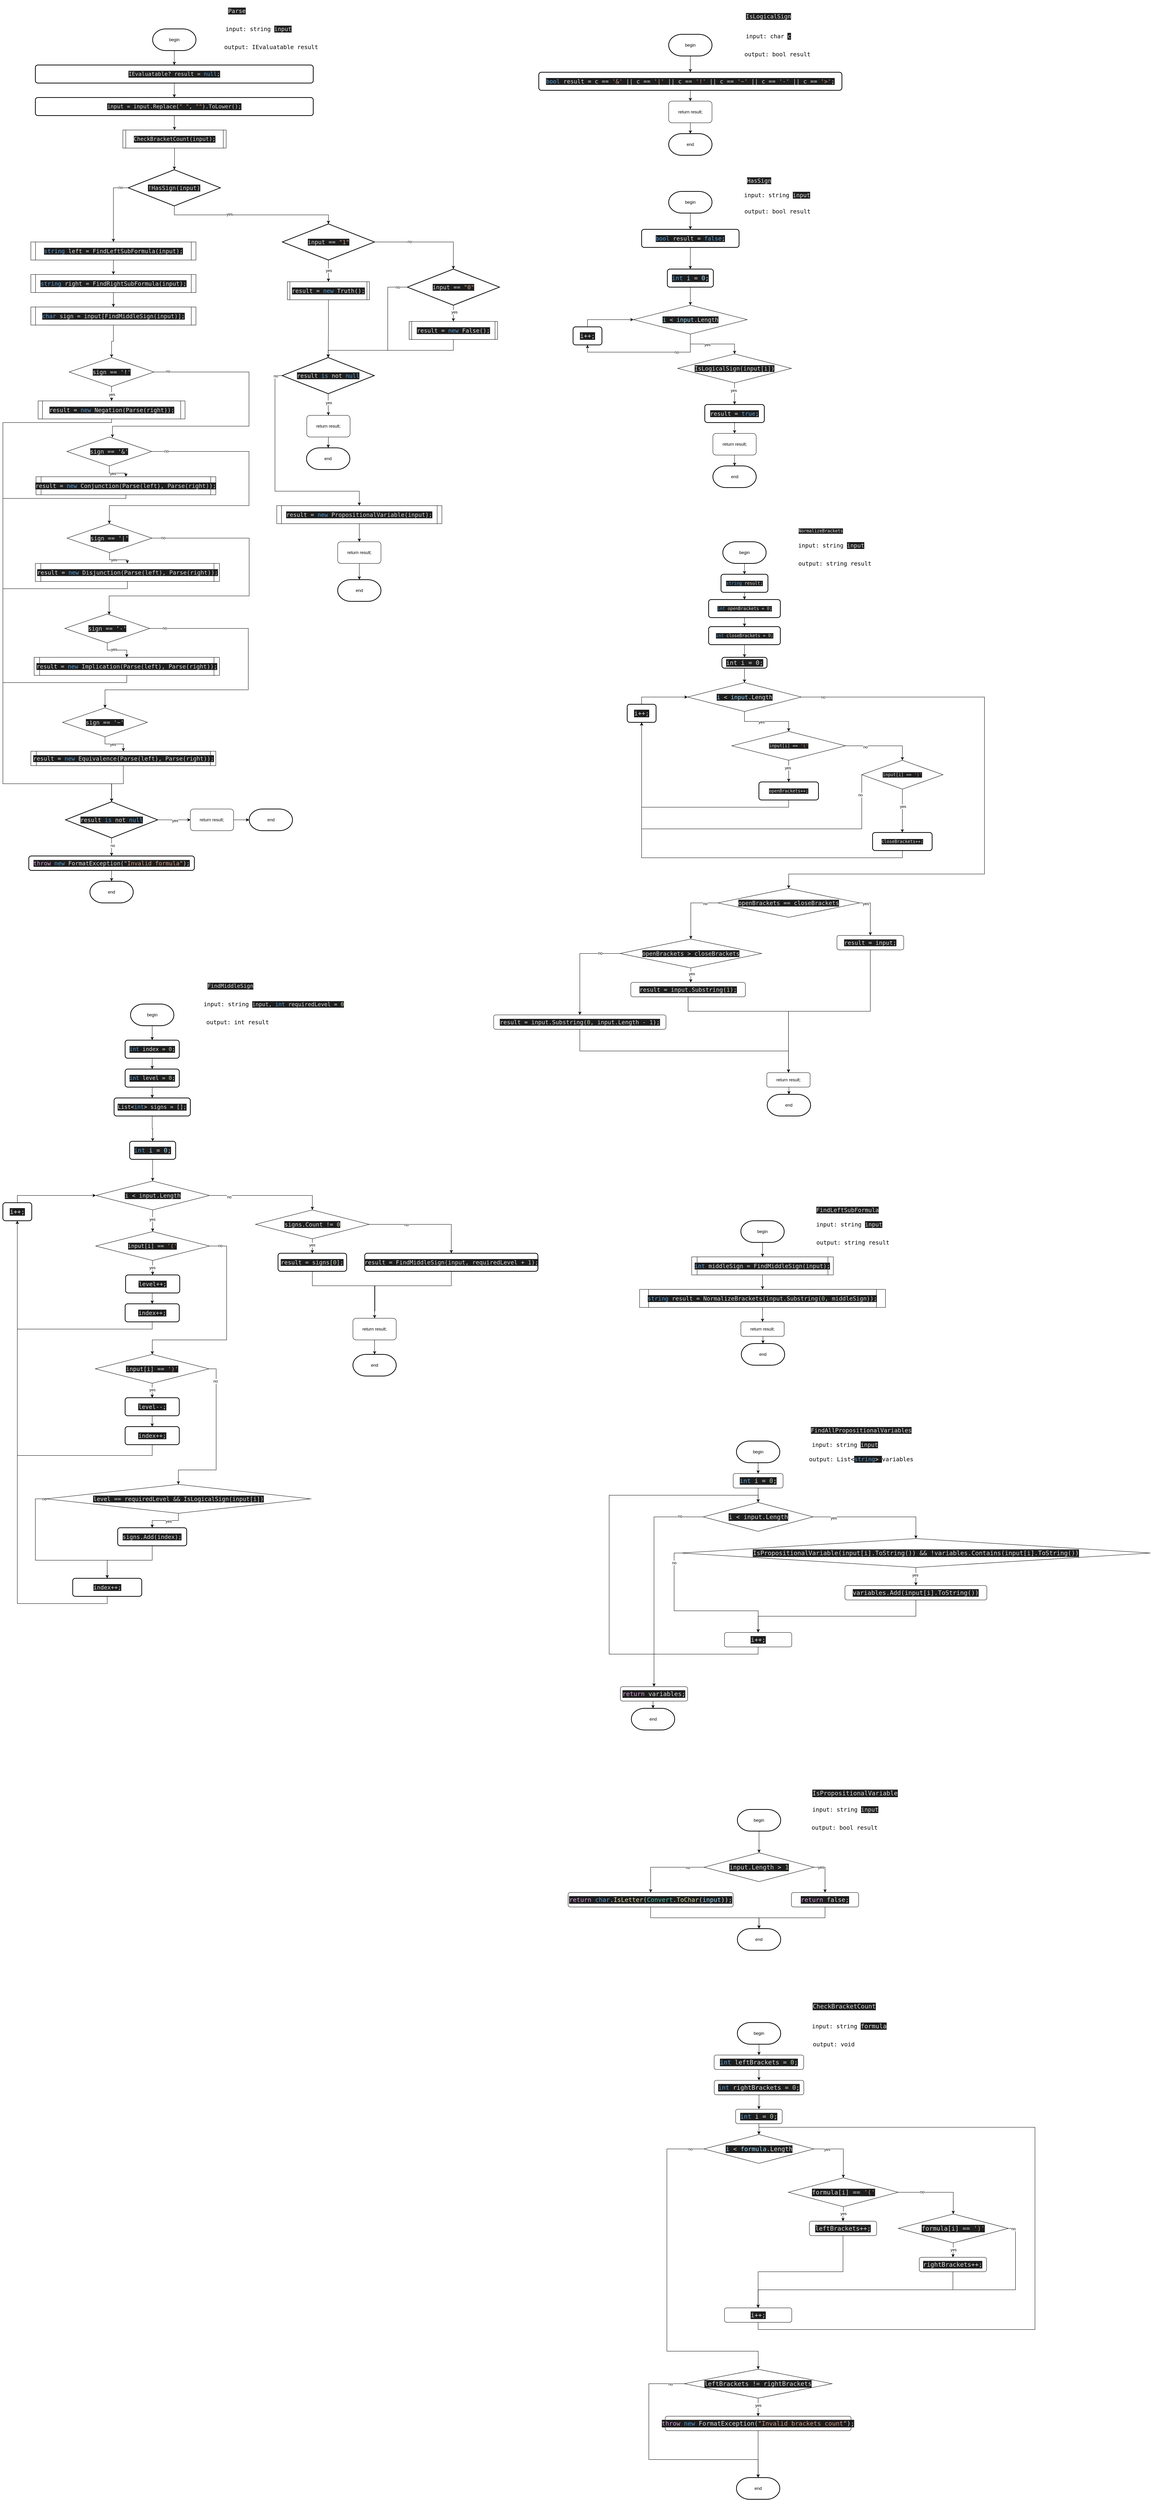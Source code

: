 <mxfile version="26.2.2">
  <diagram name="Page-1" id="SJ5KyCIBwHqDN82vWLjB">
    <mxGraphModel dx="4610" dy="3284" grid="1" gridSize="10" guides="1" tooltips="1" connect="1" arrows="1" fold="1" page="1" pageScale="1" pageWidth="850" pageHeight="1100" math="0" shadow="0">
      <root>
        <mxCell id="0" />
        <mxCell id="1" parent="0" />
        <mxCell id="FfjkxNWrbGcJP8TpGep8-1" value="&lt;pre style=&quot;font-family: &amp;quot;JetBrains Mono&amp;quot;, monospace; font-size: 12pt;&quot;&gt;&lt;div style=&quot;background-color:#1e1e1e;color:#dcdcdc&quot;&gt;&lt;pre style=&quot;font-family:&#39;JetBrains Mono&#39;,monospace;font-size:12.0pt;&quot;&gt;&lt;div&gt;&lt;pre style=&quot;font-family:&#39;JetBrains Mono&#39;,monospace;font-size:11.3pt;&quot;&gt;FindMiddleSign&lt;/pre&gt;&lt;/div&gt;&lt;/pre&gt;&lt;/div&gt;&lt;/pre&gt;" style="text;html=1;align=center;verticalAlign=middle;resizable=0;points=[];autosize=1;strokeColor=none;fillColor=none;" parent="1" vertex="1">
          <mxGeometry x="-160" y="1650" width="140" height="60" as="geometry" />
        </mxCell>
        <mxCell id="FfjkxNWrbGcJP8TpGep8-322" style="edgeStyle=orthogonalEdgeStyle;rounded=0;orthogonalLoop=1;jettySize=auto;html=1;exitX=0.5;exitY=1;exitDx=0;exitDy=0;exitPerimeter=0;" parent="1" source="FfjkxNWrbGcJP8TpGep8-2" target="FfjkxNWrbGcJP8TpGep8-321" edge="1">
          <mxGeometry relative="1" as="geometry" />
        </mxCell>
        <mxCell id="FfjkxNWrbGcJP8TpGep8-2" value="begin" style="strokeWidth=2;html=1;shape=mxgraph.flowchart.terminator;whiteSpace=wrap;" parent="1" vertex="1">
          <mxGeometry x="-366.25" y="1730" width="120" height="60" as="geometry" />
        </mxCell>
        <mxCell id="FfjkxNWrbGcJP8TpGep8-3" value="&lt;pre style=&quot;font-family: &amp;quot;JetBrains Mono&amp;quot;, monospace; font-size: 12pt;&quot;&gt;input: string &lt;span style=&quot;font-size: 11.3pt; background-color: rgb(30, 30, 30); color: rgb(220, 220, 220); white-space-collapse: collapse;&quot;&gt;input, &lt;/span&gt;&lt;span style=&quot;font-size: 11.3pt; background-color: rgb(30, 30, 30); white-space-collapse: collapse; color: rgb(86, 156, 214);&quot;&gt;int &lt;/span&gt;&lt;span style=&quot;font-size: 11.3pt; background-color: rgb(30, 30, 30); color: rgb(220, 220, 220); white-space-collapse: collapse;&quot;&gt;requiredLevel = &lt;/span&gt;&lt;span style=&quot;font-size: 11.3pt; background-color: rgb(30, 30, 30); white-space-collapse: collapse; color: rgb(181, 206, 168);&quot;&gt;0&lt;/span&gt;&lt;/pre&gt;" style="text;html=1;align=center;verticalAlign=middle;resizable=0;points=[];autosize=1;strokeColor=none;fillColor=none;" parent="1" vertex="1">
          <mxGeometry x="-160" y="1700" width="380" height="60" as="geometry" />
        </mxCell>
        <mxCell id="FfjkxNWrbGcJP8TpGep8-4" value="&lt;pre style=&quot;font-family: &amp;quot;JetBrains Mono&amp;quot;, monospace; font-size: 12pt;&quot;&gt;output: int result&lt;/pre&gt;" style="text;html=1;align=center;verticalAlign=middle;resizable=0;points=[];autosize=1;strokeColor=none;fillColor=none;" parent="1" vertex="1">
          <mxGeometry x="-160" y="1750" width="180" height="60" as="geometry" />
        </mxCell>
        <mxCell id="FfjkxNWrbGcJP8TpGep8-10" value="&lt;pre style=&quot;font-family: &amp;quot;JetBrains Mono&amp;quot;, monospace; font-size: 12pt;&quot;&gt;&lt;div style=&quot;background-color:#1e1e1e;color:#dcdcdc&quot;&gt;&lt;pre style=&quot;font-family:&#39;JetBrains Mono&#39;,monospace;font-size:12.0pt;&quot;&gt;&lt;div&gt;&lt;pre style=&quot;font-family:&#39;JetBrains Mono&#39;,monospace;font-size:12.0pt;&quot;&gt;Parse&lt;/pre&gt;&lt;/div&gt;&lt;/pre&gt;&lt;/div&gt;&lt;/pre&gt;" style="text;html=1;align=center;verticalAlign=middle;resizable=0;points=[];autosize=1;strokeColor=none;fillColor=none;" parent="1" vertex="1">
          <mxGeometry x="-107.5" y="-1050" width="70" height="60" as="geometry" />
        </mxCell>
        <mxCell id="FfjkxNWrbGcJP8TpGep8-11" style="edgeStyle=orthogonalEdgeStyle;rounded=0;orthogonalLoop=1;jettySize=auto;html=1;exitX=0.5;exitY=1;exitDx=0;exitDy=0;exitPerimeter=0;entryX=0.5;entryY=0;entryDx=0;entryDy=0;" parent="1" source="FfjkxNWrbGcJP8TpGep8-12" target="FfjkxNWrbGcJP8TpGep8-14" edge="1">
          <mxGeometry relative="1" as="geometry" />
        </mxCell>
        <mxCell id="FfjkxNWrbGcJP8TpGep8-12" value="begin" style="strokeWidth=2;html=1;shape=mxgraph.flowchart.terminator;whiteSpace=wrap;" parent="1" vertex="1">
          <mxGeometry x="-305" y="-970" width="120" height="60" as="geometry" />
        </mxCell>
        <mxCell id="FfjkxNWrbGcJP8TpGep8-13" style="edgeStyle=orthogonalEdgeStyle;rounded=0;orthogonalLoop=1;jettySize=auto;html=1;exitX=0.5;exitY=1;exitDx=0;exitDy=0;entryX=0.5;entryY=0;entryDx=0;entryDy=0;" parent="1" source="FfjkxNWrbGcJP8TpGep8-14" target="FfjkxNWrbGcJP8TpGep8-18" edge="1">
          <mxGeometry relative="1" as="geometry" />
        </mxCell>
        <mxCell id="FfjkxNWrbGcJP8TpGep8-14" value="&lt;div style=&quot;background-color: rgb(30, 30, 30); color: rgb(220, 220, 220);&quot;&gt;&lt;pre style=&quot;font-family:&#39;JetBrains Mono&#39;,monospace;font-size:12.0pt;&quot;&gt;&lt;pre style=&quot;font-family:&#39;JetBrains Mono&#39;,monospace;font-size:12.0pt;&quot;&gt;&lt;pre style=&quot;font-family:&#39;JetBrains Mono&#39;,monospace;font-size:12.0pt;&quot;&gt;&lt;pre style=&quot;font-family:&#39;JetBrains Mono&#39;,monospace;font-size:12.0pt;&quot;&gt;&lt;pre style=&quot;font-family:&#39;JetBrains Mono&#39;,monospace;font-size:12.0pt;&quot;&gt;&lt;pre style=&quot;font-family:&#39;JetBrains Mono&#39;,monospace;font-size:12.0pt;&quot;&gt;&lt;pre style=&quot;font-family:&#39;JetBrains Mono&#39;,monospace;font-size:12.0pt;&quot;&gt;&lt;pre style=&quot;font-family:&#39;JetBrains Mono&#39;,monospace;font-size:12.0pt;&quot;&gt;&lt;div&gt;&lt;pre style=&quot;font-family:&#39;JetBrains Mono&#39;,monospace;font-size:11.3pt;&quot;&gt;IEvaluatable? result = &lt;span style=&quot;color:#569cd6;&quot;&gt;null&lt;/span&gt;;&lt;/pre&gt;&lt;/div&gt;&lt;/pre&gt;&lt;/pre&gt;&lt;/pre&gt;&lt;/pre&gt;&lt;/pre&gt;&lt;/pre&gt;&lt;/pre&gt;&lt;/pre&gt;&lt;/div&gt;" style="rounded=1;whiteSpace=wrap;html=1;absoluteArcSize=1;arcSize=14;strokeWidth=2;" parent="1" vertex="1">
          <mxGeometry x="-630" y="-870" width="770" height="50" as="geometry" />
        </mxCell>
        <mxCell id="FfjkxNWrbGcJP8TpGep8-15" value="&lt;pre style=&quot;font-family: &amp;quot;JetBrains Mono&amp;quot;, monospace; font-size: 12pt;&quot;&gt;input: string &lt;span style=&quot;font-size: 12pt; background-color: rgb(30, 30, 30); color: rgb(220, 220, 220); white-space-collapse: collapse;&quot;&gt;input&lt;/span&gt;&lt;/pre&gt;" style="text;html=1;align=center;verticalAlign=middle;resizable=0;points=[];autosize=1;strokeColor=none;fillColor=none;" parent="1" vertex="1">
          <mxGeometry x="-107.5" y="-1000" width="190" height="60" as="geometry" />
        </mxCell>
        <mxCell id="FfjkxNWrbGcJP8TpGep8-16" value="&lt;pre style=&quot;font-family: &amp;quot;JetBrains Mono&amp;quot;, monospace; font-size: 12pt;&quot;&gt;output: IEvaluatable result&lt;/pre&gt;" style="text;html=1;align=center;verticalAlign=middle;resizable=0;points=[];autosize=1;strokeColor=none;fillColor=none;" parent="1" vertex="1">
          <mxGeometry x="-107.5" y="-950" width="260" height="60" as="geometry" />
        </mxCell>
        <mxCell id="FfjkxNWrbGcJP8TpGep8-17" style="edgeStyle=orthogonalEdgeStyle;rounded=0;orthogonalLoop=1;jettySize=auto;html=1;exitX=0.5;exitY=1;exitDx=0;exitDy=0;" parent="1" source="FfjkxNWrbGcJP8TpGep8-18" target="FfjkxNWrbGcJP8TpGep8-20" edge="1">
          <mxGeometry relative="1" as="geometry" />
        </mxCell>
        <mxCell id="FfjkxNWrbGcJP8TpGep8-18" value="&lt;div style=&quot;background-color: rgb(30, 30, 30); color: rgb(220, 220, 220);&quot;&gt;&lt;pre style=&quot;font-family:&#39;JetBrains Mono&#39;,monospace;font-size:12.0pt;&quot;&gt;&lt;pre style=&quot;font-family:&#39;JetBrains Mono&#39;,monospace;font-size:12.0pt;&quot;&gt;&lt;pre style=&quot;font-family:&#39;JetBrains Mono&#39;,monospace;font-size:12.0pt;&quot;&gt;&lt;pre style=&quot;font-family:&#39;JetBrains Mono&#39;,monospace;font-size:12.0pt;&quot;&gt;&lt;pre style=&quot;font-family:&#39;JetBrains Mono&#39;,monospace;font-size:12.0pt;&quot;&gt;&lt;pre style=&quot;font-family:&#39;JetBrains Mono&#39;,monospace;font-size:12.0pt;&quot;&gt;&lt;pre style=&quot;font-family:&#39;JetBrains Mono&#39;,monospace;font-size:12.0pt;&quot;&gt;&lt;pre style=&quot;font-family:&#39;JetBrains Mono&#39;,monospace;font-size:12.0pt;&quot;&gt;&lt;pre style=&quot;font-family:&#39;JetBrains Mono&#39;,monospace;font-size:12.0pt;&quot;&gt;&lt;div&gt;&lt;pre style=&quot;font-family:&#39;JetBrains Mono&#39;,monospace;font-size:11.3pt;&quot;&gt;input = input.Replace(&lt;span style=&quot;color:#d69d85;&quot;&gt;&quot; &quot;&lt;/span&gt;, &lt;span style=&quot;color:#d69d85;&quot;&gt;&quot;&quot;&lt;/span&gt;).ToLower();&lt;/pre&gt;&lt;/div&gt;&lt;/pre&gt;&lt;/pre&gt;&lt;/pre&gt;&lt;/pre&gt;&lt;/pre&gt;&lt;/pre&gt;&lt;/pre&gt;&lt;/pre&gt;&lt;/pre&gt;&lt;/div&gt;" style="rounded=1;whiteSpace=wrap;html=1;absoluteArcSize=1;arcSize=14;strokeWidth=2;" parent="1" vertex="1">
          <mxGeometry x="-630" y="-780" width="770" height="50" as="geometry" />
        </mxCell>
        <mxCell id="FfjkxNWrbGcJP8TpGep8-20" value="&lt;div style=&quot;background-color:#1e1e1e;color:#dcdcdc&quot;&gt;&lt;pre style=&quot;font-family:&#39;JetBrains Mono&#39;,monospace;font-size:12.0pt;&quot;&gt;&lt;div&gt;&lt;pre style=&quot;font-family:&#39;JetBrains Mono&#39;,monospace;font-size:11.3pt;&quot;&gt;CheckBracketCount(input);&lt;/pre&gt;&lt;/div&gt;&lt;/pre&gt;&lt;/div&gt;" style="shape=process;whiteSpace=wrap;html=1;backgroundOutline=1;size=0.029;" parent="1" vertex="1">
          <mxGeometry x="-387.5" y="-690" width="286.25" height="50" as="geometry" />
        </mxCell>
        <mxCell id="FfjkxNWrbGcJP8TpGep8-26" value="end" style="strokeWidth=2;html=1;shape=mxgraph.flowchart.terminator;whiteSpace=wrap;" parent="1" vertex="1">
          <mxGeometry x="121.44" y="190" width="120" height="60" as="geometry" />
        </mxCell>
        <mxCell id="FfjkxNWrbGcJP8TpGep8-31" style="edgeStyle=orthogonalEdgeStyle;rounded=0;orthogonalLoop=1;jettySize=auto;html=1;exitX=0.5;exitY=1;exitDx=0;exitDy=0;entryX=0.5;entryY=0;entryDx=0;entryDy=0;" parent="1" source="FfjkxNWrbGcJP8TpGep8-32" target="FfjkxNWrbGcJP8TpGep8-35" edge="1">
          <mxGeometry relative="1" as="geometry" />
        </mxCell>
        <mxCell id="FfjkxNWrbGcJP8TpGep8-32" value="&lt;div style=&quot;background-color: rgb(30, 30, 30); color: rgb(220, 220, 220);&quot;&gt;&lt;pre style=&quot;font-family: &amp;quot;JetBrains Mono&amp;quot;, monospace; font-size: 12.8pt;&quot;&gt;&lt;span style=&quot;color: rgb(86, 156, 214);&quot;&gt;int &lt;/span&gt;&lt;span style=&quot;color: rgb(156, 220, 254);&quot;&gt;i &lt;/span&gt;&lt;font color=&quot;#dcdcdc&quot;&gt;= &lt;/font&gt;&lt;font color=&quot;#9cdcfe&quot;&gt;0&lt;/font&gt;&lt;font color=&quot;#dcdcdc&quot;&gt;;&lt;/font&gt;&lt;/pre&gt;&lt;/div&gt;" style="rounded=1;whiteSpace=wrap;html=1;absoluteArcSize=1;arcSize=14;strokeWidth=2;" parent="1" vertex="1">
          <mxGeometry x="-368.76" y="2110" width="127.5" height="50" as="geometry" />
        </mxCell>
        <mxCell id="FfjkxNWrbGcJP8TpGep8-329" style="edgeStyle=orthogonalEdgeStyle;rounded=0;orthogonalLoop=1;jettySize=auto;html=1;exitX=0.5;exitY=1;exitDx=0;exitDy=0;entryX=0.5;entryY=0;entryDx=0;entryDy=0;" parent="1" source="FfjkxNWrbGcJP8TpGep8-35" target="FfjkxNWrbGcJP8TpGep8-328" edge="1">
          <mxGeometry relative="1" as="geometry" />
        </mxCell>
        <mxCell id="FfjkxNWrbGcJP8TpGep8-330" value="yes" style="edgeLabel;html=1;align=center;verticalAlign=middle;resizable=0;points=[];" parent="FfjkxNWrbGcJP8TpGep8-329" vertex="1" connectable="0">
          <mxGeometry x="-0.14" y="-1" relative="1" as="geometry">
            <mxPoint as="offset" />
          </mxGeometry>
        </mxCell>
        <mxCell id="FfjkxNWrbGcJP8TpGep8-365" style="edgeStyle=orthogonalEdgeStyle;rounded=0;orthogonalLoop=1;jettySize=auto;html=1;exitX=1;exitY=0.5;exitDx=0;exitDy=0;entryX=0.5;entryY=0;entryDx=0;entryDy=0;" parent="1" source="FfjkxNWrbGcJP8TpGep8-35" target="FfjkxNWrbGcJP8TpGep8-364" edge="1">
          <mxGeometry relative="1" as="geometry" />
        </mxCell>
        <mxCell id="FfjkxNWrbGcJP8TpGep8-366" value="no" style="edgeLabel;html=1;align=center;verticalAlign=middle;resizable=0;points=[];" parent="FfjkxNWrbGcJP8TpGep8-365" vertex="1" connectable="0">
          <mxGeometry x="-0.664" y="-4" relative="1" as="geometry">
            <mxPoint as="offset" />
          </mxGeometry>
        </mxCell>
        <mxCell id="FfjkxNWrbGcJP8TpGep8-35" value="&lt;div style=&quot;background-color:#1e1e1e;color:#dcdcdc&quot;&gt;&lt;pre style=&quot;font-family:&#39;JetBrains Mono&#39;,monospace;font-size:12.8pt;&quot;&gt;&lt;pre style=&quot;font-family:&#39;JetBrains Mono&#39;,monospace;font-size:12.0pt;&quot;&gt;&lt;pre style=&quot;font-family:&#39;JetBrains Mono&#39;,monospace;font-size:12.0pt;&quot;&gt;&lt;div&gt;&lt;pre style=&quot;font-family:&#39;JetBrains Mono&#39;,monospace;font-size:12.0pt;&quot;&gt;i &amp;lt; input.Length&lt;/pre&gt;&lt;/div&gt;&lt;/pre&gt;&lt;/pre&gt;&lt;/pre&gt;&lt;/div&gt;" style="rhombus;whiteSpace=wrap;html=1;" parent="1" vertex="1">
          <mxGeometry x="-462.5" y="2220" width="315" height="80" as="geometry" />
        </mxCell>
        <mxCell id="FfjkxNWrbGcJP8TpGep8-36" style="edgeStyle=orthogonalEdgeStyle;rounded=0;orthogonalLoop=1;jettySize=auto;html=1;exitX=0.5;exitY=0;exitDx=0;exitDy=0;entryX=0;entryY=0.5;entryDx=0;entryDy=0;" parent="1" source="FfjkxNWrbGcJP8TpGep8-37" target="FfjkxNWrbGcJP8TpGep8-35" edge="1">
          <mxGeometry relative="1" as="geometry" />
        </mxCell>
        <mxCell id="FfjkxNWrbGcJP8TpGep8-37" value="&lt;div style=&quot;background-color:#1e1e1e;color:#dcdcdc&quot;&gt;&lt;pre style=&quot;font-family:&#39;JetBrains Mono&#39;,monospace;font-size:12.8pt;&quot;&gt;&lt;div&gt;&lt;pre style=&quot;font-family:&#39;JetBrains Mono&#39;,monospace;font-size:12.8pt;&quot;&gt;i++;&lt;/pre&gt;&lt;/div&gt;&lt;/pre&gt;&lt;/div&gt;" style="rounded=1;whiteSpace=wrap;html=1;absoluteArcSize=1;arcSize=14;strokeWidth=2;" parent="1" vertex="1">
          <mxGeometry x="-720" y="2280" width="80" height="50" as="geometry" />
        </mxCell>
        <mxCell id="FfjkxNWrbGcJP8TpGep8-43" style="edgeStyle=orthogonalEdgeStyle;rounded=0;orthogonalLoop=1;jettySize=auto;html=1;exitX=1;exitY=0.5;exitDx=0;exitDy=0;" parent="1" edge="1">
          <mxGeometry relative="1" as="geometry">
            <Array as="points">
              <mxPoint x="3460" y="2590" />
              <mxPoint x="3460" y="2810" />
              <mxPoint x="3091" y="2810" />
            </Array>
            <mxPoint x="3264.38" y="2590" as="sourcePoint" />
          </mxGeometry>
        </mxCell>
        <mxCell id="FfjkxNWrbGcJP8TpGep8-66" style="edgeStyle=orthogonalEdgeStyle;rounded=0;orthogonalLoop=1;jettySize=auto;html=1;exitX=0.5;exitY=1;exitDx=0;exitDy=0;exitPerimeter=0;" parent="1" source="FfjkxNWrbGcJP8TpGep8-61" target="FfjkxNWrbGcJP8TpGep8-63" edge="1">
          <mxGeometry relative="1" as="geometry" />
        </mxCell>
        <mxCell id="FfjkxNWrbGcJP8TpGep8-67" value="yes" style="edgeLabel;html=1;align=center;verticalAlign=middle;resizable=0;points=[];" parent="FfjkxNWrbGcJP8TpGep8-66" vertex="1" connectable="0">
          <mxGeometry x="-0.255" y="2" relative="1" as="geometry">
            <mxPoint as="offset" />
          </mxGeometry>
        </mxCell>
        <mxCell id="FfjkxNWrbGcJP8TpGep8-98" style="edgeStyle=orthogonalEdgeStyle;rounded=0;orthogonalLoop=1;jettySize=auto;html=1;exitX=0;exitY=0.5;exitDx=0;exitDy=0;exitPerimeter=0;" parent="1" source="FfjkxNWrbGcJP8TpGep8-61" target="FfjkxNWrbGcJP8TpGep8-95" edge="1">
          <mxGeometry relative="1" as="geometry" />
        </mxCell>
        <mxCell id="FfjkxNWrbGcJP8TpGep8-99" value="no" style="edgeLabel;html=1;align=center;verticalAlign=middle;resizable=0;points=[];" parent="FfjkxNWrbGcJP8TpGep8-98" vertex="1" connectable="0">
          <mxGeometry x="-0.769" y="-1" relative="1" as="geometry">
            <mxPoint as="offset" />
          </mxGeometry>
        </mxCell>
        <mxCell id="FfjkxNWrbGcJP8TpGep8-61" value="&lt;div style=&quot;background-color:#1e1e1e;color:#dcdcdc&quot;&gt;&lt;pre style=&quot;font-family:&#39;JetBrains Mono&#39;,monospace;font-size:12.0pt;&quot;&gt;!HasSign(input)&lt;/pre&gt;&lt;/div&gt;" style="strokeWidth=2;html=1;shape=mxgraph.flowchart.decision;whiteSpace=wrap;" parent="1" vertex="1">
          <mxGeometry x="-372.51" y="-580" width="255" height="100" as="geometry" />
        </mxCell>
        <mxCell id="FfjkxNWrbGcJP8TpGep8-62" style="edgeStyle=orthogonalEdgeStyle;rounded=0;orthogonalLoop=1;jettySize=auto;html=1;exitX=0.5;exitY=1;exitDx=0;exitDy=0;entryX=0.5;entryY=0;entryDx=0;entryDy=0;entryPerimeter=0;" parent="1" source="FfjkxNWrbGcJP8TpGep8-20" target="FfjkxNWrbGcJP8TpGep8-61" edge="1">
          <mxGeometry relative="1" as="geometry" />
        </mxCell>
        <mxCell id="FfjkxNWrbGcJP8TpGep8-87" style="edgeStyle=orthogonalEdgeStyle;rounded=0;orthogonalLoop=1;jettySize=auto;html=1;exitX=0.5;exitY=1;exitDx=0;exitDy=0;exitPerimeter=0;entryX=0.5;entryY=0;entryDx=0;entryDy=0;" parent="1" source="FfjkxNWrbGcJP8TpGep8-63" target="FfjkxNWrbGcJP8TpGep8-82" edge="1">
          <mxGeometry relative="1" as="geometry" />
        </mxCell>
        <mxCell id="FfjkxNWrbGcJP8TpGep8-88" value="yes" style="edgeLabel;html=1;align=center;verticalAlign=middle;resizable=0;points=[];" parent="FfjkxNWrbGcJP8TpGep8-87" vertex="1" connectable="0">
          <mxGeometry x="-0.048" y="1" relative="1" as="geometry">
            <mxPoint as="offset" />
          </mxGeometry>
        </mxCell>
        <mxCell id="FfjkxNWrbGcJP8TpGep8-63" value="&lt;div style=&quot;background-color:#1e1e1e;color:#dcdcdc&quot;&gt;&lt;pre style=&quot;font-family:&#39;JetBrains Mono&#39;,monospace;font-size:12.0pt;&quot;&gt;&lt;div&gt;&lt;pre style=&quot;font-family:&#39;JetBrains Mono&#39;,monospace;font-size:12.0pt;&quot;&gt;input == &lt;span style=&quot;color:#d69d85;&quot;&gt;&quot;1&quot;&lt;/span&gt;&lt;/pre&gt;&lt;/div&gt;&lt;/pre&gt;&lt;/div&gt;" style="strokeWidth=2;html=1;shape=mxgraph.flowchart.decision;whiteSpace=wrap;" parent="1" vertex="1">
          <mxGeometry x="54.58" y="-430" width="255" height="100" as="geometry" />
        </mxCell>
        <mxCell id="FfjkxNWrbGcJP8TpGep8-84" style="edgeStyle=orthogonalEdgeStyle;rounded=0;orthogonalLoop=1;jettySize=auto;html=1;exitX=0.5;exitY=1;exitDx=0;exitDy=0;exitPerimeter=0;entryX=0.5;entryY=0;entryDx=0;entryDy=0;" parent="1" source="FfjkxNWrbGcJP8TpGep8-64" target="FfjkxNWrbGcJP8TpGep8-83" edge="1">
          <mxGeometry relative="1" as="geometry" />
        </mxCell>
        <mxCell id="FfjkxNWrbGcJP8TpGep8-85" value="yes" style="edgeLabel;html=1;align=center;verticalAlign=middle;resizable=0;points=[];" parent="FfjkxNWrbGcJP8TpGep8-84" vertex="1" connectable="0">
          <mxGeometry x="-0.178" y="2" relative="1" as="geometry">
            <mxPoint as="offset" />
          </mxGeometry>
        </mxCell>
        <mxCell id="FfjkxNWrbGcJP8TpGep8-64" value="&lt;div style=&quot;background-color:#1e1e1e;color:#dcdcdc&quot;&gt;&lt;pre style=&quot;font-family:&#39;JetBrains Mono&#39;,monospace;font-size:12.0pt;&quot;&gt;&lt;pre style=&quot;font-family:&#39;JetBrains Mono&#39;,monospace;font-size:12.0pt;&quot;&gt;&lt;div&gt;&lt;pre style=&quot;font-family:&#39;JetBrains Mono&#39;,monospace;font-size:12.0pt;&quot;&gt;input == &lt;span style=&quot;color:#d69d85;&quot;&gt;&quot;0&quot;&lt;/span&gt;&lt;/pre&gt;&lt;/div&gt;&lt;/pre&gt;&lt;/pre&gt;&lt;/div&gt;" style="strokeWidth=2;html=1;shape=mxgraph.flowchart.decision;whiteSpace=wrap;" parent="1" vertex="1">
          <mxGeometry x="400.82" y="-305" width="255" height="100" as="geometry" />
        </mxCell>
        <mxCell id="FfjkxNWrbGcJP8TpGep8-91" style="edgeStyle=orthogonalEdgeStyle;rounded=0;orthogonalLoop=1;jettySize=auto;html=1;exitX=0;exitY=0.5;exitDx=0;exitDy=0;exitPerimeter=0;entryX=0.5;entryY=0;entryDx=0;entryDy=0;" parent="1" source="FfjkxNWrbGcJP8TpGep8-65" target="FfjkxNWrbGcJP8TpGep8-90" edge="1">
          <mxGeometry relative="1" as="geometry">
            <Array as="points">
              <mxPoint x="34" y="-10" />
              <mxPoint x="34" y="310" />
              <mxPoint x="268" y="310" />
            </Array>
          </mxGeometry>
        </mxCell>
        <mxCell id="FfjkxNWrbGcJP8TpGep8-92" value="no" style="edgeLabel;html=1;align=center;verticalAlign=middle;resizable=0;points=[];" parent="FfjkxNWrbGcJP8TpGep8-91" vertex="1" connectable="0">
          <mxGeometry x="-0.932" y="2" relative="1" as="geometry">
            <mxPoint as="offset" />
          </mxGeometry>
        </mxCell>
        <mxCell id="FfjkxNWrbGcJP8TpGep8-65" value="&lt;div style=&quot;background-color:#1e1e1e;color:#dcdcdc&quot;&gt;&lt;pre style=&quot;font-family:&#39;JetBrains Mono&#39;,monospace;font-size:12.0pt;&quot;&gt;&lt;pre style=&quot;font-family:&#39;JetBrains Mono&#39;,monospace;font-size:12.0pt;&quot;&gt;&lt;div&gt;&lt;pre style=&quot;font-family:&#39;JetBrains Mono&#39;,monospace;font-size:12.0pt;&quot;&gt;result &lt;span style=&quot;color:#569cd6;&quot;&gt;is &lt;/span&gt;not &lt;span style=&quot;color:#569cd6;&quot;&gt;null&lt;/span&gt;&lt;/pre&gt;&lt;/div&gt;&lt;/pre&gt;&lt;/pre&gt;&lt;/div&gt;" style="strokeWidth=2;html=1;shape=mxgraph.flowchart.decision;whiteSpace=wrap;" parent="1" vertex="1">
          <mxGeometry x="53.94" y="-60" width="255" height="100" as="geometry" />
        </mxCell>
        <mxCell id="FfjkxNWrbGcJP8TpGep8-71" style="edgeStyle=orthogonalEdgeStyle;rounded=0;orthogonalLoop=1;jettySize=auto;html=1;exitX=1;exitY=0.5;exitDx=0;exitDy=0;exitPerimeter=0;entryX=0.5;entryY=0;entryDx=0;entryDy=0;entryPerimeter=0;" parent="1" source="FfjkxNWrbGcJP8TpGep8-63" target="FfjkxNWrbGcJP8TpGep8-64" edge="1">
          <mxGeometry relative="1" as="geometry" />
        </mxCell>
        <mxCell id="FfjkxNWrbGcJP8TpGep8-72" value="no" style="edgeLabel;html=1;align=center;verticalAlign=middle;resizable=0;points=[];" parent="FfjkxNWrbGcJP8TpGep8-71" vertex="1" connectable="0">
          <mxGeometry x="-0.336" y="1" relative="1" as="geometry">
            <mxPoint as="offset" />
          </mxGeometry>
        </mxCell>
        <mxCell id="FfjkxNWrbGcJP8TpGep8-78" style="edgeStyle=orthogonalEdgeStyle;rounded=0;orthogonalLoop=1;jettySize=auto;html=1;exitX=0;exitY=0.5;exitDx=0;exitDy=0;exitPerimeter=0;entryX=0.5;entryY=0;entryDx=0;entryDy=0;entryPerimeter=0;" parent="1" source="FfjkxNWrbGcJP8TpGep8-64" target="FfjkxNWrbGcJP8TpGep8-65" edge="1">
          <mxGeometry relative="1" as="geometry">
            <Array as="points">
              <mxPoint x="346.45" y="-255" />
              <mxPoint x="346.45" y="-80" />
              <mxPoint x="181.45" y="-80" />
            </Array>
          </mxGeometry>
        </mxCell>
        <mxCell id="FfjkxNWrbGcJP8TpGep8-79" value="no" style="edgeLabel;html=1;align=center;verticalAlign=middle;resizable=0;points=[];" parent="FfjkxNWrbGcJP8TpGep8-78" vertex="1" connectable="0">
          <mxGeometry x="-0.867" relative="1" as="geometry">
            <mxPoint as="offset" />
          </mxGeometry>
        </mxCell>
        <mxCell id="FfjkxNWrbGcJP8TpGep8-80" style="edgeStyle=orthogonalEdgeStyle;rounded=0;orthogonalLoop=1;jettySize=auto;html=1;exitX=0.5;exitY=1;exitDx=0;exitDy=0;exitPerimeter=0;" parent="1" source="FfjkxNWrbGcJP8TpGep8-65" target="bbl1epnfbIa33jh1_Hoh-14" edge="1">
          <mxGeometry relative="1" as="geometry">
            <mxPoint x="181" y="100" as="targetPoint" />
          </mxGeometry>
        </mxCell>
        <mxCell id="FfjkxNWrbGcJP8TpGep8-81" value="yes" style="edgeLabel;html=1;align=center;verticalAlign=middle;resizable=0;points=[];" parent="FfjkxNWrbGcJP8TpGep8-80" vertex="1" connectable="0">
          <mxGeometry x="-0.181" y="1" relative="1" as="geometry">
            <mxPoint as="offset" />
          </mxGeometry>
        </mxCell>
        <mxCell id="FfjkxNWrbGcJP8TpGep8-82" value="&lt;div style=&quot;background-color:#1e1e1e;color:#dcdcdc&quot;&gt;&lt;pre style=&quot;font-family:&#39;JetBrains Mono&#39;,monospace;font-size:12.0pt;&quot;&gt;&lt;pre style=&quot;font-family:&#39;JetBrains Mono&#39;,monospace;font-size:11.3pt;&quot;&gt;&lt;pre style=&quot;font-family: &amp;quot;JetBrains Mono&amp;quot;, monospace; font-size: 12pt;&quot;&gt;result = &lt;span style=&quot;color: rgb(86, 156, 214);&quot;&gt;new &lt;/span&gt;Truth();&lt;/pre&gt;&lt;/pre&gt;&lt;/pre&gt;&lt;/div&gt;" style="shape=process;whiteSpace=wrap;html=1;backgroundOutline=1;size=0.029;" parent="1" vertex="1">
          <mxGeometry x="68.33" y="-270" width="227.49" height="50" as="geometry" />
        </mxCell>
        <mxCell id="FfjkxNWrbGcJP8TpGep8-86" style="edgeStyle=orthogonalEdgeStyle;rounded=0;orthogonalLoop=1;jettySize=auto;html=1;exitX=0.5;exitY=1;exitDx=0;exitDy=0;" parent="1" source="FfjkxNWrbGcJP8TpGep8-83" target="FfjkxNWrbGcJP8TpGep8-65" edge="1">
          <mxGeometry relative="1" as="geometry">
            <Array as="points">
              <mxPoint x="528.45" y="-80" />
              <mxPoint x="181.45" y="-80" />
            </Array>
          </mxGeometry>
        </mxCell>
        <mxCell id="FfjkxNWrbGcJP8TpGep8-83" value="&lt;div style=&quot;background-color:#1e1e1e;color:#dcdcdc&quot;&gt;&lt;pre style=&quot;font-family:&#39;JetBrains Mono&#39;,monospace;font-size:12.0pt;&quot;&gt;&lt;pre style=&quot;font-family:&#39;JetBrains Mono&#39;,monospace;font-size:11.3pt;&quot;&gt;&lt;pre style=&quot;font-family: &amp;quot;JetBrains Mono&amp;quot;, monospace; font-size: 12pt;&quot;&gt;&lt;pre style=&quot;font-size: 12pt; font-family: &amp;quot;JetBrains Mono&amp;quot;, monospace;&quot;&gt;result = &lt;span style=&quot;color: rgb(86, 156, 214);&quot;&gt;new &lt;/span&gt;False();&lt;/pre&gt;&lt;/pre&gt;&lt;/pre&gt;&lt;/pre&gt;&lt;/div&gt;" style="shape=process;whiteSpace=wrap;html=1;backgroundOutline=1;size=0.029;" parent="1" vertex="1">
          <mxGeometry x="405.83" y="-160" width="244.99" height="50" as="geometry" />
        </mxCell>
        <mxCell id="FfjkxNWrbGcJP8TpGep8-89" style="edgeStyle=orthogonalEdgeStyle;rounded=0;orthogonalLoop=1;jettySize=auto;html=1;exitX=0.5;exitY=1;exitDx=0;exitDy=0;entryX=0.5;entryY=0;entryDx=0;entryDy=0;entryPerimeter=0;" parent="1" source="FfjkxNWrbGcJP8TpGep8-82" target="FfjkxNWrbGcJP8TpGep8-65" edge="1">
          <mxGeometry relative="1" as="geometry" />
        </mxCell>
        <mxCell id="bbl1epnfbIa33jh1_Hoh-12" style="edgeStyle=orthogonalEdgeStyle;rounded=0;orthogonalLoop=1;jettySize=auto;html=1;exitX=0.5;exitY=1;exitDx=0;exitDy=0;entryX=0.5;entryY=0;entryDx=0;entryDy=0;" parent="1" source="FfjkxNWrbGcJP8TpGep8-90" target="bbl1epnfbIa33jh1_Hoh-11" edge="1">
          <mxGeometry relative="1" as="geometry" />
        </mxCell>
        <mxCell id="FfjkxNWrbGcJP8TpGep8-90" value="&lt;div style=&quot;background-color:#1e1e1e;color:#dcdcdc&quot;&gt;&lt;pre style=&quot;font-family:&#39;JetBrains Mono&#39;,monospace;font-size:12.0pt;&quot;&gt;&lt;pre style=&quot;font-family:&#39;JetBrains Mono&#39;,monospace;font-size:11.3pt;&quot;&gt;&lt;div&gt;&lt;pre style=&quot;font-family:&#39;JetBrains Mono&#39;,monospace;font-size:12.0pt;&quot;&gt;result = &lt;span style=&quot;color:#569cd6;&quot;&gt;new &lt;/span&gt;PropositionalVariable(input);&lt;/pre&gt;&lt;/div&gt;&lt;/pre&gt;&lt;/pre&gt;&lt;/div&gt;" style="shape=process;whiteSpace=wrap;html=1;backgroundOutline=1;size=0.029;" parent="1" vertex="1">
          <mxGeometry x="38.96" y="350" width="457.49" height="50" as="geometry" />
        </mxCell>
        <mxCell id="FfjkxNWrbGcJP8TpGep8-93" value="end" style="strokeWidth=2;html=1;shape=mxgraph.flowchart.terminator;whiteSpace=wrap;" parent="1" vertex="1">
          <mxGeometry x="207.7" y="555" width="120" height="60" as="geometry" />
        </mxCell>
        <mxCell id="FfjkxNWrbGcJP8TpGep8-101" style="edgeStyle=orthogonalEdgeStyle;rounded=0;orthogonalLoop=1;jettySize=auto;html=1;exitX=0.5;exitY=1;exitDx=0;exitDy=0;entryX=0.5;entryY=0;entryDx=0;entryDy=0;" parent="1" source="FfjkxNWrbGcJP8TpGep8-95" target="FfjkxNWrbGcJP8TpGep8-96" edge="1">
          <mxGeometry relative="1" as="geometry" />
        </mxCell>
        <mxCell id="FfjkxNWrbGcJP8TpGep8-95" value="&lt;div style=&quot;background-color:#1e1e1e;color:#dcdcdc&quot;&gt;&lt;pre style=&quot;font-family:&#39;JetBrains Mono&#39;,monospace;font-size:12.0pt;&quot;&gt;&lt;pre style=&quot;font-family:&#39;JetBrains Mono&#39;,monospace;font-size:11.3pt;&quot;&gt;&lt;pre style=&quot;font-family:&#39;JetBrains Mono&#39;,monospace;font-size:12.0pt;&quot;&gt;&lt;div&gt;&lt;pre style=&quot;font-family:&#39;JetBrains Mono&#39;,monospace;font-size:12.0pt;&quot;&gt;&lt;span style=&quot;color:#569cd6;&quot;&gt;string &lt;/span&gt;left = FindLeftSubFormula(input);&lt;/pre&gt;&lt;/div&gt;&lt;/pre&gt;&lt;/pre&gt;&lt;/pre&gt;&lt;/div&gt;" style="shape=process;whiteSpace=wrap;html=1;backgroundOutline=1;size=0.029;" parent="1" vertex="1">
          <mxGeometry x="-642.49" y="-380" width="457.49" height="50" as="geometry" />
        </mxCell>
        <mxCell id="FfjkxNWrbGcJP8TpGep8-102" style="edgeStyle=orthogonalEdgeStyle;rounded=0;orthogonalLoop=1;jettySize=auto;html=1;exitX=0.5;exitY=1;exitDx=0;exitDy=0;" parent="1" source="FfjkxNWrbGcJP8TpGep8-96" target="FfjkxNWrbGcJP8TpGep8-97" edge="1">
          <mxGeometry relative="1" as="geometry" />
        </mxCell>
        <mxCell id="FfjkxNWrbGcJP8TpGep8-96" value="&lt;div style=&quot;background-color:#1e1e1e;color:#dcdcdc&quot;&gt;&lt;pre style=&quot;font-family:&#39;JetBrains Mono&#39;,monospace;font-size:12.0pt;&quot;&gt;&lt;pre style=&quot;font-family:&#39;JetBrains Mono&#39;,monospace;font-size:11.3pt;&quot;&gt;&lt;pre style=&quot;font-family:&#39;JetBrains Mono&#39;,monospace;font-size:12.0pt;&quot;&gt;&lt;pre style=&quot;font-family:&#39;JetBrains Mono&#39;,monospace;font-size:12.0pt;&quot;&gt;&lt;div&gt;&lt;pre style=&quot;font-family:&#39;JetBrains Mono&#39;,monospace;font-size:12.0pt;&quot;&gt;&lt;span style=&quot;color:#569cd6;&quot;&gt;string &lt;/span&gt;right = FindRightSubFormula(input);&lt;/pre&gt;&lt;/div&gt;&lt;/pre&gt;&lt;/pre&gt;&lt;/pre&gt;&lt;/pre&gt;&lt;/div&gt;" style="shape=process;whiteSpace=wrap;html=1;backgroundOutline=1;size=0.029;" parent="1" vertex="1">
          <mxGeometry x="-642.49" y="-290" width="457.49" height="50" as="geometry" />
        </mxCell>
        <mxCell id="FfjkxNWrbGcJP8TpGep8-306" style="edgeStyle=orthogonalEdgeStyle;rounded=0;orthogonalLoop=1;jettySize=auto;html=1;exitX=0.5;exitY=1;exitDx=0;exitDy=0;entryX=0.5;entryY=0;entryDx=0;entryDy=0;" parent="1" source="FfjkxNWrbGcJP8TpGep8-97" target="FfjkxNWrbGcJP8TpGep8-255" edge="1">
          <mxGeometry relative="1" as="geometry" />
        </mxCell>
        <mxCell id="FfjkxNWrbGcJP8TpGep8-97" value="&lt;div style=&quot;background-color:#1e1e1e;color:#dcdcdc&quot;&gt;&lt;pre style=&quot;font-family:&#39;JetBrains Mono&#39;,monospace;font-size:12.0pt;&quot;&gt;&lt;pre style=&quot;font-family:&#39;JetBrains Mono&#39;,monospace;font-size:11.3pt;&quot;&gt;&lt;pre style=&quot;font-family:&#39;JetBrains Mono&#39;,monospace;font-size:12.0pt;&quot;&gt;&lt;pre style=&quot;font-family:&#39;JetBrains Mono&#39;,monospace;font-size:12.0pt;&quot;&gt;&lt;pre style=&quot;font-family:&#39;JetBrains Mono&#39;,monospace;font-size:12.0pt;&quot;&gt;&lt;div&gt;&lt;pre style=&quot;font-family:&#39;JetBrains Mono&#39;,monospace;font-size:12.0pt;&quot;&gt;&lt;span style=&quot;color:#569cd6;&quot;&gt;char &lt;/span&gt;sign = input[FindMiddleSign(input)];&lt;/pre&gt;&lt;/div&gt;&lt;/pre&gt;&lt;/pre&gt;&lt;/pre&gt;&lt;/pre&gt;&lt;/pre&gt;&lt;/div&gt;" style="shape=process;whiteSpace=wrap;html=1;backgroundOutline=1;size=0.029;" parent="1" vertex="1">
          <mxGeometry x="-642.49" y="-200" width="457.49" height="50" as="geometry" />
        </mxCell>
        <mxCell id="FfjkxNWrbGcJP8TpGep8-313" style="edgeStyle=orthogonalEdgeStyle;rounded=0;orthogonalLoop=1;jettySize=auto;html=1;exitX=1;exitY=0.5;exitDx=0;exitDy=0;exitPerimeter=0;" parent="1" source="FfjkxNWrbGcJP8TpGep8-100" edge="1">
          <mxGeometry relative="1" as="geometry">
            <mxPoint x="-200" y="1220" as="targetPoint" />
          </mxGeometry>
        </mxCell>
        <mxCell id="FfjkxNWrbGcJP8TpGep8-314" value="yes" style="edgeLabel;html=1;align=center;verticalAlign=middle;resizable=0;points=[];" parent="FfjkxNWrbGcJP8TpGep8-313" vertex="1" connectable="0">
          <mxGeometry x="0.057" y="-1" relative="1" as="geometry">
            <mxPoint as="offset" />
          </mxGeometry>
        </mxCell>
        <mxCell id="FfjkxNWrbGcJP8TpGep8-317" style="edgeStyle=orthogonalEdgeStyle;rounded=0;orthogonalLoop=1;jettySize=auto;html=1;exitX=0.5;exitY=1;exitDx=0;exitDy=0;exitPerimeter=0;entryX=0.5;entryY=0;entryDx=0;entryDy=0;" parent="1" source="FfjkxNWrbGcJP8TpGep8-100" target="FfjkxNWrbGcJP8TpGep8-315" edge="1">
          <mxGeometry relative="1" as="geometry" />
        </mxCell>
        <mxCell id="FfjkxNWrbGcJP8TpGep8-318" value="no" style="edgeLabel;html=1;align=center;verticalAlign=middle;resizable=0;points=[];" parent="FfjkxNWrbGcJP8TpGep8-317" vertex="1" connectable="0">
          <mxGeometry x="-0.16" y="3" relative="1" as="geometry">
            <mxPoint as="offset" />
          </mxGeometry>
        </mxCell>
        <mxCell id="FfjkxNWrbGcJP8TpGep8-100" value="&lt;div style=&quot;background-color:#1e1e1e;color:#dcdcdc&quot;&gt;&lt;pre style=&quot;font-family:&#39;JetBrains Mono&#39;,monospace;font-size:12.0pt;&quot;&gt;&lt;pre style=&quot;font-family:&#39;JetBrains Mono&#39;,monospace;font-size:12.0pt;&quot;&gt;&lt;div&gt;&lt;pre style=&quot;font-family:&#39;JetBrains Mono&#39;,monospace;font-size:12.0pt;&quot;&gt;result &lt;span style=&quot;color:#569cd6;&quot;&gt;is &lt;/span&gt;not &lt;span style=&quot;color:#569cd6;&quot;&gt;null&lt;/span&gt;&lt;/pre&gt;&lt;/div&gt;&lt;/pre&gt;&lt;/pre&gt;&lt;/div&gt;" style="strokeWidth=2;html=1;shape=mxgraph.flowchart.decision;whiteSpace=wrap;" parent="1" vertex="1">
          <mxGeometry x="-546.33" y="1170" width="255" height="100" as="geometry" />
        </mxCell>
        <mxCell id="FfjkxNWrbGcJP8TpGep8-250" style="edgeStyle=orthogonalEdgeStyle;rounded=0;orthogonalLoop=1;jettySize=auto;html=1;exitX=1;exitY=0.5;exitDx=0;exitDy=0;" parent="1" edge="1">
          <mxGeometry relative="1" as="geometry">
            <Array as="points">
              <mxPoint x="4400" y="2670" />
              <mxPoint x="4400" y="2890" />
              <mxPoint x="4031" y="2890" />
            </Array>
            <mxPoint x="4204.38" y="2670" as="sourcePoint" />
          </mxGeometry>
        </mxCell>
        <mxCell id="FfjkxNWrbGcJP8TpGep8-292" style="edgeStyle=orthogonalEdgeStyle;rounded=0;orthogonalLoop=1;jettySize=auto;html=1;exitX=0.5;exitY=1;exitDx=0;exitDy=0;entryX=0.5;entryY=0;entryDx=0;entryDy=0;" parent="1" source="FfjkxNWrbGcJP8TpGep8-255" target="FfjkxNWrbGcJP8TpGep8-291" edge="1">
          <mxGeometry relative="1" as="geometry" />
        </mxCell>
        <mxCell id="FfjkxNWrbGcJP8TpGep8-293" value="yes" style="edgeLabel;html=1;align=center;verticalAlign=middle;resizable=0;points=[];" parent="FfjkxNWrbGcJP8TpGep8-292" vertex="1" connectable="0">
          <mxGeometry x="0.066" y="1" relative="1" as="geometry">
            <mxPoint as="offset" />
          </mxGeometry>
        </mxCell>
        <mxCell id="FfjkxNWrbGcJP8TpGep8-255" value="&lt;div style=&quot;background-color:#1e1e1e;color:#dcdcdc&quot;&gt;&lt;pre style=&quot;font-family:&#39;JetBrains Mono&#39;,monospace;font-size:9.0pt;&quot;&gt;&lt;div&gt;&lt;pre style=&quot;font-family:&#39;JetBrains Mono&#39;,monospace;font-size:12.0pt;&quot;&gt;sign == &#39;!&#39;&lt;/pre&gt;&lt;/div&gt;&lt;/pre&gt;&lt;/div&gt;" style="rhombus;whiteSpace=wrap;html=1;" parent="1" vertex="1">
          <mxGeometry x="-536.33" y="-60" width="235" height="80" as="geometry" />
        </mxCell>
        <mxCell id="FfjkxNWrbGcJP8TpGep8-261" style="edgeStyle=orthogonalEdgeStyle;rounded=0;orthogonalLoop=1;jettySize=auto;html=1;exitX=1;exitY=0.5;exitDx=0;exitDy=0;" parent="1" source="FfjkxNWrbGcJP8TpGep8-263" target="FfjkxNWrbGcJP8TpGep8-279" edge="1">
          <mxGeometry relative="1" as="geometry">
            <Array as="points">
              <mxPoint x="-38.03" y="200" />
              <mxPoint x="-38.03" y="350" />
              <mxPoint x="-425.03" y="350" />
            </Array>
          </mxGeometry>
        </mxCell>
        <mxCell id="FfjkxNWrbGcJP8TpGep8-262" value="no" style="edgeLabel;html=1;align=center;verticalAlign=middle;resizable=0;points=[];" parent="FfjkxNWrbGcJP8TpGep8-261" vertex="1" connectable="0">
          <mxGeometry x="-0.905" y="1" relative="1" as="geometry">
            <mxPoint as="offset" />
          </mxGeometry>
        </mxCell>
        <mxCell id="FfjkxNWrbGcJP8TpGep8-297" style="edgeStyle=orthogonalEdgeStyle;rounded=0;orthogonalLoop=1;jettySize=auto;html=1;exitX=0.5;exitY=1;exitDx=0;exitDy=0;entryX=0.5;entryY=0;entryDx=0;entryDy=0;" parent="1" source="FfjkxNWrbGcJP8TpGep8-263" target="FfjkxNWrbGcJP8TpGep8-294" edge="1">
          <mxGeometry relative="1" as="geometry" />
        </mxCell>
        <mxCell id="FfjkxNWrbGcJP8TpGep8-298" value="yes" style="edgeLabel;html=1;align=center;verticalAlign=middle;resizable=0;points=[];" parent="FfjkxNWrbGcJP8TpGep8-297" vertex="1" connectable="0">
          <mxGeometry x="-0.205" y="-1" relative="1" as="geometry">
            <mxPoint as="offset" />
          </mxGeometry>
        </mxCell>
        <mxCell id="FfjkxNWrbGcJP8TpGep8-263" value="&lt;div style=&quot;background-color:#1e1e1e;color:#dcdcdc&quot;&gt;&lt;pre style=&quot;font-family:&#39;JetBrains Mono&#39;,monospace;font-size:9.0pt;&quot;&gt;&lt;pre style=&quot;font-family: &amp;quot;JetBrains Mono&amp;quot;, monospace; font-size: 12pt;&quot;&gt;sign == &#39;&amp;amp;&#39;&lt;/pre&gt;&lt;/pre&gt;&lt;/div&gt;" style="rhombus;whiteSpace=wrap;html=1;" parent="1" vertex="1">
          <mxGeometry x="-542.61" y="160" width="235" height="80" as="geometry" />
        </mxCell>
        <mxCell id="FfjkxNWrbGcJP8TpGep8-289" style="edgeStyle=orthogonalEdgeStyle;rounded=0;orthogonalLoop=1;jettySize=auto;html=1;exitX=1;exitY=0.5;exitDx=0;exitDy=0;" parent="1" source="FfjkxNWrbGcJP8TpGep8-269" target="FfjkxNWrbGcJP8TpGep8-285" edge="1">
          <mxGeometry relative="1" as="geometry">
            <Array as="points">
              <mxPoint x="-40" y="690" />
              <mxPoint x="-40" y="860" />
              <mxPoint x="-437" y="860" />
            </Array>
          </mxGeometry>
        </mxCell>
        <mxCell id="FfjkxNWrbGcJP8TpGep8-290" value="no" style="edgeLabel;html=1;align=center;verticalAlign=middle;resizable=0;points=[];" parent="FfjkxNWrbGcJP8TpGep8-289" vertex="1" connectable="0">
          <mxGeometry x="-0.908" y="1" relative="1" as="geometry">
            <mxPoint as="offset" />
          </mxGeometry>
        </mxCell>
        <mxCell id="FfjkxNWrbGcJP8TpGep8-301" style="edgeStyle=orthogonalEdgeStyle;rounded=0;orthogonalLoop=1;jettySize=auto;html=1;exitX=0.5;exitY=1;exitDx=0;exitDy=0;entryX=0.5;entryY=0;entryDx=0;entryDy=0;" parent="1" source="FfjkxNWrbGcJP8TpGep8-269" target="FfjkxNWrbGcJP8TpGep8-296" edge="1">
          <mxGeometry relative="1" as="geometry" />
        </mxCell>
        <mxCell id="FfjkxNWrbGcJP8TpGep8-302" value="yes" style="edgeLabel;html=1;align=center;verticalAlign=middle;resizable=0;points=[];" parent="FfjkxNWrbGcJP8TpGep8-301" vertex="1" connectable="0">
          <mxGeometry x="-0.171" y="2" relative="1" as="geometry">
            <mxPoint as="offset" />
          </mxGeometry>
        </mxCell>
        <mxCell id="FfjkxNWrbGcJP8TpGep8-269" value="&lt;div style=&quot;background-color:#1e1e1e;color:#dcdcdc&quot;&gt;&lt;pre style=&quot;font-family:&#39;JetBrains Mono&#39;,monospace;font-size:9.0pt;&quot;&gt;&lt;pre style=&quot;font-family: &amp;quot;JetBrains Mono&amp;quot;, monospace; font-size: 12pt;&quot;&gt;sign == &#39;-&#39;&lt;/pre&gt;&lt;/pre&gt;&lt;/div&gt;" style="rhombus;whiteSpace=wrap;html=1;" parent="1" vertex="1">
          <mxGeometry x="-548.36" y="650" width="235" height="80" as="geometry" />
        </mxCell>
        <mxCell id="FfjkxNWrbGcJP8TpGep8-275" style="edgeStyle=orthogonalEdgeStyle;rounded=0;orthogonalLoop=1;jettySize=auto;html=1;exitX=1;exitY=0.5;exitDx=0;exitDy=0;entryX=0.537;entryY=0.019;entryDx=0;entryDy=0;entryPerimeter=0;" parent="1" source="FfjkxNWrbGcJP8TpGep8-255" target="FfjkxNWrbGcJP8TpGep8-263" edge="1">
          <mxGeometry relative="1" as="geometry">
            <Array as="points">
              <mxPoint x="-38" y="-20" />
              <mxPoint x="-38" y="130" />
              <mxPoint x="-416" y="130" />
            </Array>
          </mxGeometry>
        </mxCell>
        <mxCell id="FfjkxNWrbGcJP8TpGep8-276" value="no" style="edgeLabel;html=1;align=center;verticalAlign=middle;resizable=0;points=[];" parent="FfjkxNWrbGcJP8TpGep8-275" vertex="1" connectable="0">
          <mxGeometry x="-0.906" y="2" relative="1" as="geometry">
            <mxPoint as="offset" />
          </mxGeometry>
        </mxCell>
        <mxCell id="FfjkxNWrbGcJP8TpGep8-277" style="edgeStyle=orthogonalEdgeStyle;rounded=0;orthogonalLoop=1;jettySize=auto;html=1;exitX=1;exitY=0.5;exitDx=0;exitDy=0;" parent="1" source="FfjkxNWrbGcJP8TpGep8-279" target="FfjkxNWrbGcJP8TpGep8-269" edge="1">
          <mxGeometry relative="1" as="geometry">
            <Array as="points">
              <mxPoint x="-37.53" y="440" />
              <mxPoint x="-37.53" y="600" />
              <mxPoint x="-425.53" y="600" />
            </Array>
          </mxGeometry>
        </mxCell>
        <mxCell id="FfjkxNWrbGcJP8TpGep8-278" value="no" style="edgeLabel;html=1;align=center;verticalAlign=middle;resizable=0;points=[];" parent="FfjkxNWrbGcJP8TpGep8-277" vertex="1" connectable="0">
          <mxGeometry x="-0.93" y="1" relative="1" as="geometry">
            <mxPoint as="offset" />
          </mxGeometry>
        </mxCell>
        <mxCell id="FfjkxNWrbGcJP8TpGep8-299" style="edgeStyle=orthogonalEdgeStyle;rounded=0;orthogonalLoop=1;jettySize=auto;html=1;exitX=0.5;exitY=1;exitDx=0;exitDy=0;entryX=0.5;entryY=0;entryDx=0;entryDy=0;" parent="1" source="FfjkxNWrbGcJP8TpGep8-279" target="FfjkxNWrbGcJP8TpGep8-295" edge="1">
          <mxGeometry relative="1" as="geometry" />
        </mxCell>
        <mxCell id="FfjkxNWrbGcJP8TpGep8-300" value="yes" style="edgeLabel;html=1;align=center;verticalAlign=middle;resizable=0;points=[];" parent="FfjkxNWrbGcJP8TpGep8-299" vertex="1" connectable="0">
          <mxGeometry x="-0.186" relative="1" as="geometry">
            <mxPoint as="offset" />
          </mxGeometry>
        </mxCell>
        <mxCell id="FfjkxNWrbGcJP8TpGep8-279" value="&lt;div style=&quot;background-color:#1e1e1e;color:#dcdcdc&quot;&gt;&lt;pre style=&quot;font-family:&#39;JetBrains Mono&#39;,monospace;font-size:9.0pt;&quot;&gt;&lt;pre style=&quot;font-family: &amp;quot;JetBrains Mono&amp;quot;, monospace; font-size: 12pt;&quot;&gt;sign == &#39;|&#39;&lt;/pre&gt;&lt;/pre&gt;&lt;/div&gt;" style="rhombus;whiteSpace=wrap;html=1;" parent="1" vertex="1">
          <mxGeometry x="-542.11" y="400" width="235" height="80" as="geometry" />
        </mxCell>
        <mxCell id="FfjkxNWrbGcJP8TpGep8-304" style="edgeStyle=orthogonalEdgeStyle;rounded=0;orthogonalLoop=1;jettySize=auto;html=1;exitX=0.5;exitY=1;exitDx=0;exitDy=0;entryX=0.5;entryY=0;entryDx=0;entryDy=0;" parent="1" source="FfjkxNWrbGcJP8TpGep8-285" target="FfjkxNWrbGcJP8TpGep8-303" edge="1">
          <mxGeometry relative="1" as="geometry" />
        </mxCell>
        <mxCell id="FfjkxNWrbGcJP8TpGep8-305" value="yes" style="edgeLabel;html=1;align=center;verticalAlign=middle;resizable=0;points=[];" parent="FfjkxNWrbGcJP8TpGep8-304" vertex="1" connectable="0">
          <mxGeometry x="-0.08" y="-1" relative="1" as="geometry">
            <mxPoint as="offset" />
          </mxGeometry>
        </mxCell>
        <mxCell id="FfjkxNWrbGcJP8TpGep8-285" value="&lt;div style=&quot;background-color:#1e1e1e;color:#dcdcdc&quot;&gt;&lt;pre style=&quot;font-family:&#39;JetBrains Mono&#39;,monospace;font-size:9.0pt;&quot;&gt;&lt;pre style=&quot;font-family: &amp;quot;JetBrains Mono&amp;quot;, monospace; font-size: 12pt;&quot;&gt;sign == &#39;~&#39;&lt;/pre&gt;&lt;/pre&gt;&lt;/div&gt;" style="rhombus;whiteSpace=wrap;html=1;" parent="1" vertex="1">
          <mxGeometry x="-554.61" y="910" width="235" height="80" as="geometry" />
        </mxCell>
        <mxCell id="FfjkxNWrbGcJP8TpGep8-307" style="edgeStyle=orthogonalEdgeStyle;rounded=0;orthogonalLoop=1;jettySize=auto;html=1;exitX=0.5;exitY=1;exitDx=0;exitDy=0;entryX=0.5;entryY=0;entryDx=0;entryDy=0;entryPerimeter=0;" parent="1" source="FfjkxNWrbGcJP8TpGep8-291" target="FfjkxNWrbGcJP8TpGep8-100" edge="1">
          <mxGeometry relative="1" as="geometry">
            <Array as="points">
              <mxPoint x="-419" y="120" />
              <mxPoint x="-720" y="120" />
              <mxPoint x="-720" y="1120" />
              <mxPoint x="-419" y="1120" />
            </Array>
          </mxGeometry>
        </mxCell>
        <mxCell id="FfjkxNWrbGcJP8TpGep8-291" value="&lt;div style=&quot;background-color:#1e1e1e;color:#dcdcdc&quot;&gt;&lt;pre style=&quot;font-family:&#39;JetBrains Mono&#39;,monospace;font-size:12.0pt;&quot;&gt;&lt;pre style=&quot;font-family:&#39;JetBrains Mono&#39;,monospace;font-size:11.3pt;&quot;&gt;&lt;pre style=&quot;font-family:&#39;JetBrains Mono&#39;,monospace;font-size:12.0pt;&quot;&gt;&lt;div&gt;&lt;pre style=&quot;font-family:&#39;JetBrains Mono&#39;,monospace;font-size:12.0pt;&quot;&gt;result = &lt;span style=&quot;color:#569cd6;&quot;&gt;new &lt;/span&gt;Negation(Parse(right));&lt;/pre&gt;&lt;/div&gt;&lt;/pre&gt;&lt;/pre&gt;&lt;/pre&gt;&lt;/div&gt;" style="shape=process;whiteSpace=wrap;html=1;backgroundOutline=1;size=0.029;" parent="1" vertex="1">
          <mxGeometry x="-622.39" y="60" width="407.11" height="50" as="geometry" />
        </mxCell>
        <mxCell id="FfjkxNWrbGcJP8TpGep8-308" style="edgeStyle=orthogonalEdgeStyle;rounded=0;orthogonalLoop=1;jettySize=auto;html=1;exitX=0.5;exitY=1;exitDx=0;exitDy=0;entryX=0.5;entryY=0;entryDx=0;entryDy=0;entryPerimeter=0;" parent="1" source="FfjkxNWrbGcJP8TpGep8-294" target="FfjkxNWrbGcJP8TpGep8-100" edge="1">
          <mxGeometry relative="1" as="geometry">
            <Array as="points">
              <mxPoint x="-379" y="330" />
              <mxPoint x="-720" y="330" />
              <mxPoint x="-720" y="1120" />
              <mxPoint x="-419" y="1120" />
            </Array>
          </mxGeometry>
        </mxCell>
        <mxCell id="FfjkxNWrbGcJP8TpGep8-294" value="&lt;div style=&quot;background-color:#1e1e1e;color:#dcdcdc&quot;&gt;&lt;pre style=&quot;font-family:&#39;JetBrains Mono&#39;,monospace;font-size:12.0pt;&quot;&gt;&lt;pre style=&quot;font-family:&#39;JetBrains Mono&#39;,monospace;font-size:11.3pt;&quot;&gt;&lt;pre style=&quot;font-family:&#39;JetBrains Mono&#39;,monospace;font-size:12.0pt;&quot;&gt;&lt;pre style=&quot;font-family:&#39;JetBrains Mono&#39;,monospace;font-size:12.0pt;&quot;&gt;&lt;div&gt;&lt;pre style=&quot;font-family:&#39;JetBrains Mono&#39;,monospace;font-size:12.0pt;&quot;&gt;result = &lt;span style=&quot;color:#569cd6;&quot;&gt;new &lt;/span&gt;Conjunction(Parse(left), Parse(right));&lt;/pre&gt;&lt;/div&gt;&lt;/pre&gt;&lt;/pre&gt;&lt;/pre&gt;&lt;/pre&gt;&lt;/div&gt;" style="shape=process;whiteSpace=wrap;html=1;backgroundOutline=1;size=0.029;" parent="1" vertex="1">
          <mxGeometry x="-628.17" y="270" width="498.17" height="50" as="geometry" />
        </mxCell>
        <mxCell id="FfjkxNWrbGcJP8TpGep8-309" style="edgeStyle=orthogonalEdgeStyle;rounded=0;orthogonalLoop=1;jettySize=auto;html=1;exitX=0.5;exitY=1;exitDx=0;exitDy=0;entryX=0.5;entryY=0;entryDx=0;entryDy=0;entryPerimeter=0;" parent="1" source="FfjkxNWrbGcJP8TpGep8-295" target="FfjkxNWrbGcJP8TpGep8-100" edge="1">
          <mxGeometry relative="1" as="geometry">
            <Array as="points">
              <mxPoint x="-375" y="580" />
              <mxPoint x="-720" y="580" />
              <mxPoint x="-720" y="1120" />
              <mxPoint x="-419" y="1120" />
            </Array>
          </mxGeometry>
        </mxCell>
        <mxCell id="FfjkxNWrbGcJP8TpGep8-295" value="&lt;div style=&quot;background-color:#1e1e1e;color:#dcdcdc&quot;&gt;&lt;pre style=&quot;font-family:&#39;JetBrains Mono&#39;,monospace;font-size:12.0pt;&quot;&gt;&lt;pre style=&quot;font-family:&#39;JetBrains Mono&#39;,monospace;font-size:11.3pt;&quot;&gt;&lt;pre style=&quot;font-family:&#39;JetBrains Mono&#39;,monospace;font-size:12.0pt;&quot;&gt;&lt;pre style=&quot;font-family:&#39;JetBrains Mono&#39;,monospace;font-size:12.0pt;&quot;&gt;&lt;div&gt;&lt;pre style=&quot;font-family:&#39;JetBrains Mono&#39;,monospace;font-size:12.0pt;&quot;&gt;result = &lt;span style=&quot;color:#569cd6;&quot;&gt;new &lt;/span&gt;Disjunction(Parse(left), Parse(right));&lt;/pre&gt;&lt;/div&gt;&lt;/pre&gt;&lt;/pre&gt;&lt;/pre&gt;&lt;/pre&gt;&lt;/div&gt;" style="shape=process;whiteSpace=wrap;html=1;backgroundOutline=1;size=0.029;" parent="1" vertex="1">
          <mxGeometry x="-630" y="510" width="510" height="50" as="geometry" />
        </mxCell>
        <mxCell id="FfjkxNWrbGcJP8TpGep8-311" style="edgeStyle=orthogonalEdgeStyle;rounded=0;orthogonalLoop=1;jettySize=auto;html=1;exitX=0.5;exitY=1;exitDx=0;exitDy=0;entryX=0.5;entryY=0;entryDx=0;entryDy=0;entryPerimeter=0;" parent="1" source="FfjkxNWrbGcJP8TpGep8-296" target="FfjkxNWrbGcJP8TpGep8-100" edge="1">
          <mxGeometry relative="1" as="geometry">
            <Array as="points">
              <mxPoint x="-377" y="840" />
              <mxPoint x="-720" y="840" />
              <mxPoint x="-720" y="1120" />
              <mxPoint x="-419" y="1120" />
            </Array>
          </mxGeometry>
        </mxCell>
        <mxCell id="FfjkxNWrbGcJP8TpGep8-296" value="&lt;div style=&quot;background-color:#1e1e1e;color:#dcdcdc&quot;&gt;&lt;pre style=&quot;font-family:&#39;JetBrains Mono&#39;,monospace;font-size:12.0pt;&quot;&gt;&lt;pre style=&quot;font-family:&#39;JetBrains Mono&#39;,monospace;font-size:11.3pt;&quot;&gt;&lt;pre style=&quot;font-family:&#39;JetBrains Mono&#39;,monospace;font-size:12.0pt;&quot;&gt;&lt;pre style=&quot;font-family:&#39;JetBrains Mono&#39;,monospace;font-size:12.0pt;&quot;&gt;&lt;div&gt;&lt;pre style=&quot;font-family:&#39;JetBrains Mono&#39;,monospace;font-size:12.0pt;&quot;&gt;result = &lt;span style=&quot;color:#569cd6;&quot;&gt;new &lt;/span&gt;Implication(Parse(left), Parse(right));&lt;/pre&gt;&lt;/div&gt;&lt;/pre&gt;&lt;/pre&gt;&lt;/pre&gt;&lt;/pre&gt;&lt;/div&gt;" style="shape=process;whiteSpace=wrap;html=1;backgroundOutline=1;size=0.029;" parent="1" vertex="1">
          <mxGeometry x="-633.36" y="770" width="513.36" height="50" as="geometry" />
        </mxCell>
        <mxCell id="FfjkxNWrbGcJP8TpGep8-310" style="edgeStyle=orthogonalEdgeStyle;rounded=0;orthogonalLoop=1;jettySize=auto;html=1;exitX=0.5;exitY=1;exitDx=0;exitDy=0;" parent="1" source="FfjkxNWrbGcJP8TpGep8-303" target="FfjkxNWrbGcJP8TpGep8-100" edge="1">
          <mxGeometry relative="1" as="geometry" />
        </mxCell>
        <mxCell id="FfjkxNWrbGcJP8TpGep8-303" value="&lt;div style=&quot;background-color:#1e1e1e;color:#dcdcdc&quot;&gt;&lt;pre style=&quot;font-family:&#39;JetBrains Mono&#39;,monospace;font-size:12.0pt;&quot;&gt;&lt;pre style=&quot;font-family:&#39;JetBrains Mono&#39;,monospace;font-size:11.3pt;&quot;&gt;&lt;pre style=&quot;font-family:&#39;JetBrains Mono&#39;,monospace;font-size:12.0pt;&quot;&gt;&lt;pre style=&quot;font-family:&#39;JetBrains Mono&#39;,monospace;font-size:12.0pt;&quot;&gt;&lt;div&gt;&lt;pre style=&quot;font-family:&#39;JetBrains Mono&#39;,monospace;font-size:12.0pt;&quot;&gt;result = &lt;span style=&quot;color:#569cd6;&quot;&gt;new &lt;/span&gt;Equivalence(Parse(left), Parse(right));&lt;/pre&gt;&lt;/div&gt;&lt;/pre&gt;&lt;/pre&gt;&lt;/pre&gt;&lt;/pre&gt;&lt;/div&gt;" style="shape=process;whiteSpace=wrap;html=1;backgroundOutline=1;size=0.029;" parent="1" vertex="1">
          <mxGeometry x="-642.49" y="1030" width="512.49" height="40" as="geometry" />
        </mxCell>
        <mxCell id="FfjkxNWrbGcJP8TpGep8-312" value="end" style="strokeWidth=2;html=1;shape=mxgraph.flowchart.terminator;whiteSpace=wrap;" parent="1" vertex="1">
          <mxGeometry x="-37.5" y="1190" width="120" height="60" as="geometry" />
        </mxCell>
        <mxCell id="FfjkxNWrbGcJP8TpGep8-315" value="&lt;div style=&quot;background-color: rgb(30, 30, 30); color: rgb(220, 220, 220);&quot;&gt;&lt;pre style=&quot;font-family:&#39;JetBrains Mono&#39;,monospace;font-size:12.0pt;&quot;&gt;&lt;pre style=&quot;font-family:&#39;JetBrains Mono&#39;,monospace;font-size:12.0pt;&quot;&gt;&lt;pre style=&quot;font-family:&#39;JetBrains Mono&#39;,monospace;font-size:12.0pt;&quot;&gt;&lt;pre style=&quot;font-family:&#39;JetBrains Mono&#39;,monospace;font-size:12.0pt;&quot;&gt;&lt;pre style=&quot;font-family:&#39;JetBrains Mono&#39;,monospace;font-size:12.0pt;&quot;&gt;&lt;pre style=&quot;font-family:&#39;JetBrains Mono&#39;,monospace;font-size:12.0pt;&quot;&gt;&lt;pre style=&quot;font-family:&#39;JetBrains Mono&#39;,monospace;font-size:12.0pt;&quot;&gt;&lt;pre style=&quot;font-family:&#39;JetBrains Mono&#39;,monospace;font-size:12.0pt;&quot;&gt;&lt;pre style=&quot;font-family:&#39;JetBrains Mono&#39;,monospace;font-size:12.0pt;&quot;&gt;&lt;div&gt;&lt;pre style=&quot;font-family:&#39;JetBrains Mono&#39;,monospace;font-size:12.0pt;&quot;&gt;&lt;span style=&quot;color:#d8a0df;&quot;&gt;throw &lt;/span&gt;&lt;span style=&quot;color:#569cd6;&quot;&gt;new &lt;/span&gt;FormatException(&lt;span style=&quot;color:#d69d85;&quot;&gt;&quot;Invalid formula&quot;&lt;/span&gt;);&lt;/pre&gt;&lt;/div&gt;&lt;/pre&gt;&lt;/pre&gt;&lt;/pre&gt;&lt;/pre&gt;&lt;/pre&gt;&lt;/pre&gt;&lt;/pre&gt;&lt;/pre&gt;&lt;/pre&gt;&lt;/div&gt;" style="rounded=1;whiteSpace=wrap;html=1;absoluteArcSize=1;arcSize=14;strokeWidth=2;" parent="1" vertex="1">
          <mxGeometry x="-648.25" y="1320" width="458.83" height="40" as="geometry" />
        </mxCell>
        <mxCell id="FfjkxNWrbGcJP8TpGep8-319" value="end" style="strokeWidth=2;html=1;shape=mxgraph.flowchart.terminator;whiteSpace=wrap;" parent="1" vertex="1">
          <mxGeometry x="-478.84" y="1390" width="120" height="60" as="geometry" />
        </mxCell>
        <mxCell id="FfjkxNWrbGcJP8TpGep8-320" style="edgeStyle=orthogonalEdgeStyle;rounded=0;orthogonalLoop=1;jettySize=auto;html=1;exitX=0.5;exitY=1;exitDx=0;exitDy=0;entryX=0.5;entryY=0;entryDx=0;entryDy=0;entryPerimeter=0;" parent="1" source="FfjkxNWrbGcJP8TpGep8-315" target="FfjkxNWrbGcJP8TpGep8-319" edge="1">
          <mxGeometry relative="1" as="geometry" />
        </mxCell>
        <mxCell id="FfjkxNWrbGcJP8TpGep8-325" style="edgeStyle=orthogonalEdgeStyle;rounded=0;orthogonalLoop=1;jettySize=auto;html=1;exitX=0.5;exitY=1;exitDx=0;exitDy=0;entryX=0.5;entryY=0;entryDx=0;entryDy=0;" parent="1" source="FfjkxNWrbGcJP8TpGep8-321" target="FfjkxNWrbGcJP8TpGep8-323" edge="1">
          <mxGeometry relative="1" as="geometry" />
        </mxCell>
        <mxCell id="FfjkxNWrbGcJP8TpGep8-321" value="&lt;div style=&quot;background-color: rgb(30, 30, 30); color: rgb(220, 220, 220);&quot;&gt;&lt;pre style=&quot;font-family: &amp;quot;JetBrains Mono&amp;quot;, monospace; font-size: 12.8pt;&quot;&gt;&lt;div&gt;&lt;pre style=&quot;font-family:&#39;JetBrains Mono&#39;,monospace;font-size:11.3pt;&quot;&gt;&lt;span style=&quot;color:#569cd6;&quot;&gt;int &lt;/span&gt;index = &lt;span style=&quot;color:#b5cea8;&quot;&gt;0&lt;/span&gt;;&lt;/pre&gt;&lt;/div&gt;&lt;/pre&gt;&lt;/div&gt;" style="rounded=1;whiteSpace=wrap;html=1;absoluteArcSize=1;arcSize=14;strokeWidth=2;" parent="1" vertex="1">
          <mxGeometry x="-381.25" y="1830" width="150" height="50" as="geometry" />
        </mxCell>
        <mxCell id="FfjkxNWrbGcJP8TpGep8-326" style="edgeStyle=orthogonalEdgeStyle;rounded=0;orthogonalLoop=1;jettySize=auto;html=1;exitX=0.5;exitY=1;exitDx=0;exitDy=0;" parent="1" source="FfjkxNWrbGcJP8TpGep8-323" target="FfjkxNWrbGcJP8TpGep8-324" edge="1">
          <mxGeometry relative="1" as="geometry" />
        </mxCell>
        <mxCell id="FfjkxNWrbGcJP8TpGep8-323" value="&lt;div style=&quot;background-color: rgb(30, 30, 30); color: rgb(220, 220, 220);&quot;&gt;&lt;pre style=&quot;font-family: &amp;quot;JetBrains Mono&amp;quot;, monospace; font-size: 12.8pt;&quot;&gt;&lt;pre style=&quot;font-family:&#39;JetBrains Mono&#39;,monospace;font-size:11.3pt;&quot;&gt;&lt;div&gt;&lt;pre style=&quot;font-family:&#39;JetBrains Mono&#39;,monospace;font-size:11.3pt;&quot;&gt;&lt;span style=&quot;color:#569cd6;&quot;&gt;int &lt;/span&gt;level = &lt;span style=&quot;color:#b5cea8;&quot;&gt;0&lt;/span&gt;;&lt;/pre&gt;&lt;/div&gt;&lt;/pre&gt;&lt;/pre&gt;&lt;/div&gt;" style="rounded=1;whiteSpace=wrap;html=1;absoluteArcSize=1;arcSize=14;strokeWidth=2;" parent="1" vertex="1">
          <mxGeometry x="-381.25" y="1910" width="150" height="50" as="geometry" />
        </mxCell>
        <mxCell id="FfjkxNWrbGcJP8TpGep8-327" style="edgeStyle=orthogonalEdgeStyle;rounded=0;orthogonalLoop=1;jettySize=auto;html=1;exitX=0.5;exitY=1;exitDx=0;exitDy=0;entryX=0.5;entryY=0;entryDx=0;entryDy=0;" parent="1" source="FfjkxNWrbGcJP8TpGep8-324" target="FfjkxNWrbGcJP8TpGep8-32" edge="1">
          <mxGeometry relative="1" as="geometry" />
        </mxCell>
        <mxCell id="FfjkxNWrbGcJP8TpGep8-324" value="&lt;div style=&quot;background-color: rgb(30, 30, 30); color: rgb(220, 220, 220);&quot;&gt;&lt;pre style=&quot;font-family: &amp;quot;JetBrains Mono&amp;quot;, monospace; font-size: 12.8pt;&quot;&gt;&lt;pre style=&quot;font-family:&#39;JetBrains Mono&#39;,monospace;font-size:11.3pt;&quot;&gt;&lt;pre style=&quot;font-family:&#39;JetBrains Mono&#39;,monospace;font-size:11.3pt;&quot;&gt;&lt;div&gt;&lt;pre style=&quot;font-family:&#39;JetBrains Mono&#39;,monospace;font-size:11.3pt;&quot;&gt;List&amp;lt;&lt;span style=&quot;color:#569cd6;&quot;&gt;int&lt;/span&gt;&amp;gt; signs = [];&lt;/pre&gt;&lt;/div&gt;&lt;/pre&gt;&lt;/pre&gt;&lt;/pre&gt;&lt;/div&gt;" style="rounded=1;whiteSpace=wrap;html=1;absoluteArcSize=1;arcSize=14;strokeWidth=2;" parent="1" vertex="1">
          <mxGeometry x="-411.87" y="1990" width="211.25" height="50" as="geometry" />
        </mxCell>
        <mxCell id="FfjkxNWrbGcJP8TpGep8-332" style="edgeStyle=orthogonalEdgeStyle;rounded=0;orthogonalLoop=1;jettySize=auto;html=1;exitX=0.5;exitY=1;exitDx=0;exitDy=0;entryX=0.5;entryY=0;entryDx=0;entryDy=0;" parent="1" source="FfjkxNWrbGcJP8TpGep8-328" target="FfjkxNWrbGcJP8TpGep8-331" edge="1">
          <mxGeometry relative="1" as="geometry" />
        </mxCell>
        <mxCell id="FfjkxNWrbGcJP8TpGep8-333" value="yes" style="edgeLabel;html=1;align=center;verticalAlign=middle;resizable=0;points=[];" parent="FfjkxNWrbGcJP8TpGep8-332" vertex="1" connectable="0">
          <mxGeometry x="-0.005" y="-1" relative="1" as="geometry">
            <mxPoint as="offset" />
          </mxGeometry>
        </mxCell>
        <mxCell id="FfjkxNWrbGcJP8TpGep8-338" style="edgeStyle=orthogonalEdgeStyle;rounded=0;orthogonalLoop=1;jettySize=auto;html=1;exitX=1;exitY=0.5;exitDx=0;exitDy=0;" parent="1" source="FfjkxNWrbGcJP8TpGep8-328" target="FfjkxNWrbGcJP8TpGep8-337" edge="1">
          <mxGeometry relative="1" as="geometry">
            <Array as="points">
              <mxPoint x="-100" y="2400" />
              <mxPoint x="-100" y="2660" />
              <mxPoint x="-306" y="2660" />
            </Array>
          </mxGeometry>
        </mxCell>
        <mxCell id="FfjkxNWrbGcJP8TpGep8-339" value="no" style="edgeLabel;html=1;align=center;verticalAlign=middle;resizable=0;points=[];" parent="FfjkxNWrbGcJP8TpGep8-338" vertex="1" connectable="0">
          <mxGeometry x="-0.896" y="1" relative="1" as="geometry">
            <mxPoint as="offset" />
          </mxGeometry>
        </mxCell>
        <mxCell id="FfjkxNWrbGcJP8TpGep8-328" value="&lt;div style=&quot;background-color:#1e1e1e;color:#dcdcdc&quot;&gt;&lt;pre style=&quot;font-family:&#39;JetBrains Mono&#39;,monospace;font-size:12.8pt;&quot;&gt;&lt;pre style=&quot;font-family:&#39;JetBrains Mono&#39;,monospace;font-size:12.0pt;&quot;&gt;&lt;pre style=&quot;font-family:&#39;JetBrains Mono&#39;,monospace;font-size:12.0pt;&quot;&gt;&lt;div&gt;&lt;pre style=&quot;font-family:&#39;JetBrains Mono&#39;,monospace;font-size:11.3pt;&quot;&gt;input[i] == &lt;span style=&quot;color:#d69d85;&quot;&gt;&#39;(&#39;&lt;/span&gt;&lt;/pre&gt;&lt;/div&gt;&lt;/pre&gt;&lt;/pre&gt;&lt;/pre&gt;&lt;/div&gt;" style="rhombus;whiteSpace=wrap;html=1;" parent="1" vertex="1">
          <mxGeometry x="-462.51" y="2360" width="315" height="80" as="geometry" />
        </mxCell>
        <mxCell id="FfjkxNWrbGcJP8TpGep8-335" style="edgeStyle=orthogonalEdgeStyle;rounded=0;orthogonalLoop=1;jettySize=auto;html=1;exitX=0.5;exitY=1;exitDx=0;exitDy=0;entryX=0.5;entryY=0;entryDx=0;entryDy=0;" parent="1" source="FfjkxNWrbGcJP8TpGep8-331" target="FfjkxNWrbGcJP8TpGep8-334" edge="1">
          <mxGeometry relative="1" as="geometry" />
        </mxCell>
        <mxCell id="FfjkxNWrbGcJP8TpGep8-331" value="&lt;div style=&quot;background-color: rgb(30, 30, 30); color: rgb(220, 220, 220);&quot;&gt;&lt;pre style=&quot;font-family: &amp;quot;JetBrains Mono&amp;quot;, monospace; font-size: 12.8pt;&quot;&gt;&lt;pre style=&quot;font-family:&#39;JetBrains Mono&#39;,monospace;font-size:11.3pt;&quot;&gt;&lt;div&gt;&lt;pre style=&quot;font-family:&#39;JetBrains Mono&#39;,monospace;font-size:12.0pt;&quot;&gt;level++;&lt;/pre&gt;&lt;/div&gt;&lt;/pre&gt;&lt;/pre&gt;&lt;/div&gt;" style="rounded=1;whiteSpace=wrap;html=1;absoluteArcSize=1;arcSize=14;strokeWidth=2;" parent="1" vertex="1">
          <mxGeometry x="-380" y="2480" width="150" height="50" as="geometry" />
        </mxCell>
        <mxCell id="FfjkxNWrbGcJP8TpGep8-336" style="edgeStyle=orthogonalEdgeStyle;rounded=0;orthogonalLoop=1;jettySize=auto;html=1;exitX=0.5;exitY=1;exitDx=0;exitDy=0;entryX=0.5;entryY=1;entryDx=0;entryDy=0;" parent="1" source="FfjkxNWrbGcJP8TpGep8-334" target="FfjkxNWrbGcJP8TpGep8-37" edge="1">
          <mxGeometry relative="1" as="geometry" />
        </mxCell>
        <mxCell id="FfjkxNWrbGcJP8TpGep8-334" value="&lt;div style=&quot;background-color: rgb(30, 30, 30); color: rgb(220, 220, 220);&quot;&gt;&lt;pre style=&quot;font-family: &amp;quot;JetBrains Mono&amp;quot;, monospace; font-size: 12.8pt;&quot;&gt;&lt;pre style=&quot;font-family:&#39;JetBrains Mono&#39;,monospace;font-size:11.3pt;&quot;&gt;&lt;pre style=&quot;font-family:&#39;JetBrains Mono&#39;,monospace;font-size:12.0pt;&quot;&gt;&lt;div&gt;&lt;pre style=&quot;font-family:&#39;JetBrains Mono&#39;,monospace;font-size:12.0pt;&quot;&gt;index++;&lt;/pre&gt;&lt;/div&gt;&lt;/pre&gt;&lt;/pre&gt;&lt;/pre&gt;&lt;/div&gt;" style="rounded=1;whiteSpace=wrap;html=1;absoluteArcSize=1;arcSize=14;strokeWidth=2;" parent="1" vertex="1">
          <mxGeometry x="-381.25" y="2560" width="150" height="50" as="geometry" />
        </mxCell>
        <mxCell id="FfjkxNWrbGcJP8TpGep8-341" style="edgeStyle=orthogonalEdgeStyle;rounded=0;orthogonalLoop=1;jettySize=auto;html=1;exitX=0.5;exitY=1;exitDx=0;exitDy=0;entryX=0.5;entryY=0;entryDx=0;entryDy=0;" parent="1" source="FfjkxNWrbGcJP8TpGep8-337" target="FfjkxNWrbGcJP8TpGep8-340" edge="1">
          <mxGeometry relative="1" as="geometry" />
        </mxCell>
        <mxCell id="FfjkxNWrbGcJP8TpGep8-345" value="yes" style="edgeLabel;html=1;align=center;verticalAlign=middle;resizable=0;points=[];" parent="FfjkxNWrbGcJP8TpGep8-341" vertex="1" connectable="0">
          <mxGeometry x="-0.117" relative="1" as="geometry">
            <mxPoint as="offset" />
          </mxGeometry>
        </mxCell>
        <mxCell id="FfjkxNWrbGcJP8TpGep8-360" style="edgeStyle=orthogonalEdgeStyle;rounded=0;orthogonalLoop=1;jettySize=auto;html=1;exitX=1;exitY=0.5;exitDx=0;exitDy=0;entryX=0.5;entryY=0;entryDx=0;entryDy=0;" parent="1" source="FfjkxNWrbGcJP8TpGep8-337" target="FfjkxNWrbGcJP8TpGep8-346" edge="1">
          <mxGeometry relative="1" as="geometry">
            <Array as="points">
              <mxPoint x="-129" y="2740" />
              <mxPoint x="-129" y="3020" />
              <mxPoint x="-234" y="3020" />
            </Array>
          </mxGeometry>
        </mxCell>
        <mxCell id="FfjkxNWrbGcJP8TpGep8-361" value="no" style="edgeLabel;html=1;align=center;verticalAlign=middle;resizable=0;points=[];" parent="FfjkxNWrbGcJP8TpGep8-360" vertex="1" connectable="0">
          <mxGeometry x="-0.761" y="-2" relative="1" as="geometry">
            <mxPoint as="offset" />
          </mxGeometry>
        </mxCell>
        <mxCell id="FfjkxNWrbGcJP8TpGep8-337" value="&lt;div style=&quot;background-color:#1e1e1e;color:#dcdcdc&quot;&gt;&lt;pre style=&quot;font-family:&#39;JetBrains Mono&#39;,monospace;font-size:12.8pt;&quot;&gt;&lt;pre style=&quot;font-family:&#39;JetBrains Mono&#39;,monospace;font-size:12.0pt;&quot;&gt;&lt;pre style=&quot;font-family:&#39;JetBrains Mono&#39;,monospace;font-size:12.0pt;&quot;&gt;&lt;pre style=&quot;font-family:&#39;JetBrains Mono&#39;,monospace;font-size:11.3pt;&quot;&gt;&lt;div&gt;&lt;pre style=&quot;font-family:&#39;JetBrains Mono&#39;,monospace;font-size:12.0pt;&quot;&gt;input[i] == &lt;span style=&quot;color:#d69d85;&quot;&gt;&#39;)&#39;&lt;/span&gt;&lt;/pre&gt;&lt;/div&gt;&lt;/pre&gt;&lt;/pre&gt;&lt;/pre&gt;&lt;/pre&gt;&lt;/div&gt;" style="rhombus;whiteSpace=wrap;html=1;" parent="1" vertex="1">
          <mxGeometry x="-463.75" y="2700" width="315" height="80" as="geometry" />
        </mxCell>
        <mxCell id="FfjkxNWrbGcJP8TpGep8-343" style="edgeStyle=orthogonalEdgeStyle;rounded=0;orthogonalLoop=1;jettySize=auto;html=1;exitX=0.5;exitY=1;exitDx=0;exitDy=0;entryX=0.5;entryY=0;entryDx=0;entryDy=0;" parent="1" source="FfjkxNWrbGcJP8TpGep8-340" target="FfjkxNWrbGcJP8TpGep8-342" edge="1">
          <mxGeometry relative="1" as="geometry" />
        </mxCell>
        <mxCell id="FfjkxNWrbGcJP8TpGep8-340" value="&lt;div style=&quot;background-color: rgb(30, 30, 30); color: rgb(220, 220, 220);&quot;&gt;&lt;pre style=&quot;font-family: &amp;quot;JetBrains Mono&amp;quot;, monospace; font-size: 12.8pt;&quot;&gt;&lt;pre style=&quot;font-family:&#39;JetBrains Mono&#39;,monospace;font-size:11.3pt;&quot;&gt;&lt;pre style=&quot;font-family:&#39;JetBrains Mono&#39;,monospace;font-size:12.0pt;&quot;&gt;&lt;div&gt;&lt;pre style=&quot;font-family:&#39;JetBrains Mono&#39;,monospace;font-size:12.0pt;&quot;&gt;level--;&lt;/pre&gt;&lt;/div&gt;&lt;/pre&gt;&lt;/pre&gt;&lt;/pre&gt;&lt;/div&gt;" style="rounded=1;whiteSpace=wrap;html=1;absoluteArcSize=1;arcSize=14;strokeWidth=2;" parent="1" vertex="1">
          <mxGeometry x="-381.25" y="2820" width="150" height="50" as="geometry" />
        </mxCell>
        <mxCell id="FfjkxNWrbGcJP8TpGep8-344" style="edgeStyle=orthogonalEdgeStyle;rounded=0;orthogonalLoop=1;jettySize=auto;html=1;exitX=0.5;exitY=1;exitDx=0;exitDy=0;entryX=0.5;entryY=1;entryDx=0;entryDy=0;" parent="1" source="FfjkxNWrbGcJP8TpGep8-342" target="FfjkxNWrbGcJP8TpGep8-37" edge="1">
          <mxGeometry relative="1" as="geometry">
            <Array as="points">
              <mxPoint x="-306" y="2980" />
              <mxPoint x="-680" y="2980" />
            </Array>
          </mxGeometry>
        </mxCell>
        <mxCell id="FfjkxNWrbGcJP8TpGep8-342" value="&lt;div style=&quot;background-color: rgb(30, 30, 30); color: rgb(220, 220, 220);&quot;&gt;&lt;pre style=&quot;font-family: &amp;quot;JetBrains Mono&amp;quot;, monospace; font-size: 12.8pt;&quot;&gt;&lt;pre style=&quot;font-family:&#39;JetBrains Mono&#39;,monospace;font-size:11.3pt;&quot;&gt;&lt;pre style=&quot;font-family:&#39;JetBrains Mono&#39;,monospace;font-size:12.0pt;&quot;&gt;&lt;div&gt;&lt;pre style=&quot;font-family:&#39;JetBrains Mono&#39;,monospace;font-size:12.0pt;&quot;&gt;index++;&lt;/pre&gt;&lt;/div&gt;&lt;/pre&gt;&lt;/pre&gt;&lt;/pre&gt;&lt;/div&gt;" style="rounded=1;whiteSpace=wrap;html=1;absoluteArcSize=1;arcSize=14;strokeWidth=2;" parent="1" vertex="1">
          <mxGeometry x="-381.25" y="2900" width="150" height="50" as="geometry" />
        </mxCell>
        <mxCell id="FfjkxNWrbGcJP8TpGep8-350" style="edgeStyle=orthogonalEdgeStyle;rounded=0;orthogonalLoop=1;jettySize=auto;html=1;exitX=0.5;exitY=1;exitDx=0;exitDy=0;" parent="1" source="FfjkxNWrbGcJP8TpGep8-346" target="FfjkxNWrbGcJP8TpGep8-349" edge="1">
          <mxGeometry relative="1" as="geometry" />
        </mxCell>
        <mxCell id="FfjkxNWrbGcJP8TpGep8-351" value="yes" style="edgeLabel;html=1;align=center;verticalAlign=middle;resizable=0;points=[];" parent="FfjkxNWrbGcJP8TpGep8-350" vertex="1" connectable="0">
          <mxGeometry x="-0.15" y="2" relative="1" as="geometry">
            <mxPoint as="offset" />
          </mxGeometry>
        </mxCell>
        <mxCell id="FfjkxNWrbGcJP8TpGep8-358" style="edgeStyle=orthogonalEdgeStyle;rounded=0;orthogonalLoop=1;jettySize=auto;html=1;exitX=0;exitY=0.5;exitDx=0;exitDy=0;entryX=0.5;entryY=0;entryDx=0;entryDy=0;" parent="1" source="FfjkxNWrbGcJP8TpGep8-346" target="FfjkxNWrbGcJP8TpGep8-355" edge="1">
          <mxGeometry relative="1" as="geometry">
            <Array as="points">
              <mxPoint x="-630" y="3100" />
              <mxPoint x="-630" y="3270" />
              <mxPoint x="-431" y="3270" />
            </Array>
          </mxGeometry>
        </mxCell>
        <mxCell id="FfjkxNWrbGcJP8TpGep8-359" value="no" style="edgeLabel;html=1;align=center;verticalAlign=middle;resizable=0;points=[];" parent="FfjkxNWrbGcJP8TpGep8-358" vertex="1" connectable="0">
          <mxGeometry x="-0.973" relative="1" as="geometry">
            <mxPoint as="offset" />
          </mxGeometry>
        </mxCell>
        <mxCell id="FfjkxNWrbGcJP8TpGep8-346" value="&lt;div style=&quot;background-color:#1e1e1e;color:#dcdcdc&quot;&gt;&lt;pre style=&quot;font-family:&#39;JetBrains Mono&#39;,monospace;font-size:12.8pt;&quot;&gt;&lt;pre style=&quot;font-family:&#39;JetBrains Mono&#39;,monospace;font-size:12.0pt;&quot;&gt;&lt;pre style=&quot;font-family:&#39;JetBrains Mono&#39;,monospace;font-size:12.0pt;&quot;&gt;&lt;pre style=&quot;font-family:&#39;JetBrains Mono&#39;,monospace;font-size:11.3pt;&quot;&gt;&lt;pre style=&quot;font-family:&#39;JetBrains Mono&#39;,monospace;font-size:12.0pt;&quot;&gt;&lt;div&gt;&lt;pre style=&quot;font-family:&#39;JetBrains Mono&#39;,monospace;font-size:12.0pt;&quot;&gt;level == requiredLevel &amp;amp;&amp;amp; IsLogicalSign(input[i])&lt;/pre&gt;&lt;/div&gt;&lt;/pre&gt;&lt;/pre&gt;&lt;/pre&gt;&lt;/pre&gt;&lt;/pre&gt;&lt;/div&gt;" style="rhombus;whiteSpace=wrap;html=1;" parent="1" vertex="1">
          <mxGeometry x="-600" y="3060" width="732.5" height="80" as="geometry" />
        </mxCell>
        <mxCell id="FfjkxNWrbGcJP8TpGep8-356" style="edgeStyle=orthogonalEdgeStyle;rounded=0;orthogonalLoop=1;jettySize=auto;html=1;exitX=0.5;exitY=1;exitDx=0;exitDy=0;" parent="1" source="FfjkxNWrbGcJP8TpGep8-349" target="FfjkxNWrbGcJP8TpGep8-355" edge="1">
          <mxGeometry relative="1" as="geometry">
            <Array as="points">
              <mxPoint x="-306" y="3270" />
              <mxPoint x="-431" y="3270" />
            </Array>
          </mxGeometry>
        </mxCell>
        <mxCell id="FfjkxNWrbGcJP8TpGep8-349" value="&lt;div style=&quot;background-color: rgb(30, 30, 30); color: rgb(220, 220, 220);&quot;&gt;&lt;pre style=&quot;font-family: &amp;quot;JetBrains Mono&amp;quot;, monospace; font-size: 12.8pt;&quot;&gt;&lt;pre style=&quot;font-family:&#39;JetBrains Mono&#39;,monospace;font-size:11.3pt;&quot;&gt;&lt;pre style=&quot;font-family:&#39;JetBrains Mono&#39;,monospace;font-size:12.0pt;&quot;&gt;&lt;pre style=&quot;font-family:&#39;JetBrains Mono&#39;,monospace;font-size:12.0pt;&quot;&gt;&lt;div&gt;&lt;pre style=&quot;font-family:&#39;JetBrains Mono&#39;,monospace;font-size:12.0pt;&quot;&gt;signs.Add(index);&lt;/pre&gt;&lt;/div&gt;&lt;/pre&gt;&lt;/pre&gt;&lt;/pre&gt;&lt;/pre&gt;&lt;/div&gt;" style="rounded=1;whiteSpace=wrap;html=1;absoluteArcSize=1;arcSize=14;strokeWidth=2;" parent="1" vertex="1">
          <mxGeometry x="-401.87" y="3180" width="191.25" height="50" as="geometry" />
        </mxCell>
        <mxCell id="FfjkxNWrbGcJP8TpGep8-363" style="edgeStyle=orthogonalEdgeStyle;rounded=0;orthogonalLoop=1;jettySize=auto;html=1;exitX=0.5;exitY=1;exitDx=0;exitDy=0;entryX=0.5;entryY=1;entryDx=0;entryDy=0;" parent="1" source="FfjkxNWrbGcJP8TpGep8-355" target="FfjkxNWrbGcJP8TpGep8-37" edge="1">
          <mxGeometry relative="1" as="geometry" />
        </mxCell>
        <mxCell id="FfjkxNWrbGcJP8TpGep8-355" value="&lt;div style=&quot;background-color: rgb(30, 30, 30); color: rgb(220, 220, 220);&quot;&gt;&lt;pre style=&quot;font-family: &amp;quot;JetBrains Mono&amp;quot;, monospace; font-size: 12.8pt;&quot;&gt;&lt;pre style=&quot;font-family:&#39;JetBrains Mono&#39;,monospace;font-size:11.3pt;&quot;&gt;&lt;pre style=&quot;font-family:&#39;JetBrains Mono&#39;,monospace;font-size:12.0pt;&quot;&gt;&lt;pre style=&quot;font-family:&#39;JetBrains Mono&#39;,monospace;font-size:12.0pt;&quot;&gt;&lt;pre style=&quot;font-family:&#39;JetBrains Mono&#39;,monospace;font-size:12.0pt;&quot;&gt;&lt;div&gt;&lt;pre style=&quot;font-family:&#39;JetBrains Mono&#39;,monospace;font-size:12.0pt;&quot;&gt;index++;&lt;/pre&gt;&lt;/div&gt;&lt;/pre&gt;&lt;/pre&gt;&lt;/pre&gt;&lt;/pre&gt;&lt;/pre&gt;&lt;/div&gt;" style="rounded=1;whiteSpace=wrap;html=1;absoluteArcSize=1;arcSize=14;strokeWidth=2;" parent="1" vertex="1">
          <mxGeometry x="-526.49" y="3320" width="191.25" height="50" as="geometry" />
        </mxCell>
        <mxCell id="FfjkxNWrbGcJP8TpGep8-368" style="edgeStyle=orthogonalEdgeStyle;rounded=0;orthogonalLoop=1;jettySize=auto;html=1;exitX=0.5;exitY=1;exitDx=0;exitDy=0;entryX=0.5;entryY=0;entryDx=0;entryDy=0;" parent="1" source="FfjkxNWrbGcJP8TpGep8-364" target="FfjkxNWrbGcJP8TpGep8-367" edge="1">
          <mxGeometry relative="1" as="geometry" />
        </mxCell>
        <mxCell id="FfjkxNWrbGcJP8TpGep8-369" value="yes" style="edgeLabel;html=1;align=center;verticalAlign=middle;resizable=0;points=[];" parent="FfjkxNWrbGcJP8TpGep8-368" vertex="1" connectable="0">
          <mxGeometry x="-0.167" y="-1" relative="1" as="geometry">
            <mxPoint as="offset" />
          </mxGeometry>
        </mxCell>
        <mxCell id="FfjkxNWrbGcJP8TpGep8-371" style="edgeStyle=orthogonalEdgeStyle;rounded=0;orthogonalLoop=1;jettySize=auto;html=1;exitX=1;exitY=0.5;exitDx=0;exitDy=0;" parent="1" source="FfjkxNWrbGcJP8TpGep8-364" target="FfjkxNWrbGcJP8TpGep8-370" edge="1">
          <mxGeometry relative="1" as="geometry" />
        </mxCell>
        <mxCell id="FfjkxNWrbGcJP8TpGep8-372" value="no" style="edgeLabel;html=1;align=center;verticalAlign=middle;resizable=0;points=[];" parent="FfjkxNWrbGcJP8TpGep8-371" vertex="1" connectable="0">
          <mxGeometry x="-0.334" y="-1" relative="1" as="geometry">
            <mxPoint as="offset" />
          </mxGeometry>
        </mxCell>
        <mxCell id="FfjkxNWrbGcJP8TpGep8-364" value="&lt;div style=&quot;background-color:#1e1e1e;color:#dcdcdc&quot;&gt;&lt;pre style=&quot;font-family:&#39;JetBrains Mono&#39;,monospace;font-size:12.8pt;&quot;&gt;&lt;pre style=&quot;font-family:&#39;JetBrains Mono&#39;,monospace;font-size:12.0pt;&quot;&gt;&lt;pre style=&quot;font-family:&#39;JetBrains Mono&#39;,monospace;font-size:12.0pt;&quot;&gt;&lt;pre style=&quot;font-family:&#39;JetBrains Mono&#39;,monospace;font-size:11.3pt;&quot;&gt;&lt;div&gt;&lt;pre style=&quot;font-family:&#39;JetBrains Mono&#39;,monospace;font-size:12.0pt;&quot;&gt;signs.Count != &lt;span style=&quot;color:#b5cea8;&quot;&gt;0&lt;/span&gt;&lt;/pre&gt;&lt;/div&gt;&lt;/pre&gt;&lt;/pre&gt;&lt;/pre&gt;&lt;/pre&gt;&lt;/div&gt;" style="rhombus;whiteSpace=wrap;html=1;" parent="1" vertex="1">
          <mxGeometry x="-20" y="2300" width="315" height="80" as="geometry" />
        </mxCell>
        <mxCell id="bbl1epnfbIa33jh1_Hoh-23" style="edgeStyle=orthogonalEdgeStyle;rounded=0;orthogonalLoop=1;jettySize=auto;html=1;exitX=0.5;exitY=1;exitDx=0;exitDy=0;entryX=0.5;entryY=0;entryDx=0;entryDy=0;" parent="1" source="FfjkxNWrbGcJP8TpGep8-367" target="bbl1epnfbIa33jh1_Hoh-18" edge="1">
          <mxGeometry relative="1" as="geometry">
            <Array as="points">
              <mxPoint x="138" y="2510" />
              <mxPoint x="310" y="2510" />
            </Array>
          </mxGeometry>
        </mxCell>
        <mxCell id="FfjkxNWrbGcJP8TpGep8-367" value="&lt;div style=&quot;background-color: rgb(30, 30, 30); color: rgb(220, 220, 220);&quot;&gt;&lt;pre style=&quot;font-family: &amp;quot;JetBrains Mono&amp;quot;, monospace; font-size: 12.8pt;&quot;&gt;&lt;pre style=&quot;font-family:&#39;JetBrains Mono&#39;,monospace;font-size:11.3pt;&quot;&gt;&lt;pre style=&quot;font-family:&#39;JetBrains Mono&#39;,monospace;font-size:12.0pt;&quot;&gt;&lt;div&gt;&lt;pre style=&quot;font-family:&#39;JetBrains Mono&#39;,monospace;font-size:12.0pt;&quot;&gt;result = signs[&lt;span style=&quot;color:#b5cea8;&quot;&gt;0&lt;/span&gt;];&lt;/pre&gt;&lt;/div&gt;&lt;/pre&gt;&lt;/pre&gt;&lt;/pre&gt;&lt;/div&gt;" style="rounded=1;whiteSpace=wrap;html=1;absoluteArcSize=1;arcSize=14;strokeWidth=2;" parent="1" vertex="1">
          <mxGeometry x="42.44" y="2420" width="190.12" height="50" as="geometry" />
        </mxCell>
        <mxCell id="FfjkxNWrbGcJP8TpGep8-370" value="&lt;div style=&quot;background-color: rgb(30, 30, 30); color: rgb(220, 220, 220);&quot;&gt;&lt;pre style=&quot;font-family: &amp;quot;JetBrains Mono&amp;quot;, monospace; font-size: 12.8pt;&quot;&gt;&lt;pre style=&quot;font-family:&#39;JetBrains Mono&#39;,monospace;font-size:11.3pt;&quot;&gt;&lt;pre style=&quot;font-family:&#39;JetBrains Mono&#39;,monospace;font-size:12.0pt;&quot;&gt;&lt;pre style=&quot;font-family:&#39;JetBrains Mono&#39;,monospace;font-size:12.0pt;&quot;&gt;&lt;div&gt;&lt;pre style=&quot;font-family:&#39;JetBrains Mono&#39;,monospace;font-size:12.0pt;&quot;&gt;result = FindMiddleSign(input, requiredLevel + &lt;span style=&quot;color:#b5cea8;&quot;&gt;1&lt;/span&gt;);&lt;/pre&gt;&lt;/div&gt;&lt;/pre&gt;&lt;/pre&gt;&lt;/pre&gt;&lt;/pre&gt;&lt;/div&gt;" style="rounded=1;whiteSpace=wrap;html=1;absoluteArcSize=1;arcSize=14;strokeWidth=2;" parent="1" vertex="1">
          <mxGeometry x="282.62" y="2420" width="480" height="50" as="geometry" />
        </mxCell>
        <mxCell id="FfjkxNWrbGcJP8TpGep8-373" value="end" style="strokeWidth=2;html=1;shape=mxgraph.flowchart.terminator;whiteSpace=wrap;" parent="1" vertex="1">
          <mxGeometry x="250.0" y="2700" width="120" height="60" as="geometry" />
        </mxCell>
        <mxCell id="FfjkxNWrbGcJP8TpGep8-375" style="edgeStyle=orthogonalEdgeStyle;rounded=0;orthogonalLoop=1;jettySize=auto;html=1;exitX=0.5;exitY=1;exitDx=0;exitDy=0;" parent="1" source="FfjkxNWrbGcJP8TpGep8-370" edge="1">
          <mxGeometry relative="1" as="geometry">
            <mxPoint x="310" y="2600" as="targetPoint" />
            <Array as="points">
              <mxPoint x="523" y="2510" />
              <mxPoint x="311" y="2510" />
              <mxPoint x="311" y="2580" />
              <mxPoint x="310" y="2580" />
            </Array>
          </mxGeometry>
        </mxCell>
        <mxCell id="FfjkxNWrbGcJP8TpGep8-376" value="&lt;pre style=&quot;font-family: &amp;quot;JetBrains Mono&amp;quot;, monospace; font-size: 12pt;&quot;&gt;&lt;div style=&quot;background-color:#1e1e1e;color:#dcdcdc&quot;&gt;&lt;pre style=&quot;font-family:&#39;JetBrains Mono&#39;,monospace;font-size:12.0pt;&quot;&gt;&lt;pre style=&quot;font-family:&#39;JetBrains Mono&#39;,monospace;font-size:11.3pt;&quot;&gt;&lt;div&gt;&lt;pre style=&quot;font-family:&#39;JetBrains Mono&#39;,monospace;font-size:12.0pt;&quot;&gt;IsLogicalSign&lt;/pre&gt;&lt;/div&gt;&lt;/pre&gt;&lt;/pre&gt;&lt;/div&gt;&lt;/pre&gt;" style="text;html=1;align=center;verticalAlign=middle;resizable=0;points=[];autosize=1;strokeColor=none;fillColor=none;" parent="1" vertex="1">
          <mxGeometry x="1331.25" y="-1035" width="140" height="60" as="geometry" />
        </mxCell>
        <mxCell id="FfjkxNWrbGcJP8TpGep8-377" style="edgeStyle=orthogonalEdgeStyle;rounded=0;orthogonalLoop=1;jettySize=auto;html=1;exitX=0.5;exitY=1;exitDx=0;exitDy=0;exitPerimeter=0;" parent="1" source="FfjkxNWrbGcJP8TpGep8-378" target="FfjkxNWrbGcJP8TpGep8-381" edge="1">
          <mxGeometry relative="1" as="geometry" />
        </mxCell>
        <mxCell id="FfjkxNWrbGcJP8TpGep8-378" value="begin" style="strokeWidth=2;html=1;shape=mxgraph.flowchart.terminator;whiteSpace=wrap;" parent="1" vertex="1">
          <mxGeometry x="1125" y="-955" width="120" height="60" as="geometry" />
        </mxCell>
        <mxCell id="FfjkxNWrbGcJP8TpGep8-379" value="&lt;pre style=&quot;font-family: &amp;quot;JetBrains Mono&amp;quot;, monospace; font-size: 12pt;&quot;&gt;input: char &lt;span style=&quot;font-size: 12pt; background-color: rgb(30, 30, 30); color: rgb(220, 220, 220); white-space-collapse: collapse;&quot;&gt;c&lt;/span&gt;&lt;/pre&gt;" style="text;html=1;align=center;verticalAlign=middle;resizable=0;points=[];autosize=1;strokeColor=none;fillColor=none;" parent="1" vertex="1">
          <mxGeometry x="1331.25" y="-980" width="140" height="60" as="geometry" />
        </mxCell>
        <mxCell id="FfjkxNWrbGcJP8TpGep8-380" value="&lt;pre style=&quot;font-family: &amp;quot;JetBrains Mono&amp;quot;, monospace; font-size: 12pt;&quot;&gt;output: bool result&lt;/pre&gt;" style="text;html=1;align=center;verticalAlign=middle;resizable=0;points=[];autosize=1;strokeColor=none;fillColor=none;" parent="1" vertex="1">
          <mxGeometry x="1331.25" y="-930" width="190" height="60" as="geometry" />
        </mxCell>
        <mxCell id="bbl1epnfbIa33jh1_Hoh-2" style="edgeStyle=orthogonalEdgeStyle;rounded=0;orthogonalLoop=1;jettySize=auto;html=1;exitX=0.5;exitY=1;exitDx=0;exitDy=0;entryX=0.5;entryY=0;entryDx=0;entryDy=0;" parent="1" source="FfjkxNWrbGcJP8TpGep8-381" target="bbl1epnfbIa33jh1_Hoh-1" edge="1">
          <mxGeometry relative="1" as="geometry" />
        </mxCell>
        <mxCell id="FfjkxNWrbGcJP8TpGep8-381" value="&lt;div style=&quot;background-color: rgb(30, 30, 30); color: rgb(220, 220, 220);&quot;&gt;&lt;pre style=&quot;font-family: &amp;quot;JetBrains Mono&amp;quot;, monospace; font-size: 12.8pt;&quot;&gt;&lt;pre style=&quot;font-family:&#39;JetBrains Mono&#39;,monospace;font-size:11.3pt;&quot;&gt;&lt;div&gt;&lt;pre style=&quot;font-family:&#39;JetBrains Mono&#39;,monospace;font-size:12.0pt;&quot;&gt;&lt;span style=&quot;color:#569cd6;&quot;&gt;bool &lt;/span&gt;result = c == &lt;span style=&quot;color:#d69d85;&quot;&gt;&#39;&amp;amp;&#39; &lt;/span&gt;|| c == &lt;span style=&quot;color:#d69d85;&quot;&gt;&#39;|&#39; &lt;/span&gt;|| c == &lt;span style=&quot;color:#d69d85;&quot;&gt;&#39;!&#39; &lt;/span&gt;|| c == &lt;span style=&quot;color:#d69d85;&quot;&gt;&#39;~&#39; &lt;/span&gt;|| c == &lt;span style=&quot;color:#d69d85;&quot;&gt;&#39;-&#39; &lt;/span&gt;|| c == &lt;span style=&quot;color:#d69d85;&quot;&gt;&#39;&amp;gt;&#39;&lt;/span&gt;;&lt;/pre&gt;&lt;/div&gt;&lt;/pre&gt;&lt;/pre&gt;&lt;/div&gt;" style="rounded=1;whiteSpace=wrap;html=1;absoluteArcSize=1;arcSize=14;strokeWidth=2;" parent="1" vertex="1">
          <mxGeometry x="765" y="-850" width="840" height="50" as="geometry" />
        </mxCell>
        <mxCell id="FfjkxNWrbGcJP8TpGep8-382" value="end" style="strokeWidth=2;html=1;shape=mxgraph.flowchart.terminator;whiteSpace=wrap;" parent="1" vertex="1">
          <mxGeometry x="1125" y="-680" width="120" height="60" as="geometry" />
        </mxCell>
        <mxCell id="FfjkxNWrbGcJP8TpGep8-384" value="&lt;pre style=&quot;font-family: &amp;quot;JetBrains Mono&amp;quot;, monospace; font-size: 12pt;&quot;&gt;&lt;div style=&quot;background-color:#1e1e1e;color:#dcdcdc&quot;&gt;&lt;pre style=&quot;font-family:&#39;JetBrains Mono&#39;,monospace;font-size:12.0pt;&quot;&gt;&lt;pre style=&quot;font-family:&#39;JetBrains Mono&#39;,monospace;font-size:11.3pt;&quot;&gt;&lt;pre style=&quot;font-family:&#39;JetBrains Mono&#39;,monospace;font-size:12.0pt;&quot;&gt;&lt;div&gt;&lt;pre style=&quot;font-family:&#39;JetBrains Mono&#39;,monospace;font-size:12.0pt;&quot;&gt;HasSign&lt;/pre&gt;&lt;/div&gt;&lt;/pre&gt;&lt;/pre&gt;&lt;/pre&gt;&lt;/div&gt;&lt;/pre&gt;" style="text;html=1;align=center;verticalAlign=middle;resizable=0;points=[];autosize=1;strokeColor=none;fillColor=none;" parent="1" vertex="1">
          <mxGeometry x="1330" y="-580" width="90" height="60" as="geometry" />
        </mxCell>
        <mxCell id="FfjkxNWrbGcJP8TpGep8-385" style="edgeStyle=orthogonalEdgeStyle;rounded=0;orthogonalLoop=1;jettySize=auto;html=1;exitX=0.5;exitY=1;exitDx=0;exitDy=0;exitPerimeter=0;" parent="1" source="FfjkxNWrbGcJP8TpGep8-386" target="FfjkxNWrbGcJP8TpGep8-389" edge="1">
          <mxGeometry relative="1" as="geometry" />
        </mxCell>
        <mxCell id="FfjkxNWrbGcJP8TpGep8-386" value="begin" style="strokeWidth=2;html=1;shape=mxgraph.flowchart.terminator;whiteSpace=wrap;" parent="1" vertex="1">
          <mxGeometry x="1125" y="-520" width="120" height="60" as="geometry" />
        </mxCell>
        <mxCell id="FfjkxNWrbGcJP8TpGep8-387" value="&lt;pre style=&quot;font-family: &amp;quot;JetBrains Mono&amp;quot;, monospace; font-size: 12pt;&quot;&gt;input: string &lt;span style=&quot;font-size: 12pt; background-color: rgb(30, 30, 30); color: rgb(220, 220, 220); white-space-collapse: collapse;&quot;&gt;input&lt;/span&gt;&lt;/pre&gt;" style="text;html=1;align=center;verticalAlign=middle;resizable=0;points=[];autosize=1;strokeColor=none;fillColor=none;" parent="1" vertex="1">
          <mxGeometry x="1330" y="-540" width="190" height="60" as="geometry" />
        </mxCell>
        <mxCell id="FfjkxNWrbGcJP8TpGep8-388" value="&lt;pre style=&quot;font-family: &amp;quot;JetBrains Mono&amp;quot;, monospace; font-size: 12pt;&quot;&gt;output: bool result&lt;/pre&gt;" style="text;html=1;align=center;verticalAlign=middle;resizable=0;points=[];autosize=1;strokeColor=none;fillColor=none;" parent="1" vertex="1">
          <mxGeometry x="1331.25" y="-495" width="190" height="60" as="geometry" />
        </mxCell>
        <mxCell id="FfjkxNWrbGcJP8TpGep8-417" style="edgeStyle=orthogonalEdgeStyle;rounded=0;orthogonalLoop=1;jettySize=auto;html=1;exitX=0.5;exitY=1;exitDx=0;exitDy=0;entryX=0.5;entryY=0;entryDx=0;entryDy=0;" parent="1" source="FfjkxNWrbGcJP8TpGep8-389" target="FfjkxNWrbGcJP8TpGep8-403" edge="1">
          <mxGeometry relative="1" as="geometry" />
        </mxCell>
        <mxCell id="FfjkxNWrbGcJP8TpGep8-389" value="&lt;div style=&quot;background-color: rgb(30, 30, 30); color: rgb(220, 220, 220);&quot;&gt;&lt;pre style=&quot;font-family: &amp;quot;JetBrains Mono&amp;quot;, monospace; font-size: 12.8pt;&quot;&gt;&lt;pre style=&quot;font-family:&#39;JetBrains Mono&#39;,monospace;font-size:11.3pt;&quot;&gt;&lt;pre style=&quot;font-family:&#39;JetBrains Mono&#39;,monospace;font-size:12.0pt;&quot;&gt;&lt;div&gt;&lt;pre style=&quot;font-family:&#39;JetBrains Mono&#39;,monospace;font-size:12.0pt;&quot;&gt;&lt;span style=&quot;color:#569cd6;&quot;&gt;bool &lt;/span&gt;result = &lt;span style=&quot;color:#569cd6;&quot;&gt;false&lt;/span&gt;;&lt;/pre&gt;&lt;/div&gt;&lt;/pre&gt;&lt;/pre&gt;&lt;/pre&gt;&lt;/div&gt;" style="rounded=1;whiteSpace=wrap;html=1;absoluteArcSize=1;arcSize=14;strokeWidth=2;" parent="1" vertex="1">
          <mxGeometry x="1050" y="-415" width="270" height="50" as="geometry" />
        </mxCell>
        <mxCell id="FfjkxNWrbGcJP8TpGep8-390" value="end" style="strokeWidth=2;html=1;shape=mxgraph.flowchart.terminator;whiteSpace=wrap;" parent="1" vertex="1">
          <mxGeometry x="1247.5" y="240" width="120" height="60" as="geometry" />
        </mxCell>
        <mxCell id="FfjkxNWrbGcJP8TpGep8-407" style="edgeStyle=orthogonalEdgeStyle;rounded=0;orthogonalLoop=1;jettySize=auto;html=1;exitX=0.5;exitY=1;exitDx=0;exitDy=0;entryX=0.5;entryY=0;entryDx=0;entryDy=0;" parent="1" source="FfjkxNWrbGcJP8TpGep8-396" target="FfjkxNWrbGcJP8TpGep8-406" edge="1">
          <mxGeometry relative="1" as="geometry" />
        </mxCell>
        <mxCell id="FfjkxNWrbGcJP8TpGep8-408" value="yes" style="edgeLabel;html=1;align=center;verticalAlign=middle;resizable=0;points=[];" parent="FfjkxNWrbGcJP8TpGep8-407" vertex="1" connectable="0">
          <mxGeometry x="-0.164" y="-1" relative="1" as="geometry">
            <mxPoint as="offset" />
          </mxGeometry>
        </mxCell>
        <mxCell id="FfjkxNWrbGcJP8TpGep8-414" style="edgeStyle=orthogonalEdgeStyle;rounded=0;orthogonalLoop=1;jettySize=auto;html=1;exitX=0.5;exitY=1;exitDx=0;exitDy=0;entryX=0.5;entryY=1;entryDx=0;entryDy=0;" parent="1" source="FfjkxNWrbGcJP8TpGep8-396" target="FfjkxNWrbGcJP8TpGep8-398" edge="1">
          <mxGeometry relative="1" as="geometry" />
        </mxCell>
        <mxCell id="FfjkxNWrbGcJP8TpGep8-415" value="no" style="edgeLabel;html=1;align=center;verticalAlign=middle;resizable=0;points=[];" parent="FfjkxNWrbGcJP8TpGep8-414" vertex="1" connectable="0">
          <mxGeometry x="-0.502" relative="1" as="geometry">
            <mxPoint as="offset" />
          </mxGeometry>
        </mxCell>
        <mxCell id="FfjkxNWrbGcJP8TpGep8-396" value="&lt;div style=&quot;background-color:#1e1e1e;color:#dcdcdc&quot;&gt;&lt;pre style=&quot;font-family:&#39;JetBrains Mono&#39;,monospace;font-size:12.8pt;&quot;&gt;&lt;pre style=&quot;font-family:&#39;JetBrains Mono&#39;,monospace;font-size:12.0pt;&quot;&gt;&lt;pre style=&quot;font-family:&#39;JetBrains Mono&#39;,monospace;font-size:12.0pt;&quot;&gt;&lt;div&gt;&lt;pre style=&quot;font-family:&#39;JetBrains Mono&#39;,monospace;font-size:12.0pt;&quot;&gt;&lt;span style=&quot;color:#9cdcfe;&quot;&gt;i &lt;/span&gt;&amp;lt; &lt;span style=&quot;color:#9cdcfe;&quot;&gt;input&lt;/span&gt;.Length&lt;/pre&gt;&lt;/div&gt;&lt;/pre&gt;&lt;/pre&gt;&lt;/pre&gt;&lt;/div&gt;" style="rhombus;whiteSpace=wrap;html=1;" parent="1" vertex="1">
          <mxGeometry x="1027.5" y="-205" width="315" height="80" as="geometry" />
        </mxCell>
        <mxCell id="FfjkxNWrbGcJP8TpGep8-397" style="edgeStyle=orthogonalEdgeStyle;rounded=0;orthogonalLoop=1;jettySize=auto;html=1;exitX=0.5;exitY=0;exitDx=0;exitDy=0;entryX=0;entryY=0.5;entryDx=0;entryDy=0;" parent="1" source="FfjkxNWrbGcJP8TpGep8-398" target="FfjkxNWrbGcJP8TpGep8-396" edge="1">
          <mxGeometry relative="1" as="geometry" />
        </mxCell>
        <mxCell id="FfjkxNWrbGcJP8TpGep8-398" value="&lt;div style=&quot;background-color:#1e1e1e;color:#dcdcdc&quot;&gt;&lt;pre style=&quot;font-family:&#39;JetBrains Mono&#39;,monospace;font-size:12.8pt;&quot;&gt;&lt;div&gt;&lt;pre style=&quot;font-family:&#39;JetBrains Mono&#39;,monospace;font-size:12.8pt;&quot;&gt;i++;&lt;/pre&gt;&lt;/div&gt;&lt;/pre&gt;&lt;/div&gt;" style="rounded=1;whiteSpace=wrap;html=1;absoluteArcSize=1;arcSize=14;strokeWidth=2;" parent="1" vertex="1">
          <mxGeometry x="860" y="-145" width="80" height="50" as="geometry" />
        </mxCell>
        <mxCell id="FfjkxNWrbGcJP8TpGep8-405" style="edgeStyle=orthogonalEdgeStyle;rounded=0;orthogonalLoop=1;jettySize=auto;html=1;exitX=0.5;exitY=1;exitDx=0;exitDy=0;entryX=0.5;entryY=0;entryDx=0;entryDy=0;" parent="1" source="FfjkxNWrbGcJP8TpGep8-403" target="FfjkxNWrbGcJP8TpGep8-396" edge="1">
          <mxGeometry relative="1" as="geometry" />
        </mxCell>
        <mxCell id="FfjkxNWrbGcJP8TpGep8-403" value="&lt;div style=&quot;background-color: rgb(30, 30, 30); color: rgb(220, 220, 220);&quot;&gt;&lt;pre style=&quot;font-family: &amp;quot;JetBrains Mono&amp;quot;, monospace; font-size: 12.8pt;&quot;&gt;&lt;span style=&quot;color: rgb(86, 156, 214);&quot;&gt;int &lt;/span&gt;&lt;span style=&quot;color: rgb(156, 220, 254);&quot;&gt;i &lt;/span&gt;&lt;font color=&quot;#dcdcdc&quot;&gt;= &lt;/font&gt;&lt;font color=&quot;#9cdcfe&quot;&gt;0&lt;/font&gt;&lt;font color=&quot;#dcdcdc&quot;&gt;;&lt;/font&gt;&lt;/pre&gt;&lt;/div&gt;" style="rounded=1;whiteSpace=wrap;html=1;absoluteArcSize=1;arcSize=14;strokeWidth=2;" parent="1" vertex="1">
          <mxGeometry x="1121.25" y="-305" width="127.5" height="50" as="geometry" />
        </mxCell>
        <mxCell id="FfjkxNWrbGcJP8TpGep8-410" style="edgeStyle=orthogonalEdgeStyle;rounded=0;orthogonalLoop=1;jettySize=auto;html=1;exitX=0.5;exitY=1;exitDx=0;exitDy=0;entryX=0.5;entryY=0;entryDx=0;entryDy=0;" parent="1" source="FfjkxNWrbGcJP8TpGep8-406" target="FfjkxNWrbGcJP8TpGep8-409" edge="1">
          <mxGeometry relative="1" as="geometry" />
        </mxCell>
        <mxCell id="FfjkxNWrbGcJP8TpGep8-411" value="yes" style="edgeLabel;html=1;align=center;verticalAlign=middle;resizable=0;points=[];" parent="FfjkxNWrbGcJP8TpGep8-410" vertex="1" connectable="0">
          <mxGeometry x="-0.307" y="-3" relative="1" as="geometry">
            <mxPoint as="offset" />
          </mxGeometry>
        </mxCell>
        <mxCell id="FfjkxNWrbGcJP8TpGep8-406" value="&lt;div style=&quot;background-color:#1e1e1e;color:#dcdcdc&quot;&gt;&lt;pre style=&quot;font-family:&#39;JetBrains Mono&#39;,monospace;font-size:12.8pt;&quot;&gt;&lt;pre style=&quot;font-family:&#39;JetBrains Mono&#39;,monospace;font-size:12.0pt;&quot;&gt;&lt;pre style=&quot;font-family:&#39;JetBrains Mono&#39;,monospace;font-size:12.0pt;&quot;&gt;&lt;pre style=&quot;font-family:&#39;JetBrains Mono&#39;,monospace;font-size:12.0pt;&quot;&gt;&lt;div&gt;&lt;pre style=&quot;font-family:&#39;JetBrains Mono&#39;,monospace;font-size:12.0pt;&quot;&gt;IsLogicalSign(input[i])&lt;/pre&gt;&lt;/div&gt;&lt;/pre&gt;&lt;/pre&gt;&lt;/pre&gt;&lt;/pre&gt;&lt;/div&gt;" style="rhombus;whiteSpace=wrap;html=1;" parent="1" vertex="1">
          <mxGeometry x="1150" y="-70" width="315" height="80" as="geometry" />
        </mxCell>
        <mxCell id="bbl1epnfbIa33jh1_Hoh-5" style="edgeStyle=orthogonalEdgeStyle;rounded=0;orthogonalLoop=1;jettySize=auto;html=1;exitX=0.5;exitY=1;exitDx=0;exitDy=0;entryX=0.5;entryY=0;entryDx=0;entryDy=0;" parent="1" source="FfjkxNWrbGcJP8TpGep8-409" target="bbl1epnfbIa33jh1_Hoh-4" edge="1">
          <mxGeometry relative="1" as="geometry" />
        </mxCell>
        <mxCell id="FfjkxNWrbGcJP8TpGep8-409" value="&lt;div style=&quot;background-color:#1e1e1e;color:#dcdcdc&quot;&gt;&lt;pre style=&quot;font-family:&#39;JetBrains Mono&#39;,monospace;font-size:12.8pt;&quot;&gt;&lt;pre style=&quot;font-family:&#39;JetBrains Mono&#39;,monospace;font-size:12.8pt;&quot;&gt;&lt;div&gt;&lt;pre style=&quot;font-family:&#39;JetBrains Mono&#39;,monospace;font-size:12.0pt;&quot;&gt;result = &lt;span style=&quot;color:#569cd6;&quot;&gt;true&lt;/span&gt;;&lt;/pre&gt;&lt;/div&gt;&lt;/pre&gt;&lt;/pre&gt;&lt;/div&gt;" style="rounded=1;whiteSpace=wrap;html=1;absoluteArcSize=1;arcSize=14;strokeWidth=2;" parent="1" vertex="1">
          <mxGeometry x="1225" y="70" width="165" height="50" as="geometry" />
        </mxCell>
        <mxCell id="FfjkxNWrbGcJP8TpGep8-418" value="&lt;pre style=&quot;font-family: &amp;quot;JetBrains Mono&amp;quot;, monospace; font-size: 12pt;&quot;&gt;&lt;div style=&quot;background-color:#1e1e1e;color:#dcdcdc&quot;&gt;&lt;pre style=&quot;font-family:&#39;JetBrains Mono&#39;,monospace;font-size:12.0pt;&quot;&gt;&lt;pre style=&quot;font-family:&#39;JetBrains Mono&#39;,monospace;font-size:11.3pt;&quot;&gt;&lt;pre style=&quot;font-family:&#39;JetBrains Mono&#39;,monospace;font-size:12.0pt;&quot;&gt;&lt;pre style=&quot;font-family:&#39;JetBrains Mono&#39;,monospace;font-size:12.0pt;&quot;&gt;&lt;div&gt;&lt;pre style=&quot;font-family:&#39;JetBrains Mono&#39;,monospace;font-size:9.0pt;&quot;&gt;NormalizeBrackets&lt;/pre&gt;&lt;/div&gt;&lt;/pre&gt;&lt;/pre&gt;&lt;/pre&gt;&lt;/pre&gt;&lt;/div&gt;&lt;/pre&gt;" style="text;html=1;align=center;verticalAlign=middle;resizable=0;points=[];autosize=1;strokeColor=none;fillColor=none;" parent="1" vertex="1">
          <mxGeometry x="1471.25" y="390" width="150" height="60" as="geometry" />
        </mxCell>
        <mxCell id="FfjkxNWrbGcJP8TpGep8-419" style="edgeStyle=orthogonalEdgeStyle;rounded=0;orthogonalLoop=1;jettySize=auto;html=1;exitX=0.5;exitY=1;exitDx=0;exitDy=0;exitPerimeter=0;" parent="1" source="FfjkxNWrbGcJP8TpGep8-420" target="FfjkxNWrbGcJP8TpGep8-424" edge="1">
          <mxGeometry relative="1" as="geometry" />
        </mxCell>
        <mxCell id="FfjkxNWrbGcJP8TpGep8-420" value="begin" style="strokeWidth=2;html=1;shape=mxgraph.flowchart.terminator;whiteSpace=wrap;" parent="1" vertex="1">
          <mxGeometry x="1275" y="450" width="120" height="60" as="geometry" />
        </mxCell>
        <mxCell id="FfjkxNWrbGcJP8TpGep8-421" value="&lt;pre style=&quot;font-family: &amp;quot;JetBrains Mono&amp;quot;, monospace; font-size: 12pt;&quot;&gt;input: string &lt;span style=&quot;font-size: 12pt; background-color: rgb(30, 30, 30); color: rgb(220, 220, 220); white-space-collapse: collapse;&quot;&gt;input&lt;/span&gt;&lt;/pre&gt;" style="text;html=1;align=center;verticalAlign=middle;resizable=0;points=[];autosize=1;strokeColor=none;fillColor=none;" parent="1" vertex="1">
          <mxGeometry x="1480" y="430" width="190" height="60" as="geometry" />
        </mxCell>
        <mxCell id="FfjkxNWrbGcJP8TpGep8-422" value="&lt;pre style=&quot;font-family: &amp;quot;JetBrains Mono&amp;quot;, monospace; font-size: 12pt;&quot;&gt;output: string result&lt;/pre&gt;" style="text;html=1;align=center;verticalAlign=middle;resizable=0;points=[];autosize=1;strokeColor=none;fillColor=none;" parent="1" vertex="1">
          <mxGeometry x="1470" y="480" width="230" height="60" as="geometry" />
        </mxCell>
        <mxCell id="FfjkxNWrbGcJP8TpGep8-423" style="edgeStyle=orthogonalEdgeStyle;rounded=0;orthogonalLoop=1;jettySize=auto;html=1;exitX=0.5;exitY=1;exitDx=0;exitDy=0;entryX=0.5;entryY=0;entryDx=0;entryDy=0;" parent="1" source="FfjkxNWrbGcJP8TpGep8-424" target="FfjkxNWrbGcJP8TpGep8-434" edge="1">
          <mxGeometry relative="1" as="geometry" />
        </mxCell>
        <mxCell id="FfjkxNWrbGcJP8TpGep8-424" value="&lt;div style=&quot;background-color: rgb(30, 30, 30); color: rgb(220, 220, 220);&quot;&gt;&lt;pre style=&quot;font-family: &amp;quot;JetBrains Mono&amp;quot;, monospace; font-size: 12.8pt;&quot;&gt;&lt;pre style=&quot;font-family:&#39;JetBrains Mono&#39;,monospace;font-size:11.3pt;&quot;&gt;&lt;pre style=&quot;font-family:&#39;JetBrains Mono&#39;,monospace;font-size:12.0pt;&quot;&gt;&lt;pre style=&quot;font-family:&#39;JetBrains Mono&#39;,monospace;font-size:12.0pt;&quot;&gt;&lt;div&gt;&lt;pre style=&quot;font-family:&#39;JetBrains Mono&#39;,monospace;font-size:9.0pt;&quot;&gt;&lt;span style=&quot;color:#569cd6;&quot;&gt;string &lt;/span&gt;result;&lt;/pre&gt;&lt;/div&gt;&lt;/pre&gt;&lt;/pre&gt;&lt;/pre&gt;&lt;/pre&gt;&lt;/div&gt;" style="rounded=1;whiteSpace=wrap;html=1;absoluteArcSize=1;arcSize=14;strokeWidth=2;" parent="1" vertex="1">
          <mxGeometry x="1269.99" y="540" width="130" height="50" as="geometry" />
        </mxCell>
        <mxCell id="FfjkxNWrbGcJP8TpGep8-425" value="end" style="strokeWidth=2;html=1;shape=mxgraph.flowchart.terminator;whiteSpace=wrap;" parent="1" vertex="1">
          <mxGeometry x="1398.13" y="1980" width="120" height="60" as="geometry" />
        </mxCell>
        <mxCell id="FfjkxNWrbGcJP8TpGep8-426" style="edgeStyle=orthogonalEdgeStyle;rounded=0;orthogonalLoop=1;jettySize=auto;html=1;exitX=0.5;exitY=1;exitDx=0;exitDy=0;entryX=0.5;entryY=0;entryDx=0;entryDy=0;" parent="1" source="FfjkxNWrbGcJP8TpGep8-430" target="FfjkxNWrbGcJP8TpGep8-437" edge="1">
          <mxGeometry relative="1" as="geometry" />
        </mxCell>
        <mxCell id="FfjkxNWrbGcJP8TpGep8-427" value="yes" style="edgeLabel;html=1;align=center;verticalAlign=middle;resizable=0;points=[];" parent="FfjkxNWrbGcJP8TpGep8-426" vertex="1" connectable="0">
          <mxGeometry x="-0.164" y="-1" relative="1" as="geometry">
            <mxPoint as="offset" />
          </mxGeometry>
        </mxCell>
        <mxCell id="5xs730mzjVMXNToaB0Cd-21" style="edgeStyle=orthogonalEdgeStyle;rounded=0;orthogonalLoop=1;jettySize=auto;html=1;exitX=1;exitY=0.5;exitDx=0;exitDy=0;entryX=0.5;entryY=0;entryDx=0;entryDy=0;" edge="1" parent="1" source="FfjkxNWrbGcJP8TpGep8-430" target="5xs730mzjVMXNToaB0Cd-5">
          <mxGeometry relative="1" as="geometry">
            <Array as="points">
              <mxPoint x="2000" y="880" />
              <mxPoint x="2000" y="1370" />
              <mxPoint x="1457" y="1370" />
            </Array>
          </mxGeometry>
        </mxCell>
        <mxCell id="5xs730mzjVMXNToaB0Cd-23" value="no" style="edgeLabel;html=1;align=center;verticalAlign=middle;resizable=0;points=[];" vertex="1" connectable="0" parent="5xs730mzjVMXNToaB0Cd-21">
          <mxGeometry x="-0.924" relative="1" as="geometry">
            <mxPoint as="offset" />
          </mxGeometry>
        </mxCell>
        <mxCell id="FfjkxNWrbGcJP8TpGep8-430" value="&lt;div style=&quot;background-color:#1e1e1e;color:#dcdcdc&quot;&gt;&lt;pre style=&quot;font-family:&#39;JetBrains Mono&#39;,monospace;font-size:12.8pt;&quot;&gt;&lt;pre style=&quot;font-family:&#39;JetBrains Mono&#39;,monospace;font-size:12.0pt;&quot;&gt;&lt;pre style=&quot;font-family:&#39;JetBrains Mono&#39;,monospace;font-size:12.0pt;&quot;&gt;&lt;div&gt;&lt;pre style=&quot;font-family:&#39;JetBrains Mono&#39;,monospace;font-size:12.0pt;&quot;&gt;&lt;span style=&quot;color:#9cdcfe;&quot;&gt;i &lt;/span&gt;&amp;lt; &lt;span style=&quot;color:#9cdcfe;&quot;&gt;input&lt;/span&gt;.Length&lt;/pre&gt;&lt;/div&gt;&lt;/pre&gt;&lt;/pre&gt;&lt;/pre&gt;&lt;/div&gt;" style="rhombus;whiteSpace=wrap;html=1;" parent="1" vertex="1">
          <mxGeometry x="1177.5" y="840" width="315" height="80" as="geometry" />
        </mxCell>
        <mxCell id="FfjkxNWrbGcJP8TpGep8-431" style="edgeStyle=orthogonalEdgeStyle;rounded=0;orthogonalLoop=1;jettySize=auto;html=1;exitX=0.5;exitY=0;exitDx=0;exitDy=0;entryX=0;entryY=0.5;entryDx=0;entryDy=0;" parent="1" source="FfjkxNWrbGcJP8TpGep8-432" target="FfjkxNWrbGcJP8TpGep8-430" edge="1">
          <mxGeometry relative="1" as="geometry" />
        </mxCell>
        <mxCell id="FfjkxNWrbGcJP8TpGep8-432" value="&lt;div style=&quot;background-color:#1e1e1e;color:#dcdcdc&quot;&gt;&lt;pre style=&quot;font-family:&#39;JetBrains Mono&#39;,monospace;font-size:12.8pt;&quot;&gt;&lt;div&gt;&lt;pre style=&quot;font-family:&#39;JetBrains Mono&#39;,monospace;font-size:12.8pt;&quot;&gt;i++;&lt;/pre&gt;&lt;/div&gt;&lt;/pre&gt;&lt;/div&gt;" style="rounded=1;whiteSpace=wrap;html=1;absoluteArcSize=1;arcSize=14;strokeWidth=2;" parent="1" vertex="1">
          <mxGeometry x="1010" y="900" width="80" height="50" as="geometry" />
        </mxCell>
        <mxCell id="bbl1epnfbIa33jh1_Hoh-25" style="edgeStyle=orthogonalEdgeStyle;rounded=0;orthogonalLoop=1;jettySize=auto;html=1;exitX=0.5;exitY=1;exitDx=0;exitDy=0;entryX=0.5;entryY=0;entryDx=0;entryDy=0;" parent="1" source="FfjkxNWrbGcJP8TpGep8-434" target="bbl1epnfbIa33jh1_Hoh-24" edge="1">
          <mxGeometry relative="1" as="geometry" />
        </mxCell>
        <mxCell id="FfjkxNWrbGcJP8TpGep8-434" value="&lt;div style=&quot;background-color: rgb(30, 30, 30); color: rgb(220, 220, 220);&quot;&gt;&lt;pre style=&quot;font-family: &amp;quot;JetBrains Mono&amp;quot;, monospace; font-size: 12.8pt;&quot;&gt;&lt;div&gt;&lt;pre style=&quot;font-family:&#39;JetBrains Mono&#39;,monospace;font-size:9.0pt;&quot;&gt;&lt;span style=&quot;color:#569cd6;&quot;&gt;int &lt;/span&gt;openBrackets = &lt;span style=&quot;color:#b5cea8;&quot;&gt;0&lt;/span&gt;;&lt;/pre&gt;&lt;/div&gt;&lt;/pre&gt;&lt;/div&gt;" style="rounded=1;whiteSpace=wrap;html=1;absoluteArcSize=1;arcSize=14;strokeWidth=2;" parent="1" vertex="1">
          <mxGeometry x="1235.62" y="610" width="198.75" height="50" as="geometry" />
        </mxCell>
        <mxCell id="FfjkxNWrbGcJP8TpGep8-435" style="edgeStyle=orthogonalEdgeStyle;rounded=0;orthogonalLoop=1;jettySize=auto;html=1;exitX=0.5;exitY=1;exitDx=0;exitDy=0;entryX=0.5;entryY=0;entryDx=0;entryDy=0;" parent="1" source="FfjkxNWrbGcJP8TpGep8-437" target="FfjkxNWrbGcJP8TpGep8-438" edge="1">
          <mxGeometry relative="1" as="geometry" />
        </mxCell>
        <mxCell id="FfjkxNWrbGcJP8TpGep8-436" value="yes" style="edgeLabel;html=1;align=center;verticalAlign=middle;resizable=0;points=[];" parent="FfjkxNWrbGcJP8TpGep8-435" vertex="1" connectable="0">
          <mxGeometry x="-0.307" y="-3" relative="1" as="geometry">
            <mxPoint as="offset" />
          </mxGeometry>
        </mxCell>
        <mxCell id="bbl1epnfbIa33jh1_Hoh-30" style="edgeStyle=orthogonalEdgeStyle;rounded=0;orthogonalLoop=1;jettySize=auto;html=1;exitX=1;exitY=0.5;exitDx=0;exitDy=0;entryX=0.5;entryY=0;entryDx=0;entryDy=0;" parent="1" source="FfjkxNWrbGcJP8TpGep8-437" target="bbl1epnfbIa33jh1_Hoh-29" edge="1">
          <mxGeometry relative="1" as="geometry" />
        </mxCell>
        <mxCell id="bbl1epnfbIa33jh1_Hoh-32" value="no" style="edgeLabel;html=1;align=center;verticalAlign=middle;resizable=0;points=[];" parent="bbl1epnfbIa33jh1_Hoh-30" vertex="1" connectable="0">
          <mxGeometry x="-0.445" y="-3" relative="1" as="geometry">
            <mxPoint as="offset" />
          </mxGeometry>
        </mxCell>
        <mxCell id="FfjkxNWrbGcJP8TpGep8-437" value="&lt;div style=&quot;background-color:#1e1e1e;color:#dcdcdc&quot;&gt;&lt;pre style=&quot;font-family:&#39;JetBrains Mono&#39;,monospace;font-size:12.8pt;&quot;&gt;&lt;pre style=&quot;font-family:&#39;JetBrains Mono&#39;,monospace;font-size:12.0pt;&quot;&gt;&lt;pre style=&quot;font-family:&#39;JetBrains Mono&#39;,monospace;font-size:12.0pt;&quot;&gt;&lt;pre style=&quot;font-family:&#39;JetBrains Mono&#39;,monospace;font-size:12.0pt;&quot;&gt;&lt;pre style=&quot;font-family:&#39;JetBrains Mono&#39;,monospace;font-size:12.0pt;&quot;&gt;&lt;div&gt;&lt;pre style=&quot;font-family:&#39;JetBrains Mono&#39;,monospace;font-size:9.0pt;&quot;&gt;input[i] == &lt;span style=&quot;color:#d69d85;&quot;&gt;&#39;(&#39;&lt;/span&gt;&lt;/pre&gt;&lt;/div&gt;&lt;/pre&gt;&lt;/pre&gt;&lt;/pre&gt;&lt;/pre&gt;&lt;/pre&gt;&lt;/div&gt;" style="rhombus;whiteSpace=wrap;html=1;" parent="1" vertex="1">
          <mxGeometry x="1300" y="975" width="315" height="80" as="geometry" />
        </mxCell>
        <mxCell id="bbl1epnfbIa33jh1_Hoh-36" style="edgeStyle=orthogonalEdgeStyle;rounded=0;orthogonalLoop=1;jettySize=auto;html=1;exitX=0.5;exitY=1;exitDx=0;exitDy=0;entryX=0.5;entryY=1;entryDx=0;entryDy=0;" parent="1" source="FfjkxNWrbGcJP8TpGep8-438" target="FfjkxNWrbGcJP8TpGep8-432" edge="1">
          <mxGeometry relative="1" as="geometry" />
        </mxCell>
        <mxCell id="FfjkxNWrbGcJP8TpGep8-438" value="&lt;div style=&quot;background-color:#1e1e1e;color:#dcdcdc&quot;&gt;&lt;pre style=&quot;font-family:&#39;JetBrains Mono&#39;,monospace;font-size:12.8pt;&quot;&gt;&lt;pre style=&quot;font-family:&#39;JetBrains Mono&#39;,monospace;font-size:12.8pt;&quot;&gt;&lt;pre style=&quot;font-family:&#39;JetBrains Mono&#39;,monospace;font-size:12.0pt;&quot;&gt;&lt;div&gt;&lt;pre style=&quot;font-family:&#39;JetBrains Mono&#39;,monospace;font-size:9.0pt;&quot;&gt;openBrackets++;&lt;/pre&gt;&lt;/div&gt;&lt;/pre&gt;&lt;/pre&gt;&lt;/pre&gt;&lt;/div&gt;" style="rounded=1;whiteSpace=wrap;html=1;absoluteArcSize=1;arcSize=14;strokeWidth=2;" parent="1" vertex="1">
          <mxGeometry x="1375" y="1115" width="165" height="50" as="geometry" />
        </mxCell>
        <mxCell id="bbl1epnfbIa33jh1_Hoh-1" value="return result;" style="rounded=1;whiteSpace=wrap;html=1;" parent="1" vertex="1">
          <mxGeometry x="1125" y="-770" width="120" height="60" as="geometry" />
        </mxCell>
        <mxCell id="bbl1epnfbIa33jh1_Hoh-3" style="edgeStyle=orthogonalEdgeStyle;rounded=0;orthogonalLoop=1;jettySize=auto;html=1;exitX=0.5;exitY=1;exitDx=0;exitDy=0;entryX=0.5;entryY=0;entryDx=0;entryDy=0;entryPerimeter=0;" parent="1" source="bbl1epnfbIa33jh1_Hoh-1" target="FfjkxNWrbGcJP8TpGep8-382" edge="1">
          <mxGeometry relative="1" as="geometry" />
        </mxCell>
        <mxCell id="bbl1epnfbIa33jh1_Hoh-4" value="return result;" style="rounded=1;whiteSpace=wrap;html=1;" parent="1" vertex="1">
          <mxGeometry x="1247.5" y="150" width="120" height="60" as="geometry" />
        </mxCell>
        <mxCell id="bbl1epnfbIa33jh1_Hoh-6" style="edgeStyle=orthogonalEdgeStyle;rounded=0;orthogonalLoop=1;jettySize=auto;html=1;exitX=0.5;exitY=1;exitDx=0;exitDy=0;entryX=0.5;entryY=0;entryDx=0;entryDy=0;entryPerimeter=0;" parent="1" source="bbl1epnfbIa33jh1_Hoh-4" target="FfjkxNWrbGcJP8TpGep8-390" edge="1">
          <mxGeometry relative="1" as="geometry" />
        </mxCell>
        <mxCell id="bbl1epnfbIa33jh1_Hoh-7" value="return result;" style="rounded=1;whiteSpace=wrap;html=1;" parent="1" vertex="1">
          <mxGeometry x="1396.88" y="1920" width="120" height="40" as="geometry" />
        </mxCell>
        <mxCell id="bbl1epnfbIa33jh1_Hoh-10" style="edgeStyle=orthogonalEdgeStyle;rounded=0;orthogonalLoop=1;jettySize=auto;html=1;exitX=0.5;exitY=1;exitDx=0;exitDy=0;entryX=0.5;entryY=0;entryDx=0;entryDy=0;entryPerimeter=0;" parent="1" source="bbl1epnfbIa33jh1_Hoh-7" target="FfjkxNWrbGcJP8TpGep8-425" edge="1">
          <mxGeometry relative="1" as="geometry" />
        </mxCell>
        <mxCell id="bbl1epnfbIa33jh1_Hoh-11" value="return result;" style="rounded=1;whiteSpace=wrap;html=1;" parent="1" vertex="1">
          <mxGeometry x="207.7" y="450" width="120" height="60" as="geometry" />
        </mxCell>
        <mxCell id="bbl1epnfbIa33jh1_Hoh-13" style="edgeStyle=orthogonalEdgeStyle;rounded=0;orthogonalLoop=1;jettySize=auto;html=1;exitX=0.5;exitY=1;exitDx=0;exitDy=0;entryX=0.5;entryY=0;entryDx=0;entryDy=0;entryPerimeter=0;" parent="1" source="bbl1epnfbIa33jh1_Hoh-11" target="FfjkxNWrbGcJP8TpGep8-93" edge="1">
          <mxGeometry relative="1" as="geometry" />
        </mxCell>
        <mxCell id="bbl1epnfbIa33jh1_Hoh-14" value="return result;" style="rounded=1;whiteSpace=wrap;html=1;" parent="1" vertex="1">
          <mxGeometry x="122.08" y="100" width="120" height="60" as="geometry" />
        </mxCell>
        <mxCell id="bbl1epnfbIa33jh1_Hoh-15" style="edgeStyle=orthogonalEdgeStyle;rounded=0;orthogonalLoop=1;jettySize=auto;html=1;exitX=0.5;exitY=1;exitDx=0;exitDy=0;entryX=0.5;entryY=0;entryDx=0;entryDy=0;entryPerimeter=0;" parent="1" source="bbl1epnfbIa33jh1_Hoh-14" target="FfjkxNWrbGcJP8TpGep8-26" edge="1">
          <mxGeometry relative="1" as="geometry" />
        </mxCell>
        <mxCell id="bbl1epnfbIa33jh1_Hoh-17" style="edgeStyle=orthogonalEdgeStyle;rounded=0;orthogonalLoop=1;jettySize=auto;html=1;exitX=1;exitY=0.5;exitDx=0;exitDy=0;" parent="1" source="bbl1epnfbIa33jh1_Hoh-16" target="FfjkxNWrbGcJP8TpGep8-312" edge="1">
          <mxGeometry relative="1" as="geometry" />
        </mxCell>
        <mxCell id="bbl1epnfbIa33jh1_Hoh-16" value="return result;" style="rounded=1;whiteSpace=wrap;html=1;" parent="1" vertex="1">
          <mxGeometry x="-200.62" y="1190" width="120" height="60" as="geometry" />
        </mxCell>
        <mxCell id="bbl1epnfbIa33jh1_Hoh-18" value="return result;" style="rounded=1;whiteSpace=wrap;html=1;" parent="1" vertex="1">
          <mxGeometry x="250" y="2600" width="120" height="60" as="geometry" />
        </mxCell>
        <mxCell id="bbl1epnfbIa33jh1_Hoh-21" style="edgeStyle=orthogonalEdgeStyle;rounded=0;orthogonalLoop=1;jettySize=auto;html=1;exitX=0.5;exitY=1;exitDx=0;exitDy=0;entryX=0.5;entryY=0;entryDx=0;entryDy=0;entryPerimeter=0;" parent="1" source="bbl1epnfbIa33jh1_Hoh-18" target="FfjkxNWrbGcJP8TpGep8-373" edge="1">
          <mxGeometry relative="1" as="geometry" />
        </mxCell>
        <mxCell id="5xs730mzjVMXNToaB0Cd-2" style="edgeStyle=orthogonalEdgeStyle;rounded=0;orthogonalLoop=1;jettySize=auto;html=1;exitX=0.5;exitY=1;exitDx=0;exitDy=0;entryX=0.5;entryY=0;entryDx=0;entryDy=0;" edge="1" parent="1" source="bbl1epnfbIa33jh1_Hoh-24" target="5xs730mzjVMXNToaB0Cd-1">
          <mxGeometry relative="1" as="geometry" />
        </mxCell>
        <mxCell id="bbl1epnfbIa33jh1_Hoh-24" value="&lt;div style=&quot;background-color: rgb(30, 30, 30); color: rgb(220, 220, 220);&quot;&gt;&lt;pre style=&quot;font-family: &amp;quot;JetBrains Mono&amp;quot;, monospace; font-size: 12.8pt;&quot;&gt;&lt;pre style=&quot;font-family:&#39;JetBrains Mono&#39;,monospace;font-size:9.0pt;&quot;&gt;&lt;div&gt;&lt;pre style=&quot;font-family:&#39;JetBrains Mono&#39;,monospace;font-size:9.0pt;&quot;&gt;&lt;span style=&quot;color:#569cd6;&quot;&gt;int &lt;/span&gt;closeBrackets = &lt;span style=&quot;color:#b5cea8;&quot;&gt;0&lt;/span&gt;;&lt;/pre&gt;&lt;/div&gt;&lt;/pre&gt;&lt;/pre&gt;&lt;/div&gt;" style="rounded=1;whiteSpace=wrap;html=1;absoluteArcSize=1;arcSize=14;strokeWidth=2;" parent="1" vertex="1">
          <mxGeometry x="1235.62" y="685" width="198.75" height="50" as="geometry" />
        </mxCell>
        <mxCell id="bbl1epnfbIa33jh1_Hoh-34" style="edgeStyle=orthogonalEdgeStyle;rounded=0;orthogonalLoop=1;jettySize=auto;html=1;exitX=0.5;exitY=1;exitDx=0;exitDy=0;entryX=0.5;entryY=0;entryDx=0;entryDy=0;" parent="1" source="bbl1epnfbIa33jh1_Hoh-29" target="bbl1epnfbIa33jh1_Hoh-33" edge="1">
          <mxGeometry relative="1" as="geometry" />
        </mxCell>
        <mxCell id="bbl1epnfbIa33jh1_Hoh-35" value="yes" style="edgeLabel;html=1;align=center;verticalAlign=middle;resizable=0;points=[];" parent="bbl1epnfbIa33jh1_Hoh-34" vertex="1" connectable="0">
          <mxGeometry x="-0.2" y="1" relative="1" as="geometry">
            <mxPoint as="offset" />
          </mxGeometry>
        </mxCell>
        <mxCell id="bbl1epnfbIa33jh1_Hoh-39" style="edgeStyle=orthogonalEdgeStyle;rounded=0;orthogonalLoop=1;jettySize=auto;html=1;exitX=0;exitY=0.5;exitDx=0;exitDy=0;entryX=0.5;entryY=1;entryDx=0;entryDy=0;" parent="1" source="bbl1epnfbIa33jh1_Hoh-29" target="FfjkxNWrbGcJP8TpGep8-432" edge="1">
          <mxGeometry relative="1" as="geometry">
            <Array as="points">
              <mxPoint x="1660" y="1245" />
              <mxPoint x="1050" y="1245" />
            </Array>
          </mxGeometry>
        </mxCell>
        <mxCell id="bbl1epnfbIa33jh1_Hoh-40" value="no" style="edgeLabel;html=1;align=center;verticalAlign=middle;resizable=0;points=[];" parent="bbl1epnfbIa33jh1_Hoh-39" vertex="1" connectable="0">
          <mxGeometry x="-0.893" y="-4" relative="1" as="geometry">
            <mxPoint y="-1" as="offset" />
          </mxGeometry>
        </mxCell>
        <mxCell id="bbl1epnfbIa33jh1_Hoh-29" value="&lt;div style=&quot;background-color:#1e1e1e;color:#dcdcdc&quot;&gt;&lt;pre style=&quot;font-family:&#39;JetBrains Mono&#39;,monospace;font-size:12.8pt;&quot;&gt;&lt;pre style=&quot;font-family:&#39;JetBrains Mono&#39;,monospace;font-size:12.0pt;&quot;&gt;&lt;pre style=&quot;font-family:&#39;JetBrains Mono&#39;,monospace;font-size:12.0pt;&quot;&gt;&lt;pre style=&quot;font-family:&#39;JetBrains Mono&#39;,monospace;font-size:12.0pt;&quot;&gt;&lt;pre style=&quot;font-family:&#39;JetBrains Mono&#39;,monospace;font-size:12.0pt;&quot;&gt;&lt;pre style=&quot;font-family:&#39;JetBrains Mono&#39;,monospace;font-size:9.0pt;&quot;&gt;&lt;div&gt;&lt;pre style=&quot;font-family:&#39;JetBrains Mono&#39;,monospace;font-size:9.0pt;&quot;&gt;input[i] == &lt;span style=&quot;color:#d69d85;&quot;&gt;&#39;)&#39;&lt;/span&gt;&lt;/pre&gt;&lt;/div&gt;&lt;/pre&gt;&lt;/pre&gt;&lt;/pre&gt;&lt;/pre&gt;&lt;/pre&gt;&lt;/pre&gt;&lt;/div&gt;" style="rhombus;whiteSpace=wrap;html=1;" parent="1" vertex="1">
          <mxGeometry x="1660" y="1055" width="225" height="80" as="geometry" />
        </mxCell>
        <mxCell id="5xs730mzjVMXNToaB0Cd-4" style="edgeStyle=orthogonalEdgeStyle;rounded=0;orthogonalLoop=1;jettySize=auto;html=1;exitX=0.5;exitY=1;exitDx=0;exitDy=0;entryX=0.5;entryY=1;entryDx=0;entryDy=0;" edge="1" parent="1" source="bbl1epnfbIa33jh1_Hoh-33" target="FfjkxNWrbGcJP8TpGep8-432">
          <mxGeometry relative="1" as="geometry" />
        </mxCell>
        <mxCell id="bbl1epnfbIa33jh1_Hoh-33" value="&lt;div style=&quot;background-color:#1e1e1e;color:#dcdcdc&quot;&gt;&lt;pre style=&quot;font-family:&#39;JetBrains Mono&#39;,monospace;font-size:12.8pt;&quot;&gt;&lt;pre style=&quot;font-family:&#39;JetBrains Mono&#39;,monospace;font-size:12.8pt;&quot;&gt;&lt;pre style=&quot;font-family:&#39;JetBrains Mono&#39;,monospace;font-size:12.0pt;&quot;&gt;&lt;pre style=&quot;font-family:&#39;JetBrains Mono&#39;,monospace;font-size:9.0pt;&quot;&gt;&lt;div&gt;&lt;pre style=&quot;font-family:&#39;JetBrains Mono&#39;,monospace;font-size:9.0pt;&quot;&gt;closeBrackets++;&lt;/pre&gt;&lt;/div&gt;&lt;/pre&gt;&lt;/pre&gt;&lt;/pre&gt;&lt;/pre&gt;&lt;/div&gt;" style="rounded=1;whiteSpace=wrap;html=1;absoluteArcSize=1;arcSize=14;strokeWidth=2;" parent="1" vertex="1">
          <mxGeometry x="1690" y="1255" width="165" height="50" as="geometry" />
        </mxCell>
        <mxCell id="5xs730mzjVMXNToaB0Cd-3" style="edgeStyle=orthogonalEdgeStyle;rounded=0;orthogonalLoop=1;jettySize=auto;html=1;exitX=0.5;exitY=1;exitDx=0;exitDy=0;" edge="1" parent="1" source="5xs730mzjVMXNToaB0Cd-1" target="FfjkxNWrbGcJP8TpGep8-430">
          <mxGeometry relative="1" as="geometry" />
        </mxCell>
        <mxCell id="5xs730mzjVMXNToaB0Cd-1" value="&lt;div style=&quot;background-color:#1e1e1e;color:#dcdcdc&quot;&gt;&lt;pre style=&quot;font-family:&#39;JetBrains Mono&#39;,monospace;font-size:12.8pt;&quot;&gt;&lt;div&gt;&lt;pre style=&quot;font-family:&#39;JetBrains Mono&#39;,monospace;font-size:12.8pt;&quot;&gt;int i = 0;&lt;/pre&gt;&lt;/div&gt;&lt;/pre&gt;&lt;/div&gt;" style="rounded=1;whiteSpace=wrap;html=1;absoluteArcSize=1;arcSize=14;strokeWidth=2;" vertex="1" parent="1">
          <mxGeometry x="1272.5" y="770" width="125" height="30" as="geometry" />
        </mxCell>
        <mxCell id="5xs730mzjVMXNToaB0Cd-7" style="edgeStyle=orthogonalEdgeStyle;rounded=0;orthogonalLoop=1;jettySize=auto;html=1;exitX=1;exitY=0.5;exitDx=0;exitDy=0;" edge="1" parent="1" source="5xs730mzjVMXNToaB0Cd-5" target="5xs730mzjVMXNToaB0Cd-6">
          <mxGeometry relative="1" as="geometry" />
        </mxCell>
        <mxCell id="5xs730mzjVMXNToaB0Cd-8" value="yes" style="edgeLabel;html=1;align=center;verticalAlign=middle;resizable=0;points=[];" vertex="1" connectable="0" parent="5xs730mzjVMXNToaB0Cd-7">
          <mxGeometry x="-0.729" y="-2" relative="1" as="geometry">
            <mxPoint as="offset" />
          </mxGeometry>
        </mxCell>
        <mxCell id="5xs730mzjVMXNToaB0Cd-11" style="edgeStyle=orthogonalEdgeStyle;rounded=0;orthogonalLoop=1;jettySize=auto;html=1;exitX=0;exitY=0.5;exitDx=0;exitDy=0;" edge="1" parent="1" source="5xs730mzjVMXNToaB0Cd-5" target="5xs730mzjVMXNToaB0Cd-9">
          <mxGeometry relative="1" as="geometry" />
        </mxCell>
        <mxCell id="5xs730mzjVMXNToaB0Cd-12" value="no" style="edgeLabel;html=1;align=center;verticalAlign=middle;resizable=0;points=[];" vertex="1" connectable="0" parent="5xs730mzjVMXNToaB0Cd-11">
          <mxGeometry x="-0.586" y="2" relative="1" as="geometry">
            <mxPoint as="offset" />
          </mxGeometry>
        </mxCell>
        <mxCell id="5xs730mzjVMXNToaB0Cd-5" value="&lt;div style=&quot;background-color:#1e1e1e;color:#dcdcdc&quot;&gt;&lt;pre style=&quot;font-family:&#39;JetBrains Mono&#39;,monospace;font-size:12.8pt;&quot;&gt;&lt;pre style=&quot;font-family:&#39;JetBrains Mono&#39;,monospace;font-size:12.0pt;&quot;&gt;&lt;pre style=&quot;font-family:&#39;JetBrains Mono&#39;,monospace;font-size:12.0pt;&quot;&gt;&lt;pre style=&quot;font-family:&#39;JetBrains Mono&#39;,monospace;font-size:12.0pt;&quot;&gt;&lt;pre style=&quot;font-family:&#39;JetBrains Mono&#39;,monospace;font-size:12.0pt;&quot;&gt;&lt;pre style=&quot;font-family:&#39;JetBrains Mono&#39;,monospace;font-size:9.0pt;&quot;&gt;&lt;pre style=&quot;font-family:&#39;JetBrains Mono&#39;,monospace;font-size:9.0pt;&quot;&gt;&lt;div&gt;&lt;pre style=&quot;font-family:&#39;JetBrains Mono&#39;,monospace;font-size:12.0pt;&quot;&gt;openBrackets == closeBrackets&lt;/pre&gt;&lt;/div&gt;&lt;/pre&gt;&lt;/pre&gt;&lt;/pre&gt;&lt;/pre&gt;&lt;/pre&gt;&lt;/pre&gt;&lt;/pre&gt;&lt;/div&gt;" style="rhombus;whiteSpace=wrap;html=1;" vertex="1" parent="1">
          <mxGeometry x="1261.25" y="1410" width="392.5" height="80" as="geometry" />
        </mxCell>
        <mxCell id="5xs730mzjVMXNToaB0Cd-19" style="edgeStyle=orthogonalEdgeStyle;rounded=0;orthogonalLoop=1;jettySize=auto;html=1;exitX=0.5;exitY=1;exitDx=0;exitDy=0;" edge="1" parent="1" source="5xs730mzjVMXNToaB0Cd-6" target="bbl1epnfbIa33jh1_Hoh-7">
          <mxGeometry relative="1" as="geometry" />
        </mxCell>
        <mxCell id="5xs730mzjVMXNToaB0Cd-6" value="&lt;div style=&quot;background-color:#1e1e1e;color:#dcdcdc&quot;&gt;&lt;pre style=&quot;font-family:&#39;JetBrains Mono&#39;,monospace;font-size:12.0pt;&quot;&gt;result = input;&lt;/pre&gt;&lt;/div&gt;" style="rounded=1;whiteSpace=wrap;html=1;" vertex="1" parent="1">
          <mxGeometry x="1591.25" y="1540" width="185" height="40" as="geometry" />
        </mxCell>
        <mxCell id="5xs730mzjVMXNToaB0Cd-16" style="edgeStyle=orthogonalEdgeStyle;rounded=0;orthogonalLoop=1;jettySize=auto;html=1;exitX=0;exitY=0.5;exitDx=0;exitDy=0;" edge="1" parent="1" source="5xs730mzjVMXNToaB0Cd-9" target="5xs730mzjVMXNToaB0Cd-15">
          <mxGeometry relative="1" as="geometry" />
        </mxCell>
        <mxCell id="5xs730mzjVMXNToaB0Cd-17" value="no" style="edgeLabel;html=1;align=center;verticalAlign=middle;resizable=0;points=[];" vertex="1" connectable="0" parent="5xs730mzjVMXNToaB0Cd-16">
          <mxGeometry x="-0.604" y="-1" relative="1" as="geometry">
            <mxPoint as="offset" />
          </mxGeometry>
        </mxCell>
        <mxCell id="5xs730mzjVMXNToaB0Cd-9" value="&lt;div style=&quot;background-color:#1e1e1e;color:#dcdcdc&quot;&gt;&lt;pre style=&quot;font-family:&#39;JetBrains Mono&#39;,monospace;font-size:12.8pt;&quot;&gt;&lt;pre style=&quot;font-family:&#39;JetBrains Mono&#39;,monospace;font-size:12.0pt;&quot;&gt;&lt;pre style=&quot;font-family:&#39;JetBrains Mono&#39;,monospace;font-size:12.0pt;&quot;&gt;&lt;pre style=&quot;font-family:&#39;JetBrains Mono&#39;,monospace;font-size:12.0pt;&quot;&gt;&lt;pre style=&quot;font-family:&#39;JetBrains Mono&#39;,monospace;font-size:12.0pt;&quot;&gt;&lt;pre style=&quot;font-family:&#39;JetBrains Mono&#39;,monospace;font-size:9.0pt;&quot;&gt;&lt;pre style=&quot;font-family:&#39;JetBrains Mono&#39;,monospace;font-size:9.0pt;&quot;&gt;&lt;pre style=&quot;font-family:&#39;JetBrains Mono&#39;,monospace;font-size:12.0pt;&quot;&gt;&lt;div&gt;&lt;pre style=&quot;font-family:&#39;JetBrains Mono&#39;,monospace;font-size:12.0pt;&quot;&gt;openBrackets &amp;gt; closeBrackets&lt;/pre&gt;&lt;/div&gt;&lt;/pre&gt;&lt;/pre&gt;&lt;/pre&gt;&lt;/pre&gt;&lt;/pre&gt;&lt;/pre&gt;&lt;/pre&gt;&lt;/pre&gt;&lt;/div&gt;" style="rhombus;whiteSpace=wrap;html=1;" vertex="1" parent="1">
          <mxGeometry x="990" y="1550" width="392.5" height="80" as="geometry" />
        </mxCell>
        <mxCell id="5xs730mzjVMXNToaB0Cd-20" style="edgeStyle=orthogonalEdgeStyle;rounded=0;orthogonalLoop=1;jettySize=auto;html=1;exitX=0.5;exitY=1;exitDx=0;exitDy=0;" edge="1" parent="1" source="5xs730mzjVMXNToaB0Cd-10" target="bbl1epnfbIa33jh1_Hoh-7">
          <mxGeometry relative="1" as="geometry">
            <Array as="points">
              <mxPoint x="1179" y="1750" />
              <mxPoint x="1457" y="1750" />
            </Array>
          </mxGeometry>
        </mxCell>
        <mxCell id="5xs730mzjVMXNToaB0Cd-10" value="&lt;div style=&quot;background-color:#1e1e1e;color:#dcdcdc&quot;&gt;&lt;pre style=&quot;font-family:&#39;JetBrains Mono&#39;,monospace;font-size:12.0pt;&quot;&gt;&lt;div&gt;&lt;pre style=&quot;font-family:&#39;JetBrains Mono&#39;,monospace;font-size:12.0pt;&quot;&gt;result = input.Substring(&lt;span style=&quot;color:#b5cea8;&quot;&gt;1&lt;/span&gt;);&lt;/pre&gt;&lt;/div&gt;&lt;/pre&gt;&lt;/div&gt;" style="rounded=1;whiteSpace=wrap;html=1;" vertex="1" parent="1">
          <mxGeometry x="1020" y="1670" width="317.5" height="40" as="geometry" />
        </mxCell>
        <mxCell id="5xs730mzjVMXNToaB0Cd-13" style="edgeStyle=orthogonalEdgeStyle;rounded=0;orthogonalLoop=1;jettySize=auto;html=1;exitX=0.5;exitY=1;exitDx=0;exitDy=0;" edge="1" parent="1" source="5xs730mzjVMXNToaB0Cd-9">
          <mxGeometry relative="1" as="geometry">
            <mxPoint x="1186" y="1670" as="targetPoint" />
          </mxGeometry>
        </mxCell>
        <mxCell id="5xs730mzjVMXNToaB0Cd-14" value="yes" style="edgeLabel;html=1;align=center;verticalAlign=middle;resizable=0;points=[];" vertex="1" connectable="0" parent="5xs730mzjVMXNToaB0Cd-13">
          <mxGeometry x="-0.14" y="2" relative="1" as="geometry">
            <mxPoint y="-2" as="offset" />
          </mxGeometry>
        </mxCell>
        <mxCell id="5xs730mzjVMXNToaB0Cd-18" style="edgeStyle=orthogonalEdgeStyle;rounded=0;orthogonalLoop=1;jettySize=auto;html=1;exitX=0.5;exitY=1;exitDx=0;exitDy=0;" edge="1" parent="1" source="5xs730mzjVMXNToaB0Cd-15" target="bbl1epnfbIa33jh1_Hoh-7">
          <mxGeometry relative="1" as="geometry" />
        </mxCell>
        <mxCell id="5xs730mzjVMXNToaB0Cd-15" value="&lt;div style=&quot;background-color:#1e1e1e;color:#dcdcdc&quot;&gt;&lt;pre style=&quot;font-family:&#39;JetBrains Mono&#39;,monospace;font-size:12.0pt;&quot;&gt;&lt;pre style=&quot;font-family:&#39;JetBrains Mono&#39;,monospace;font-size:12.0pt;&quot;&gt;&lt;div&gt;&lt;pre style=&quot;font-family:&#39;JetBrains Mono&#39;,monospace;font-size:12.0pt;&quot;&gt;result = input.Substring(&lt;span style=&quot;color:#b5cea8;&quot;&gt;0&lt;/span&gt;, input.Length - &lt;span style=&quot;color:#b5cea8;&quot;&gt;1&lt;/span&gt;);&lt;/pre&gt;&lt;/div&gt;&lt;/pre&gt;&lt;/pre&gt;&lt;/div&gt;" style="rounded=1;whiteSpace=wrap;html=1;" vertex="1" parent="1">
          <mxGeometry x="640" y="1760" width="477.5" height="40" as="geometry" />
        </mxCell>
        <mxCell id="5xs730mzjVMXNToaB0Cd-24" value="&lt;pre style=&quot;font-family: &amp;quot;JetBrains Mono&amp;quot;, monospace; font-size: 12pt;&quot;&gt;&lt;div style=&quot;background-color:#1e1e1e;color:#dcdcdc&quot;&gt;&lt;pre style=&quot;font-family:&#39;JetBrains Mono&#39;,monospace;font-size:12.0pt;&quot;&gt;&lt;pre style=&quot;font-family:&#39;JetBrains Mono&#39;,monospace;font-size:11.3pt;&quot;&gt;&lt;pre style=&quot;font-family:&#39;JetBrains Mono&#39;,monospace;font-size:12.0pt;&quot;&gt;&lt;pre style=&quot;font-family:&#39;JetBrains Mono&#39;,monospace;font-size:12.0pt;&quot;&gt;&lt;pre style=&quot;font-family:&#39;JetBrains Mono&#39;,monospace;font-size:9.0pt;&quot;&gt;&lt;div&gt;&lt;pre style=&quot;font-family:&#39;JetBrains Mono&#39;,monospace;font-size:12.0pt;&quot;&gt;FindLeftSubFormula&lt;/pre&gt;&lt;/div&gt;&lt;/pre&gt;&lt;/pre&gt;&lt;/pre&gt;&lt;/pre&gt;&lt;/pre&gt;&lt;/div&gt;&lt;/pre&gt;" style="text;html=1;align=center;verticalAlign=middle;resizable=0;points=[];autosize=1;strokeColor=none;fillColor=none;" vertex="1" parent="1">
          <mxGeometry x="1530.01" y="2270" width="180" height="60" as="geometry" />
        </mxCell>
        <mxCell id="5xs730mzjVMXNToaB0Cd-31" style="edgeStyle=orthogonalEdgeStyle;rounded=0;orthogonalLoop=1;jettySize=auto;html=1;exitX=0.5;exitY=1;exitDx=0;exitDy=0;exitPerimeter=0;entryX=0.5;entryY=0;entryDx=0;entryDy=0;" edge="1" parent="1" source="5xs730mzjVMXNToaB0Cd-26" target="5xs730mzjVMXNToaB0Cd-30">
          <mxGeometry relative="1" as="geometry" />
        </mxCell>
        <mxCell id="5xs730mzjVMXNToaB0Cd-26" value="begin" style="strokeWidth=2;html=1;shape=mxgraph.flowchart.terminator;whiteSpace=wrap;" vertex="1" parent="1">
          <mxGeometry x="1325.01" y="2330" width="120" height="60" as="geometry" />
        </mxCell>
        <mxCell id="5xs730mzjVMXNToaB0Cd-27" value="&lt;pre style=&quot;font-family: &amp;quot;JetBrains Mono&amp;quot;, monospace; font-size: 12pt;&quot;&gt;input: string &lt;span style=&quot;font-size: 12pt; background-color: rgb(30, 30, 30); color: rgb(220, 220, 220); white-space-collapse: collapse;&quot;&gt;input&lt;/span&gt;&lt;/pre&gt;" style="text;html=1;align=center;verticalAlign=middle;resizable=0;points=[];autosize=1;strokeColor=none;fillColor=none;" vertex="1" parent="1">
          <mxGeometry x="1530.01" y="2310" width="190" height="60" as="geometry" />
        </mxCell>
        <mxCell id="5xs730mzjVMXNToaB0Cd-28" value="&lt;pre style=&quot;font-family: &amp;quot;JetBrains Mono&amp;quot;, monospace; font-size: 12pt;&quot;&gt;output: string result&lt;/pre&gt;" style="text;html=1;align=center;verticalAlign=middle;resizable=0;points=[];autosize=1;strokeColor=none;fillColor=none;" vertex="1" parent="1">
          <mxGeometry x="1520.01" y="2360" width="230" height="60" as="geometry" />
        </mxCell>
        <mxCell id="5xs730mzjVMXNToaB0Cd-33" style="edgeStyle=orthogonalEdgeStyle;rounded=0;orthogonalLoop=1;jettySize=auto;html=1;exitX=0.5;exitY=1;exitDx=0;exitDy=0;entryX=0.5;entryY=0;entryDx=0;entryDy=0;" edge="1" parent="1" source="5xs730mzjVMXNToaB0Cd-30" target="5xs730mzjVMXNToaB0Cd-32">
          <mxGeometry relative="1" as="geometry" />
        </mxCell>
        <mxCell id="5xs730mzjVMXNToaB0Cd-30" value="&lt;div style=&quot;background-color:#1e1e1e;color:#dcdcdc&quot;&gt;&lt;pre style=&quot;font-family:&#39;JetBrains Mono&#39;,monospace;font-size:12.0pt;&quot;&gt;&lt;span style=&quot;color:#569cd6;&quot;&gt;int &lt;/span&gt;middleSign = FindMiddleSign(input);&lt;/pre&gt;&lt;/div&gt;" style="shape=process;whiteSpace=wrap;html=1;backgroundOutline=1;size=0.037;" vertex="1" parent="1">
          <mxGeometry x="1188.77" y="2430" width="392.49" height="50" as="geometry" />
        </mxCell>
        <mxCell id="5xs730mzjVMXNToaB0Cd-37" style="edgeStyle=orthogonalEdgeStyle;rounded=0;orthogonalLoop=1;jettySize=auto;html=1;exitX=0.5;exitY=1;exitDx=0;exitDy=0;" edge="1" parent="1" source="5xs730mzjVMXNToaB0Cd-32" target="5xs730mzjVMXNToaB0Cd-35">
          <mxGeometry relative="1" as="geometry" />
        </mxCell>
        <mxCell id="5xs730mzjVMXNToaB0Cd-32" value="&lt;div style=&quot;background-color:#1e1e1e;color:#dcdcdc&quot;&gt;&lt;pre style=&quot;font-family:&#39;JetBrains Mono&#39;,monospace;font-size:12.0pt;&quot;&gt;&lt;span style=&quot;color:#569cd6;&quot;&gt;string &lt;/span&gt;result = NormalizeBrackets(input.Substring(&lt;span style=&quot;color:#b5cea8;&quot;&gt;0&lt;/span&gt;, middleSign));&lt;/pre&gt;&lt;/div&gt;" style="shape=process;whiteSpace=wrap;html=1;backgroundOutline=1;size=0.037;" vertex="1" parent="1">
          <mxGeometry x="1044.4" y="2520" width="681.24" height="50" as="geometry" />
        </mxCell>
        <mxCell id="5xs730mzjVMXNToaB0Cd-34" value="end" style="strokeWidth=2;html=1;shape=mxgraph.flowchart.terminator;whiteSpace=wrap;" vertex="1" parent="1">
          <mxGeometry x="1326.26" y="2670" width="120" height="60" as="geometry" />
        </mxCell>
        <mxCell id="5xs730mzjVMXNToaB0Cd-35" value="return result;" style="rounded=1;whiteSpace=wrap;html=1;" vertex="1" parent="1">
          <mxGeometry x="1325.01" y="2610" width="120" height="40" as="geometry" />
        </mxCell>
        <mxCell id="5xs730mzjVMXNToaB0Cd-36" style="edgeStyle=orthogonalEdgeStyle;rounded=0;orthogonalLoop=1;jettySize=auto;html=1;exitX=0.5;exitY=1;exitDx=0;exitDy=0;entryX=0.5;entryY=0;entryDx=0;entryDy=0;entryPerimeter=0;" edge="1" parent="1" source="5xs730mzjVMXNToaB0Cd-35" target="5xs730mzjVMXNToaB0Cd-34">
          <mxGeometry relative="1" as="geometry" />
        </mxCell>
        <mxCell id="5xs730mzjVMXNToaB0Cd-38" value="&lt;pre style=&quot;font-family: &amp;quot;JetBrains Mono&amp;quot;, monospace; font-size: 12pt;&quot;&gt;&lt;div style=&quot;background-color:#1e1e1e;color:#dcdcdc&quot;&gt;&lt;pre style=&quot;font-family:&#39;JetBrains Mono&#39;,monospace;font-size:12.0pt;&quot;&gt;&lt;pre style=&quot;font-family:&#39;JetBrains Mono&#39;,monospace;font-size:11.3pt;&quot;&gt;&lt;pre style=&quot;font-family:&#39;JetBrains Mono&#39;,monospace;font-size:12.0pt;&quot;&gt;&lt;pre style=&quot;font-family:&#39;JetBrains Mono&#39;,monospace;font-size:12.0pt;&quot;&gt;&lt;pre style=&quot;font-family:&#39;JetBrains Mono&#39;,monospace;font-size:9.0pt;&quot;&gt;&lt;pre style=&quot;font-family:&#39;JetBrains Mono&#39;,monospace;font-size:12.0pt;&quot;&gt;&lt;div&gt;&lt;pre style=&quot;font-family:&#39;JetBrains Mono&#39;,monospace;font-size:12.0pt;&quot;&gt;FindAllPropositionalVariables&lt;/pre&gt;&lt;/div&gt;&lt;/pre&gt;&lt;/pre&gt;&lt;/pre&gt;&lt;/pre&gt;&lt;/pre&gt;&lt;/pre&gt;&lt;/div&gt;&lt;/pre&gt;" style="text;html=1;align=center;verticalAlign=middle;resizable=0;points=[];autosize=1;strokeColor=none;fillColor=none;" vertex="1" parent="1">
          <mxGeometry x="1517.81" y="2880" width="280" height="60" as="geometry" />
        </mxCell>
        <mxCell id="5xs730mzjVMXNToaB0Cd-51" style="edgeStyle=orthogonalEdgeStyle;rounded=0;orthogonalLoop=1;jettySize=auto;html=1;exitX=0.5;exitY=1;exitDx=0;exitDy=0;exitPerimeter=0;" edge="1" parent="1" source="5xs730mzjVMXNToaB0Cd-40" target="5xs730mzjVMXNToaB0Cd-50">
          <mxGeometry relative="1" as="geometry" />
        </mxCell>
        <mxCell id="5xs730mzjVMXNToaB0Cd-40" value="begin" style="strokeWidth=2;html=1;shape=mxgraph.flowchart.terminator;whiteSpace=wrap;" vertex="1" parent="1">
          <mxGeometry x="1312.81" y="2940" width="120" height="60" as="geometry" />
        </mxCell>
        <mxCell id="5xs730mzjVMXNToaB0Cd-41" value="&lt;pre style=&quot;font-family: &amp;quot;JetBrains Mono&amp;quot;, monospace; font-size: 12pt;&quot;&gt;input: string &lt;span style=&quot;font-size: 12pt; background-color: rgb(30, 30, 30); color: rgb(220, 220, 220); white-space-collapse: collapse;&quot;&gt;input&lt;/span&gt;&lt;/pre&gt;" style="text;html=1;align=center;verticalAlign=middle;resizable=0;points=[];autosize=1;strokeColor=none;fillColor=none;" vertex="1" parent="1">
          <mxGeometry x="1517.81" y="2920" width="190" height="60" as="geometry" />
        </mxCell>
        <mxCell id="5xs730mzjVMXNToaB0Cd-42" value="&lt;pre style=&quot;font-family: &amp;quot;JetBrains Mono&amp;quot;, monospace; font-size: 12pt;&quot;&gt;output: List&amp;lt;&lt;span style=&quot;font-size: 12pt; background-color: rgb(30, 30, 30); white-space-collapse: collapse; color: rgb(86, 156, 214);&quot;&gt;string&lt;/span&gt;&lt;span style=&quot;font-size: 12pt; background-color: rgb(30, 30, 30); color: rgb(220, 220, 220); white-space-collapse: collapse;&quot;&gt;&amp;gt;&amp;nbsp;&lt;/span&gt;variables&lt;/pre&gt;" style="text;html=1;align=center;verticalAlign=middle;resizable=0;points=[];autosize=1;strokeColor=none;fillColor=none;" vertex="1" parent="1">
          <mxGeometry x="1512.81" y="2960" width="290" height="60" as="geometry" />
        </mxCell>
        <mxCell id="5xs730mzjVMXNToaB0Cd-47" value="end" style="strokeWidth=2;html=1;shape=mxgraph.flowchart.terminator;whiteSpace=wrap;" vertex="1" parent="1">
          <mxGeometry x="1021.56" y="3680" width="120" height="60" as="geometry" />
        </mxCell>
        <mxCell id="5xs730mzjVMXNToaB0Cd-48" value="&lt;pre style=&quot;color: rgb(220, 220, 220); font-size: 12pt; background-color: rgb(30, 30, 30); font-family: &amp;quot;JetBrains Mono&amp;quot;, monospace;&quot;&gt;&lt;div&gt;&lt;pre style=&quot;font-family:&#39;JetBrains Mono&#39;,monospace;font-size:12.8pt;&quot;&gt;&lt;span style=&quot;color:#d8a0df;&quot;&gt;return &lt;/span&gt;variables;&lt;/pre&gt;&lt;/div&gt;&lt;/pre&gt;" style="rounded=1;whiteSpace=wrap;html=1;" vertex="1" parent="1">
          <mxGeometry x="991.1" y="3620" width="186.4" height="40" as="geometry" />
        </mxCell>
        <mxCell id="5xs730mzjVMXNToaB0Cd-49" style="edgeStyle=orthogonalEdgeStyle;rounded=0;orthogonalLoop=1;jettySize=auto;html=1;exitX=0.5;exitY=1;exitDx=0;exitDy=0;entryX=0.5;entryY=0;entryDx=0;entryDy=0;entryPerimeter=0;" edge="1" parent="1" source="5xs730mzjVMXNToaB0Cd-48" target="5xs730mzjVMXNToaB0Cd-47">
          <mxGeometry relative="1" as="geometry" />
        </mxCell>
        <mxCell id="5xs730mzjVMXNToaB0Cd-54" style="edgeStyle=orthogonalEdgeStyle;rounded=0;orthogonalLoop=1;jettySize=auto;html=1;exitX=0.5;exitY=1;exitDx=0;exitDy=0;entryX=0.5;entryY=0;entryDx=0;entryDy=0;" edge="1" parent="1" source="5xs730mzjVMXNToaB0Cd-50" target="5xs730mzjVMXNToaB0Cd-53">
          <mxGeometry relative="1" as="geometry" />
        </mxCell>
        <mxCell id="5xs730mzjVMXNToaB0Cd-50" value="&lt;pre style=&quot;color: rgb(220, 220, 220); font-size: 12pt; background-color: rgb(30, 30, 30); font-family: &amp;quot;JetBrains Mono&amp;quot;, monospace;&quot;&gt;&lt;div&gt;&lt;pre style=&quot;font-family:&#39;JetBrains Mono&#39;,monospace;font-size:12.8pt;&quot;&gt;&lt;span style=&quot;color:#569cd6;&quot;&gt;int &lt;/span&gt;i = &lt;span style=&quot;color:#b5cea8;&quot;&gt;0&lt;/span&gt;;&lt;/pre&gt;&lt;/div&gt;&lt;/pre&gt;" style="rounded=1;whiteSpace=wrap;html=1;" vertex="1" parent="1">
          <mxGeometry x="1303.71" y="3030" width="138.2" height="40" as="geometry" />
        </mxCell>
        <mxCell id="5xs730mzjVMXNToaB0Cd-56" style="edgeStyle=orthogonalEdgeStyle;rounded=0;orthogonalLoop=1;jettySize=auto;html=1;exitX=1;exitY=0.5;exitDx=0;exitDy=0;" edge="1" parent="1" source="5xs730mzjVMXNToaB0Cd-53" target="5xs730mzjVMXNToaB0Cd-55">
          <mxGeometry relative="1" as="geometry" />
        </mxCell>
        <mxCell id="5xs730mzjVMXNToaB0Cd-57" value="yes" style="edgeLabel;html=1;align=center;verticalAlign=middle;resizable=0;points=[];" vertex="1" connectable="0" parent="5xs730mzjVMXNToaB0Cd-56">
          <mxGeometry x="-0.67" y="-3" relative="1" as="geometry">
            <mxPoint as="offset" />
          </mxGeometry>
        </mxCell>
        <mxCell id="5xs730mzjVMXNToaB0Cd-66" style="edgeStyle=orthogonalEdgeStyle;rounded=0;orthogonalLoop=1;jettySize=auto;html=1;exitX=0;exitY=0.5;exitDx=0;exitDy=0;" edge="1" parent="1" source="5xs730mzjVMXNToaB0Cd-53" target="5xs730mzjVMXNToaB0Cd-48">
          <mxGeometry relative="1" as="geometry" />
        </mxCell>
        <mxCell id="5xs730mzjVMXNToaB0Cd-67" value="no" style="edgeLabel;html=1;align=center;verticalAlign=middle;resizable=0;points=[];" vertex="1" connectable="0" parent="5xs730mzjVMXNToaB0Cd-66">
          <mxGeometry x="-0.785" y="-2" relative="1" as="geometry">
            <mxPoint as="offset" />
          </mxGeometry>
        </mxCell>
        <mxCell id="5xs730mzjVMXNToaB0Cd-53" value="&lt;div style=&quot;background-color:#1e1e1e;color:#dcdcdc&quot;&gt;&lt;pre style=&quot;font-family:&#39;JetBrains Mono&#39;,monospace;font-size:12.8pt;&quot;&gt;&lt;pre style=&quot;font-family:&#39;JetBrains Mono&#39;,monospace;font-size:12.0pt;&quot;&gt;&lt;pre style=&quot;font-family:&#39;JetBrains Mono&#39;,monospace;font-size:12.0pt;&quot;&gt;&lt;pre style=&quot;font-family:&#39;JetBrains Mono&#39;,monospace;font-size:12.0pt;&quot;&gt;&lt;pre style=&quot;font-family:&#39;JetBrains Mono&#39;,monospace;font-size:12.0pt;&quot;&gt;&lt;pre style=&quot;font-family:&#39;JetBrains Mono&#39;,monospace;font-size:9.0pt;&quot;&gt;&lt;pre style=&quot;font-family:&#39;JetBrains Mono&#39;,monospace;font-size:9.0pt;&quot;&gt;&lt;pre style=&quot;font-family:&#39;JetBrains Mono&#39;,monospace;font-size:12.0pt;&quot;&gt;&lt;pre style=&quot;font-family:&#39;JetBrains Mono&#39;,monospace;font-size:12.8pt;&quot;&gt;&lt;div&gt;&lt;pre style=&quot;font-family:&#39;JetBrains Mono&#39;,monospace;font-size:12.8pt;&quot;&gt;i &amp;lt; input.Length&lt;/pre&gt;&lt;/div&gt;&lt;/pre&gt;&lt;/pre&gt;&lt;/pre&gt;&lt;/pre&gt;&lt;/pre&gt;&lt;/pre&gt;&lt;/pre&gt;&lt;/pre&gt;&lt;/pre&gt;&lt;/div&gt;" style="rhombus;whiteSpace=wrap;html=1;" vertex="1" parent="1">
          <mxGeometry x="1220.55" y="3110" width="304.53" height="80" as="geometry" />
        </mxCell>
        <mxCell id="5xs730mzjVMXNToaB0Cd-59" style="edgeStyle=orthogonalEdgeStyle;rounded=0;orthogonalLoop=1;jettySize=auto;html=1;exitX=0.5;exitY=1;exitDx=0;exitDy=0;" edge="1" parent="1" source="5xs730mzjVMXNToaB0Cd-55" target="5xs730mzjVMXNToaB0Cd-58">
          <mxGeometry relative="1" as="geometry" />
        </mxCell>
        <mxCell id="5xs730mzjVMXNToaB0Cd-60" value="yes" style="edgeLabel;html=1;align=center;verticalAlign=middle;resizable=0;points=[];" vertex="1" connectable="0" parent="5xs730mzjVMXNToaB0Cd-59">
          <mxGeometry x="-0.175" y="-2" relative="1" as="geometry">
            <mxPoint as="offset" />
          </mxGeometry>
        </mxCell>
        <mxCell id="5xs730mzjVMXNToaB0Cd-63" style="edgeStyle=orthogonalEdgeStyle;rounded=0;orthogonalLoop=1;jettySize=auto;html=1;exitX=0;exitY=0.5;exitDx=0;exitDy=0;" edge="1" parent="1" source="5xs730mzjVMXNToaB0Cd-55" target="5xs730mzjVMXNToaB0Cd-61">
          <mxGeometry relative="1" as="geometry">
            <Array as="points">
              <mxPoint x="1140" y="3250" />
              <mxPoint x="1140" y="3410" />
              <mxPoint x="1373" y="3410" />
            </Array>
          </mxGeometry>
        </mxCell>
        <mxCell id="5xs730mzjVMXNToaB0Cd-64" value="no" style="edgeLabel;html=1;align=center;verticalAlign=middle;resizable=0;points=[];" vertex="1" connectable="0" parent="5xs730mzjVMXNToaB0Cd-63">
          <mxGeometry x="-0.803" relative="1" as="geometry">
            <mxPoint as="offset" />
          </mxGeometry>
        </mxCell>
        <mxCell id="5xs730mzjVMXNToaB0Cd-55" value="&lt;div style=&quot;background-color:#1e1e1e;color:#dcdcdc&quot;&gt;&lt;pre style=&quot;font-family:&#39;JetBrains Mono&#39;,monospace;font-size:12.8pt;&quot;&gt;&lt;pre style=&quot;font-family:&#39;JetBrains Mono&#39;,monospace;font-size:12.0pt;&quot;&gt;&lt;pre style=&quot;font-family:&#39;JetBrains Mono&#39;,monospace;font-size:12.0pt;&quot;&gt;&lt;pre style=&quot;font-family:&#39;JetBrains Mono&#39;,monospace;font-size:12.0pt;&quot;&gt;&lt;pre style=&quot;font-family:&#39;JetBrains Mono&#39;,monospace;font-size:12.0pt;&quot;&gt;&lt;pre style=&quot;font-family:&#39;JetBrains Mono&#39;,monospace;font-size:9.0pt;&quot;&gt;&lt;pre style=&quot;font-family:&#39;JetBrains Mono&#39;,monospace;font-size:9.0pt;&quot;&gt;&lt;pre style=&quot;font-family:&#39;JetBrains Mono&#39;,monospace;font-size:12.0pt;&quot;&gt;&lt;pre style=&quot;font-family:&#39;JetBrains Mono&#39;,monospace;font-size:12.8pt;&quot;&gt;&lt;pre style=&quot;font-family:&#39;JetBrains Mono&#39;,monospace;font-size:12.8pt;&quot;&gt;&lt;div&gt;&lt;pre style=&quot;font-family:&#39;JetBrains Mono&#39;,monospace;font-size:12.8pt;&quot;&gt;IsPropositionalVariable(input[i].ToString()) &amp;amp;&amp;amp; !variables.Contains(input[i].ToString())&lt;/pre&gt;&lt;/div&gt;&lt;/pre&gt;&lt;/pre&gt;&lt;/pre&gt;&lt;/pre&gt;&lt;/pre&gt;&lt;/pre&gt;&lt;/pre&gt;&lt;/pre&gt;&lt;/pre&gt;&lt;/pre&gt;&lt;/div&gt;" style="rhombus;whiteSpace=wrap;html=1;" vertex="1" parent="1">
          <mxGeometry x="1160" y="3210" width="1300" height="80" as="geometry" />
        </mxCell>
        <mxCell id="5xs730mzjVMXNToaB0Cd-62" style="edgeStyle=orthogonalEdgeStyle;rounded=0;orthogonalLoop=1;jettySize=auto;html=1;exitX=0.5;exitY=1;exitDx=0;exitDy=0;" edge="1" parent="1" source="5xs730mzjVMXNToaB0Cd-58" target="5xs730mzjVMXNToaB0Cd-61">
          <mxGeometry relative="1" as="geometry" />
        </mxCell>
        <mxCell id="5xs730mzjVMXNToaB0Cd-58" value="&lt;pre style=&quot;color: rgb(220, 220, 220); font-size: 12pt; background-color: rgb(30, 30, 30); font-family: &amp;quot;JetBrains Mono&amp;quot;, monospace;&quot;&gt;&lt;pre style=&quot;font-family:&#39;JetBrains Mono&#39;,monospace;font-size:12.8pt;&quot;&gt;&lt;div&gt;&lt;pre style=&quot;font-family:&#39;JetBrains Mono&#39;,monospace;font-size:12.8pt;&quot;&gt;variables.Add(input[i].ToString())&lt;/pre&gt;&lt;/div&gt;&lt;/pre&gt;&lt;/pre&gt;" style="rounded=1;whiteSpace=wrap;html=1;" vertex="1" parent="1">
          <mxGeometry x="1613.4" y="3340" width="393.2" height="40" as="geometry" />
        </mxCell>
        <mxCell id="5xs730mzjVMXNToaB0Cd-65" style="edgeStyle=orthogonalEdgeStyle;rounded=0;orthogonalLoop=1;jettySize=auto;html=1;exitX=0.5;exitY=1;exitDx=0;exitDy=0;entryX=0.5;entryY=0;entryDx=0;entryDy=0;" edge="1" parent="1" source="5xs730mzjVMXNToaB0Cd-61" target="5xs730mzjVMXNToaB0Cd-53">
          <mxGeometry relative="1" as="geometry">
            <Array as="points">
              <mxPoint x="1373" y="3530" />
              <mxPoint x="960" y="3530" />
              <mxPoint x="960" y="3090" />
              <mxPoint x="1373" y="3090" />
            </Array>
          </mxGeometry>
        </mxCell>
        <mxCell id="5xs730mzjVMXNToaB0Cd-61" value="&lt;pre style=&quot;color: rgb(220, 220, 220); font-size: 12pt; background-color: rgb(30, 30, 30); font-family: &amp;quot;JetBrains Mono&amp;quot;, monospace;&quot;&gt;&lt;pre style=&quot;font-family:&#39;JetBrains Mono&#39;,monospace;font-size:12.8pt;&quot;&gt;&lt;div&gt;&lt;pre style=&quot;font-family:&#39;JetBrains Mono&#39;,monospace;font-size:12.8pt;&quot;&gt;i++;&lt;/pre&gt;&lt;/div&gt;&lt;/pre&gt;&lt;/pre&gt;" style="rounded=1;whiteSpace=wrap;html=1;" vertex="1" parent="1">
          <mxGeometry x="1279.61" y="3470" width="186.4" height="40" as="geometry" />
        </mxCell>
        <mxCell id="5xs730mzjVMXNToaB0Cd-68" value="&lt;pre style=&quot;font-family: &amp;quot;JetBrains Mono&amp;quot;, monospace; font-size: 12pt;&quot;&gt;&lt;div style=&quot;background-color:#1e1e1e;color:#dcdcdc&quot;&gt;&lt;pre style=&quot;font-family:&#39;JetBrains Mono&#39;,monospace;font-size:12.0pt;&quot;&gt;&lt;pre style=&quot;font-family:&#39;JetBrains Mono&#39;,monospace;font-size:11.3pt;&quot;&gt;&lt;pre style=&quot;font-family:&#39;JetBrains Mono&#39;,monospace;font-size:12.0pt;&quot;&gt;&lt;pre style=&quot;font-family:&#39;JetBrains Mono&#39;,monospace;font-size:12.0pt;&quot;&gt;&lt;pre style=&quot;font-family:&#39;JetBrains Mono&#39;,monospace;font-size:9.0pt;&quot;&gt;&lt;pre style=&quot;font-family:&#39;JetBrains Mono&#39;,monospace;font-size:12.0pt;&quot;&gt;&lt;div&gt;&lt;pre style=&quot;font-family:&#39;JetBrains Mono&#39;,monospace;font-size:12.8pt;&quot;&gt;IsPropositionalVariable&lt;/pre&gt;&lt;/div&gt;&lt;/pre&gt;&lt;/pre&gt;&lt;/pre&gt;&lt;/pre&gt;&lt;/pre&gt;&lt;/pre&gt;&lt;/div&gt;&lt;/pre&gt;" style="text;html=1;align=center;verticalAlign=middle;resizable=0;points=[];autosize=1;strokeColor=none;fillColor=none;" vertex="1" parent="1">
          <mxGeometry x="1521.25" y="3880" width="240" height="70" as="geometry" />
        </mxCell>
        <mxCell id="5xs730mzjVMXNToaB0Cd-89" style="edgeStyle=orthogonalEdgeStyle;rounded=0;orthogonalLoop=1;jettySize=auto;html=1;exitX=0.5;exitY=1;exitDx=0;exitDy=0;exitPerimeter=0;" edge="1" parent="1" source="5xs730mzjVMXNToaB0Cd-70" target="5xs730mzjVMXNToaB0Cd-80">
          <mxGeometry relative="1" as="geometry" />
        </mxCell>
        <mxCell id="5xs730mzjVMXNToaB0Cd-70" value="begin" style="strokeWidth=2;html=1;shape=mxgraph.flowchart.terminator;whiteSpace=wrap;" vertex="1" parent="1">
          <mxGeometry x="1315.32" y="3960" width="120" height="60" as="geometry" />
        </mxCell>
        <mxCell id="5xs730mzjVMXNToaB0Cd-71" value="&lt;pre style=&quot;font-family: &amp;quot;JetBrains Mono&amp;quot;, monospace; font-size: 12pt;&quot;&gt;input: string &lt;span style=&quot;font-size: 12pt; background-color: rgb(30, 30, 30); color: rgb(220, 220, 220); white-space-collapse: collapse;&quot;&gt;input&lt;/span&gt;&lt;/pre&gt;" style="text;html=1;align=center;verticalAlign=middle;resizable=0;points=[];autosize=1;strokeColor=none;fillColor=none;" vertex="1" parent="1">
          <mxGeometry x="1519.07" y="3930" width="190" height="60" as="geometry" />
        </mxCell>
        <mxCell id="5xs730mzjVMXNToaB0Cd-72" value="&lt;pre style=&quot;font-family: &amp;quot;JetBrains Mono&amp;quot;, monospace; font-size: 12pt;&quot;&gt;output: bool result&lt;/pre&gt;" style="text;html=1;align=center;verticalAlign=middle;resizable=0;points=[];autosize=1;strokeColor=none;fillColor=none;" vertex="1" parent="1">
          <mxGeometry x="1516.88" y="3980" width="190" height="60" as="geometry" />
        </mxCell>
        <mxCell id="5xs730mzjVMXNToaB0Cd-77" value="end" style="strokeWidth=2;html=1;shape=mxgraph.flowchart.terminator;whiteSpace=wrap;" vertex="1" parent="1">
          <mxGeometry x="1315.32" y="4290" width="120" height="60" as="geometry" />
        </mxCell>
        <mxCell id="5xs730mzjVMXNToaB0Cd-82" style="edgeStyle=orthogonalEdgeStyle;rounded=0;orthogonalLoop=1;jettySize=auto;html=1;exitX=1;exitY=0.5;exitDx=0;exitDy=0;" edge="1" parent="1" source="5xs730mzjVMXNToaB0Cd-80" target="5xs730mzjVMXNToaB0Cd-81">
          <mxGeometry relative="1" as="geometry" />
        </mxCell>
        <mxCell id="5xs730mzjVMXNToaB0Cd-83" value="yes" style="edgeLabel;html=1;align=center;verticalAlign=middle;resizable=0;points=[];" vertex="1" connectable="0" parent="5xs730mzjVMXNToaB0Cd-82">
          <mxGeometry x="-0.625" relative="1" as="geometry">
            <mxPoint as="offset" />
          </mxGeometry>
        </mxCell>
        <mxCell id="5xs730mzjVMXNToaB0Cd-86" style="edgeStyle=orthogonalEdgeStyle;rounded=0;orthogonalLoop=1;jettySize=auto;html=1;exitX=0;exitY=0.5;exitDx=0;exitDy=0;" edge="1" parent="1" source="5xs730mzjVMXNToaB0Cd-80" target="5xs730mzjVMXNToaB0Cd-85">
          <mxGeometry relative="1" as="geometry" />
        </mxCell>
        <mxCell id="5xs730mzjVMXNToaB0Cd-87" value="no" style="edgeLabel;html=1;align=center;verticalAlign=middle;resizable=0;points=[];" vertex="1" connectable="0" parent="5xs730mzjVMXNToaB0Cd-86">
          <mxGeometry x="-0.587" y="1" relative="1" as="geometry">
            <mxPoint as="offset" />
          </mxGeometry>
        </mxCell>
        <mxCell id="5xs730mzjVMXNToaB0Cd-80" value="&lt;div style=&quot;background-color:#1e1e1e;color:#dcdcdc&quot;&gt;&lt;pre style=&quot;font-family:&#39;JetBrains Mono&#39;,monospace;font-size:12.8pt;&quot;&gt;&lt;pre style=&quot;font-family:&#39;JetBrains Mono&#39;,monospace;font-size:12.0pt;&quot;&gt;&lt;pre style=&quot;font-family:&#39;JetBrains Mono&#39;,monospace;font-size:12.0pt;&quot;&gt;&lt;pre style=&quot;font-family:&#39;JetBrains Mono&#39;,monospace;font-size:12.0pt;&quot;&gt;&lt;pre style=&quot;font-family:&#39;JetBrains Mono&#39;,monospace;font-size:12.0pt;&quot;&gt;&lt;pre style=&quot;font-family:&#39;JetBrains Mono&#39;,monospace;font-size:9.0pt;&quot;&gt;&lt;pre style=&quot;font-family:&#39;JetBrains Mono&#39;,monospace;font-size:9.0pt;&quot;&gt;&lt;pre style=&quot;font-family:&#39;JetBrains Mono&#39;,monospace;font-size:12.0pt;&quot;&gt;&lt;pre style=&quot;font-family:&#39;JetBrains Mono&#39;,monospace;font-size:12.8pt;&quot;&gt;&lt;pre style=&quot;font-family:&#39;JetBrains Mono&#39;,monospace;font-size:12.8pt;&quot;&gt;&lt;div&gt;&lt;pre style=&quot;font-family:&#39;JetBrains Mono&#39;,monospace;font-size:12.8pt;&quot;&gt;input.Length &amp;gt; &lt;span style=&quot;color:#b5cea8;&quot;&gt;1&lt;/span&gt;&lt;/pre&gt;&lt;/div&gt;&lt;/pre&gt;&lt;/pre&gt;&lt;/pre&gt;&lt;/pre&gt;&lt;/pre&gt;&lt;/pre&gt;&lt;/pre&gt;&lt;/pre&gt;&lt;/pre&gt;&lt;/pre&gt;&lt;/div&gt;" style="rhombus;whiteSpace=wrap;html=1;" vertex="1" parent="1">
          <mxGeometry x="1223.05" y="4080" width="304.53" height="80" as="geometry" />
        </mxCell>
        <mxCell id="5xs730mzjVMXNToaB0Cd-84" style="edgeStyle=orthogonalEdgeStyle;rounded=0;orthogonalLoop=1;jettySize=auto;html=1;exitX=0.5;exitY=1;exitDx=0;exitDy=0;" edge="1" parent="1" source="5xs730mzjVMXNToaB0Cd-81" target="5xs730mzjVMXNToaB0Cd-77">
          <mxGeometry relative="1" as="geometry" />
        </mxCell>
        <mxCell id="5xs730mzjVMXNToaB0Cd-81" value="&lt;pre style=&quot;color: rgb(220, 220, 220); font-size: 12pt; background-color: rgb(30, 30, 30); font-family: &amp;quot;JetBrains Mono&amp;quot;, monospace;&quot;&gt;&lt;div&gt;&lt;pre style=&quot;font-family:&#39;JetBrains Mono&#39;,monospace;font-size:12.8pt;&quot;&gt;&lt;span style=&quot;color:#d8a0df;&quot;&gt;return &lt;/span&gt;false;&lt;/pre&gt;&lt;/div&gt;&lt;/pre&gt;" style="rounded=1;whiteSpace=wrap;html=1;" vertex="1" parent="1">
          <mxGeometry x="1465" y="4190" width="186.4" height="40" as="geometry" />
        </mxCell>
        <mxCell id="5xs730mzjVMXNToaB0Cd-88" style="edgeStyle=orthogonalEdgeStyle;rounded=0;orthogonalLoop=1;jettySize=auto;html=1;exitX=0.5;exitY=1;exitDx=0;exitDy=0;" edge="1" parent="1" source="5xs730mzjVMXNToaB0Cd-85" target="5xs730mzjVMXNToaB0Cd-77">
          <mxGeometry relative="1" as="geometry" />
        </mxCell>
        <mxCell id="5xs730mzjVMXNToaB0Cd-85" value="&lt;pre style=&quot;color: rgb(220, 220, 220); font-size: 12pt; background-color: rgb(30, 30, 30); font-family: &amp;quot;JetBrains Mono&amp;quot;, monospace;&quot;&gt;&lt;pre style=&quot;font-family:&#39;JetBrains Mono&#39;,monospace;font-size:12.8pt;&quot;&gt;&lt;div&gt;&lt;pre style=&quot;font-family:&#39;JetBrains Mono&#39;,monospace;font-size:12.8pt;&quot;&gt;&lt;span style=&quot;color:#d8a0df;&quot;&gt;return &lt;/span&gt;&lt;span style=&quot;color:#569cd6;&quot;&gt;char&lt;/span&gt;.&lt;span style=&quot;color:#dcdca9;&quot;&gt;IsLetter&lt;/span&gt;(&lt;span style=&quot;color:#4dc9b0;&quot;&gt;Convert&lt;/span&gt;.&lt;span style=&quot;color:#dcdca9;&quot;&gt;ToChar&lt;/span&gt;(&lt;span style=&quot;color:#9cdcfe;&quot;&gt;input&lt;/span&gt;));&lt;/pre&gt;&lt;/div&gt;&lt;/pre&gt;&lt;/pre&gt;" style="rounded=1;whiteSpace=wrap;html=1;" vertex="1" parent="1">
          <mxGeometry x="846.21" y="4190" width="457.5" height="40" as="geometry" />
        </mxCell>
        <mxCell id="5xs730mzjVMXNToaB0Cd-90" value="&lt;pre style=&quot;font-family: &amp;quot;JetBrains Mono&amp;quot;, monospace; font-size: 12pt;&quot;&gt;&lt;div style=&quot;background-color:#1e1e1e;color:#dcdcdc&quot;&gt;&lt;pre style=&quot;font-family:&#39;JetBrains Mono&#39;,monospace;font-size:12.0pt;&quot;&gt;&lt;pre style=&quot;font-family:&#39;JetBrains Mono&#39;,monospace;font-size:11.3pt;&quot;&gt;&lt;pre style=&quot;font-family:&#39;JetBrains Mono&#39;,monospace;font-size:12.0pt;&quot;&gt;&lt;pre style=&quot;font-family:&#39;JetBrains Mono&#39;,monospace;font-size:12.0pt;&quot;&gt;&lt;pre style=&quot;font-family:&#39;JetBrains Mono&#39;,monospace;font-size:9.0pt;&quot;&gt;&lt;pre style=&quot;font-family:&#39;JetBrains Mono&#39;,monospace;font-size:12.0pt;&quot;&gt;&lt;pre style=&quot;font-family:&#39;JetBrains Mono&#39;,monospace;font-size:12.8pt;&quot;&gt;&lt;div&gt;&lt;pre style=&quot;font-family:&#39;JetBrains Mono&#39;,monospace;font-size:12.8pt;&quot;&gt;CheckBracketCount&lt;/pre&gt;&lt;/div&gt;&lt;/pre&gt;&lt;/pre&gt;&lt;/pre&gt;&lt;/pre&gt;&lt;/pre&gt;&lt;/pre&gt;&lt;/pre&gt;&lt;/div&gt;&lt;/pre&gt;" style="text;html=1;align=center;verticalAlign=middle;resizable=0;points=[];autosize=1;strokeColor=none;fillColor=none;" vertex="1" parent="1">
          <mxGeometry x="1521.25" y="4470" width="180" height="70" as="geometry" />
        </mxCell>
        <mxCell id="5xs730mzjVMXNToaB0Cd-107" style="edgeStyle=orthogonalEdgeStyle;rounded=0;orthogonalLoop=1;jettySize=auto;html=1;exitX=0.5;exitY=1;exitDx=0;exitDy=0;exitPerimeter=0;" edge="1" parent="1" source="5xs730mzjVMXNToaB0Cd-92" target="5xs730mzjVMXNToaB0Cd-105">
          <mxGeometry relative="1" as="geometry" />
        </mxCell>
        <mxCell id="5xs730mzjVMXNToaB0Cd-92" value="begin" style="strokeWidth=2;html=1;shape=mxgraph.flowchart.terminator;whiteSpace=wrap;" vertex="1" parent="1">
          <mxGeometry x="1315.32" y="4550" width="120" height="60" as="geometry" />
        </mxCell>
        <mxCell id="5xs730mzjVMXNToaB0Cd-93" value="&lt;pre style=&quot;font-family: &amp;quot;JetBrains Mono&amp;quot;, monospace; font-size: 12pt;&quot;&gt;input: string &lt;span style=&quot;font-size: 12.8pt; background-color: rgb(30, 30, 30); color: rgb(220, 220, 220); white-space-collapse: collapse;&quot;&gt;formula&lt;/span&gt;&lt;/pre&gt;" style="text;html=1;align=center;verticalAlign=middle;resizable=0;points=[];autosize=1;strokeColor=none;fillColor=none;" vertex="1" parent="1">
          <mxGeometry x="1520" y="4525" width="210" height="70" as="geometry" />
        </mxCell>
        <mxCell id="5xs730mzjVMXNToaB0Cd-94" value="&lt;pre style=&quot;font-family: &amp;quot;JetBrains Mono&amp;quot;, monospace; font-size: 12pt;&quot;&gt;output: void&lt;/pre&gt;" style="text;html=1;align=center;verticalAlign=middle;resizable=0;points=[];autosize=1;strokeColor=none;fillColor=none;" vertex="1" parent="1">
          <mxGeometry x="1516.88" y="4580" width="130" height="60" as="geometry" />
        </mxCell>
        <mxCell id="5xs730mzjVMXNToaB0Cd-95" value="end" style="strokeWidth=2;html=1;shape=mxgraph.flowchart.terminator;whiteSpace=wrap;" vertex="1" parent="1">
          <mxGeometry x="1312.81" y="5810" width="120" height="60" as="geometry" />
        </mxCell>
        <mxCell id="5xs730mzjVMXNToaB0Cd-108" style="edgeStyle=orthogonalEdgeStyle;rounded=0;orthogonalLoop=1;jettySize=auto;html=1;exitX=0.5;exitY=1;exitDx=0;exitDy=0;" edge="1" parent="1" source="5xs730mzjVMXNToaB0Cd-105" target="5xs730mzjVMXNToaB0Cd-106">
          <mxGeometry relative="1" as="geometry" />
        </mxCell>
        <mxCell id="5xs730mzjVMXNToaB0Cd-105" value="&lt;pre style=&quot;color: rgb(220, 220, 220); font-size: 12pt; background-color: rgb(30, 30, 30); font-family: &amp;quot;JetBrains Mono&amp;quot;, monospace;&quot;&gt;&lt;pre style=&quot;font-family:&#39;JetBrains Mono&#39;,monospace;font-size:12.8pt;&quot;&gt;&lt;pre style=&quot;font-family:&#39;JetBrains Mono&#39;,monospace;font-size:12.8pt;&quot;&gt;&lt;div&gt;&lt;pre style=&quot;font-family:&#39;JetBrains Mono&#39;,monospace;font-size:12.8pt;&quot;&gt;&lt;span style=&quot;color:#569cd6;&quot;&gt;int &lt;/span&gt;leftBrackets = &lt;span style=&quot;color:#b5cea8;&quot;&gt;0&lt;/span&gt;;&lt;/pre&gt;&lt;/div&gt;&lt;/pre&gt;&lt;/pre&gt;&lt;/pre&gt;" style="rounded=1;whiteSpace=wrap;html=1;" vertex="1" parent="1">
          <mxGeometry x="1250.9" y="4640" width="248.2" height="40" as="geometry" />
        </mxCell>
        <mxCell id="5xs730mzjVMXNToaB0Cd-112" style="edgeStyle=orthogonalEdgeStyle;rounded=0;orthogonalLoop=1;jettySize=auto;html=1;exitX=0.5;exitY=1;exitDx=0;exitDy=0;" edge="1" parent="1" source="5xs730mzjVMXNToaB0Cd-106" target="5xs730mzjVMXNToaB0Cd-111">
          <mxGeometry relative="1" as="geometry" />
        </mxCell>
        <mxCell id="5xs730mzjVMXNToaB0Cd-106" value="&lt;pre style=&quot;color: rgb(220, 220, 220); font-size: 12pt; background-color: rgb(30, 30, 30); font-family: &amp;quot;JetBrains Mono&amp;quot;, monospace;&quot;&gt;&lt;pre style=&quot;font-family:&#39;JetBrains Mono&#39;,monospace;font-size:12.8pt;&quot;&gt;&lt;pre style=&quot;font-family:&#39;JetBrains Mono&#39;,monospace;font-size:12.8pt;&quot;&gt;&lt;pre style=&quot;font-family:&#39;JetBrains Mono&#39;,monospace;font-size:12.8pt;&quot;&gt;&lt;div&gt;&lt;pre style=&quot;font-family:&#39;JetBrains Mono&#39;,monospace;font-size:12.8pt;&quot;&gt;&lt;span style=&quot;color:#569cd6;&quot;&gt;int &lt;/span&gt;rightBrackets = &lt;span style=&quot;color:#b5cea8;&quot;&gt;0&lt;/span&gt;;&lt;/pre&gt;&lt;/div&gt;&lt;/pre&gt;&lt;/pre&gt;&lt;/pre&gt;&lt;/pre&gt;" style="rounded=1;whiteSpace=wrap;html=1;" vertex="1" parent="1">
          <mxGeometry x="1251.22" y="4710" width="248.2" height="40" as="geometry" />
        </mxCell>
        <mxCell id="5xs730mzjVMXNToaB0Cd-129" style="edgeStyle=orthogonalEdgeStyle;rounded=0;orthogonalLoop=1;jettySize=auto;html=1;exitX=1;exitY=0.5;exitDx=0;exitDy=0;" edge="1" parent="1" source="5xs730mzjVMXNToaB0Cd-109" target="5xs730mzjVMXNToaB0Cd-115">
          <mxGeometry relative="1" as="geometry" />
        </mxCell>
        <mxCell id="5xs730mzjVMXNToaB0Cd-130" value="yes" style="edgeLabel;html=1;align=center;verticalAlign=middle;resizable=0;points=[];" vertex="1" connectable="0" parent="5xs730mzjVMXNToaB0Cd-129">
          <mxGeometry x="-0.547" y="-1" relative="1" as="geometry">
            <mxPoint as="offset" />
          </mxGeometry>
        </mxCell>
        <mxCell id="5xs730mzjVMXNToaB0Cd-140" style="edgeStyle=orthogonalEdgeStyle;rounded=0;orthogonalLoop=1;jettySize=auto;html=1;exitX=0;exitY=0.5;exitDx=0;exitDy=0;" edge="1" parent="1" source="5xs730mzjVMXNToaB0Cd-109" target="5xs730mzjVMXNToaB0Cd-132">
          <mxGeometry relative="1" as="geometry">
            <Array as="points">
              <mxPoint x="1120" y="4900" />
              <mxPoint x="1120" y="5460" />
              <mxPoint x="1373" y="5460" />
            </Array>
          </mxGeometry>
        </mxCell>
        <mxCell id="5xs730mzjVMXNToaB0Cd-141" value="no" style="edgeLabel;html=1;align=center;verticalAlign=middle;resizable=0;points=[];" vertex="1" connectable="0" parent="5xs730mzjVMXNToaB0Cd-140">
          <mxGeometry x="-0.921" relative="1" as="geometry">
            <mxPoint as="offset" />
          </mxGeometry>
        </mxCell>
        <mxCell id="5xs730mzjVMXNToaB0Cd-109" value="&lt;div style=&quot;background-color:#1e1e1e;color:#dcdcdc&quot;&gt;&lt;pre style=&quot;font-family:&#39;JetBrains Mono&#39;,monospace;font-size:12.8pt;&quot;&gt;&lt;pre style=&quot;font-family:&#39;JetBrains Mono&#39;,monospace;font-size:12.0pt;&quot;&gt;&lt;pre style=&quot;font-family:&#39;JetBrains Mono&#39;,monospace;font-size:12.0pt;&quot;&gt;&lt;pre style=&quot;font-family:&#39;JetBrains Mono&#39;,monospace;font-size:12.0pt;&quot;&gt;&lt;pre style=&quot;font-family:&#39;JetBrains Mono&#39;,monospace;font-size:12.0pt;&quot;&gt;&lt;pre style=&quot;font-family:&#39;JetBrains Mono&#39;,monospace;font-size:9.0pt;&quot;&gt;&lt;pre style=&quot;font-family:&#39;JetBrains Mono&#39;,monospace;font-size:9.0pt;&quot;&gt;&lt;pre style=&quot;font-family:&#39;JetBrains Mono&#39;,monospace;font-size:12.0pt;&quot;&gt;&lt;pre style=&quot;font-family:&#39;JetBrains Mono&#39;,monospace;font-size:12.8pt;&quot;&gt;&lt;pre style=&quot;font-family:&#39;JetBrains Mono&#39;,monospace;font-size:12.8pt;&quot;&gt;&lt;pre style=&quot;font-family:&#39;JetBrains Mono&#39;,monospace;font-size:12.8pt;&quot;&gt;&lt;div&gt;&lt;pre style=&quot;font-family:&#39;JetBrains Mono&#39;,monospace;font-size:12.8pt;&quot;&gt;&lt;span style=&quot;color:#9cdcfe;&quot;&gt;i &lt;/span&gt;&amp;lt; &lt;span style=&quot;color:#9cdcfe;&quot;&gt;formula&lt;/span&gt;.Length&lt;/pre&gt;&lt;/div&gt;&lt;/pre&gt;&lt;/pre&gt;&lt;/pre&gt;&lt;/pre&gt;&lt;/pre&gt;&lt;/pre&gt;&lt;/pre&gt;&lt;/pre&gt;&lt;/pre&gt;&lt;/pre&gt;&lt;/pre&gt;&lt;/div&gt;" style="rhombus;whiteSpace=wrap;html=1;" vertex="1" parent="1">
          <mxGeometry x="1222.74" y="4860" width="304.53" height="80" as="geometry" />
        </mxCell>
        <mxCell id="5xs730mzjVMXNToaB0Cd-113" style="edgeStyle=orthogonalEdgeStyle;rounded=0;orthogonalLoop=1;jettySize=auto;html=1;exitX=0.5;exitY=1;exitDx=0;exitDy=0;" edge="1" parent="1" source="5xs730mzjVMXNToaB0Cd-111" target="5xs730mzjVMXNToaB0Cd-109">
          <mxGeometry relative="1" as="geometry" />
        </mxCell>
        <mxCell id="5xs730mzjVMXNToaB0Cd-111" value="&lt;pre style=&quot;color: rgb(220, 220, 220); font-size: 12pt; background-color: rgb(30, 30, 30); font-family: &amp;quot;JetBrains Mono&amp;quot;, monospace;&quot;&gt;&lt;pre style=&quot;font-family:&#39;JetBrains Mono&#39;,monospace;font-size:12.8pt;&quot;&gt;&lt;pre style=&quot;font-family:&#39;JetBrains Mono&#39;,monospace;font-size:12.8pt;&quot;&gt;&lt;pre style=&quot;font-family:&#39;JetBrains Mono&#39;,monospace;font-size:12.8pt;&quot;&gt;&lt;pre style=&quot;font-family:&#39;JetBrains Mono&#39;,monospace;font-size:12.8pt;&quot;&gt;&lt;div&gt;&lt;pre style=&quot;font-family:&#39;JetBrains Mono&#39;,monospace;font-size:12.8pt;&quot;&gt;&lt;span style=&quot;color:#569cd6;&quot;&gt;int &lt;/span&gt;i = &lt;span style=&quot;color:#b5cea8;&quot;&gt;0&lt;/span&gt;;&lt;/pre&gt;&lt;/div&gt;&lt;/pre&gt;&lt;/pre&gt;&lt;/pre&gt;&lt;/pre&gt;&lt;/pre&gt;" style="rounded=1;whiteSpace=wrap;html=1;" vertex="1" parent="1">
          <mxGeometry x="1310.45" y="4790" width="129.1" height="40" as="geometry" />
        </mxCell>
        <mxCell id="5xs730mzjVMXNToaB0Cd-131" style="edgeStyle=orthogonalEdgeStyle;rounded=0;orthogonalLoop=1;jettySize=auto;html=1;exitX=0.5;exitY=1;exitDx=0;exitDy=0;entryX=0.5;entryY=0;entryDx=0;entryDy=0;" edge="1" parent="1" source="5xs730mzjVMXNToaB0Cd-114" target="5xs730mzjVMXNToaB0Cd-109">
          <mxGeometry relative="1" as="geometry">
            <Array as="points">
              <mxPoint x="1373" y="5400" />
              <mxPoint x="2140" y="5400" />
              <mxPoint x="2140" y="4840" />
              <mxPoint x="1375" y="4840" />
            </Array>
          </mxGeometry>
        </mxCell>
        <mxCell id="5xs730mzjVMXNToaB0Cd-114" value="&lt;pre style=&quot;color: rgb(220, 220, 220); font-size: 12pt; background-color: rgb(30, 30, 30); font-family: &amp;quot;JetBrains Mono&amp;quot;, monospace;&quot;&gt;&lt;pre style=&quot;font-family:&#39;JetBrains Mono&#39;,monospace;font-size:12.8pt;&quot;&gt;&lt;div&gt;&lt;pre style=&quot;font-family:&#39;JetBrains Mono&#39;,monospace;font-size:12.8pt;&quot;&gt;i++;&lt;/pre&gt;&lt;/div&gt;&lt;/pre&gt;&lt;/pre&gt;" style="rounded=1;whiteSpace=wrap;html=1;" vertex="1" parent="1">
          <mxGeometry x="1279.62" y="5340" width="186.4" height="40" as="geometry" />
        </mxCell>
        <mxCell id="5xs730mzjVMXNToaB0Cd-117" style="edgeStyle=orthogonalEdgeStyle;rounded=0;orthogonalLoop=1;jettySize=auto;html=1;exitX=0.5;exitY=1;exitDx=0;exitDy=0;entryX=0.5;entryY=0;entryDx=0;entryDy=0;" edge="1" parent="1" source="5xs730mzjVMXNToaB0Cd-115" target="5xs730mzjVMXNToaB0Cd-116">
          <mxGeometry relative="1" as="geometry" />
        </mxCell>
        <mxCell id="5xs730mzjVMXNToaB0Cd-118" value="yes" style="edgeLabel;html=1;align=center;verticalAlign=middle;resizable=0;points=[];" vertex="1" connectable="0" parent="5xs730mzjVMXNToaB0Cd-117">
          <mxGeometry x="-0.093" relative="1" as="geometry">
            <mxPoint as="offset" />
          </mxGeometry>
        </mxCell>
        <mxCell id="5xs730mzjVMXNToaB0Cd-123" style="edgeStyle=orthogonalEdgeStyle;rounded=0;orthogonalLoop=1;jettySize=auto;html=1;exitX=1;exitY=0.5;exitDx=0;exitDy=0;" edge="1" parent="1" source="5xs730mzjVMXNToaB0Cd-115" target="5xs730mzjVMXNToaB0Cd-121">
          <mxGeometry relative="1" as="geometry" />
        </mxCell>
        <mxCell id="5xs730mzjVMXNToaB0Cd-124" value="no" style="edgeLabel;html=1;align=center;verticalAlign=middle;resizable=0;points=[];" vertex="1" connectable="0" parent="5xs730mzjVMXNToaB0Cd-123">
          <mxGeometry x="-0.384" y="1" relative="1" as="geometry">
            <mxPoint as="offset" />
          </mxGeometry>
        </mxCell>
        <mxCell id="5xs730mzjVMXNToaB0Cd-115" value="&lt;div style=&quot;background-color:#1e1e1e;color:#dcdcdc&quot;&gt;&lt;pre style=&quot;font-family:&#39;JetBrains Mono&#39;,monospace;font-size:12.8pt;&quot;&gt;&lt;pre style=&quot;font-family:&#39;JetBrains Mono&#39;,monospace;font-size:12.0pt;&quot;&gt;&lt;pre style=&quot;font-family:&#39;JetBrains Mono&#39;,monospace;font-size:12.0pt;&quot;&gt;&lt;pre style=&quot;font-family:&#39;JetBrains Mono&#39;,monospace;font-size:12.0pt;&quot;&gt;&lt;pre style=&quot;font-family:&#39;JetBrains Mono&#39;,monospace;font-size:12.0pt;&quot;&gt;&lt;pre style=&quot;font-family:&#39;JetBrains Mono&#39;,monospace;font-size:9.0pt;&quot;&gt;&lt;pre style=&quot;font-family:&#39;JetBrains Mono&#39;,monospace;font-size:9.0pt;&quot;&gt;&lt;pre style=&quot;font-family:&#39;JetBrains Mono&#39;,monospace;font-size:12.0pt;&quot;&gt;&lt;pre style=&quot;font-family:&#39;JetBrains Mono&#39;,monospace;font-size:12.8pt;&quot;&gt;&lt;pre style=&quot;font-family:&#39;JetBrains Mono&#39;,monospace;font-size:12.8pt;&quot;&gt;&lt;pre style=&quot;font-family:&#39;JetBrains Mono&#39;,monospace;font-size:12.8pt;&quot;&gt;&lt;pre style=&quot;font-family:&#39;JetBrains Mono&#39;,monospace;font-size:12.8pt;&quot;&gt;&lt;div&gt;&lt;pre style=&quot;font-family:&#39;JetBrains Mono&#39;,monospace;font-size:12.8pt;&quot;&gt;formula[i] == &lt;span style=&quot;color:#d69d85;&quot;&gt;&#39;(&#39;&lt;/span&gt;&lt;/pre&gt;&lt;/div&gt;&lt;/pre&gt;&lt;/pre&gt;&lt;/pre&gt;&lt;/pre&gt;&lt;/pre&gt;&lt;/pre&gt;&lt;/pre&gt;&lt;/pre&gt;&lt;/pre&gt;&lt;/pre&gt;&lt;/pre&gt;&lt;/pre&gt;&lt;/div&gt;" style="rhombus;whiteSpace=wrap;html=1;" vertex="1" parent="1">
          <mxGeometry x="1456.72" y="4980" width="304.53" height="80" as="geometry" />
        </mxCell>
        <mxCell id="5xs730mzjVMXNToaB0Cd-125" style="edgeStyle=orthogonalEdgeStyle;rounded=0;orthogonalLoop=1;jettySize=auto;html=1;exitX=0.5;exitY=1;exitDx=0;exitDy=0;" edge="1" parent="1" source="5xs730mzjVMXNToaB0Cd-116" target="5xs730mzjVMXNToaB0Cd-114">
          <mxGeometry relative="1" as="geometry" />
        </mxCell>
        <mxCell id="5xs730mzjVMXNToaB0Cd-116" value="&lt;pre style=&quot;color: rgb(220, 220, 220); font-size: 12pt; background-color: rgb(30, 30, 30); font-family: &amp;quot;JetBrains Mono&amp;quot;, monospace;&quot;&gt;&lt;pre style=&quot;font-family:&#39;JetBrains Mono&#39;,monospace;font-size:12.8pt;&quot;&gt;&lt;pre style=&quot;font-family:&#39;JetBrains Mono&#39;,monospace;font-size:12.8pt;&quot;&gt;&lt;div&gt;&lt;pre style=&quot;font-family:&#39;JetBrains Mono&#39;,monospace;font-size:12.8pt;&quot;&gt;leftBrackets++;&lt;/pre&gt;&lt;/div&gt;&lt;/pre&gt;&lt;/pre&gt;&lt;/pre&gt;" style="rounded=1;whiteSpace=wrap;html=1;" vertex="1" parent="1">
          <mxGeometry x="1514.85" y="5100" width="186.4" height="40" as="geometry" />
        </mxCell>
        <mxCell id="5xs730mzjVMXNToaB0Cd-119" style="edgeStyle=orthogonalEdgeStyle;rounded=0;orthogonalLoop=1;jettySize=auto;html=1;exitX=0.5;exitY=1;exitDx=0;exitDy=0;entryX=0.5;entryY=0;entryDx=0;entryDy=0;" edge="1" parent="1" source="5xs730mzjVMXNToaB0Cd-121" target="5xs730mzjVMXNToaB0Cd-122">
          <mxGeometry relative="1" as="geometry" />
        </mxCell>
        <mxCell id="5xs730mzjVMXNToaB0Cd-120" value="yes" style="edgeLabel;html=1;align=center;verticalAlign=middle;resizable=0;points=[];" vertex="1" connectable="0" parent="5xs730mzjVMXNToaB0Cd-119">
          <mxGeometry x="-0.093" relative="1" as="geometry">
            <mxPoint as="offset" />
          </mxGeometry>
        </mxCell>
        <mxCell id="5xs730mzjVMXNToaB0Cd-127" style="edgeStyle=orthogonalEdgeStyle;rounded=0;orthogonalLoop=1;jettySize=auto;html=1;exitX=1;exitY=0.5;exitDx=0;exitDy=0;entryX=0.5;entryY=0;entryDx=0;entryDy=0;" edge="1" parent="1" source="5xs730mzjVMXNToaB0Cd-121" target="5xs730mzjVMXNToaB0Cd-114">
          <mxGeometry relative="1" as="geometry">
            <Array as="points">
              <mxPoint x="2086" y="5120" />
              <mxPoint x="2086" y="5290" />
              <mxPoint x="1373" y="5290" />
            </Array>
          </mxGeometry>
        </mxCell>
        <mxCell id="5xs730mzjVMXNToaB0Cd-128" value="no" style="edgeLabel;html=1;align=center;verticalAlign=middle;resizable=0;points=[];" vertex="1" connectable="0" parent="5xs730mzjVMXNToaB0Cd-127">
          <mxGeometry x="-0.971" y="-1" relative="1" as="geometry">
            <mxPoint as="offset" />
          </mxGeometry>
        </mxCell>
        <mxCell id="5xs730mzjVMXNToaB0Cd-121" value="&lt;div style=&quot;background-color:#1e1e1e;color:#dcdcdc&quot;&gt;&lt;pre style=&quot;font-family:&#39;JetBrains Mono&#39;,monospace;font-size:12.8pt;&quot;&gt;&lt;pre style=&quot;font-family:&#39;JetBrains Mono&#39;,monospace;font-size:12.0pt;&quot;&gt;&lt;pre style=&quot;font-family:&#39;JetBrains Mono&#39;,monospace;font-size:12.0pt;&quot;&gt;&lt;pre style=&quot;font-family:&#39;JetBrains Mono&#39;,monospace;font-size:12.0pt;&quot;&gt;&lt;pre style=&quot;font-family:&#39;JetBrains Mono&#39;,monospace;font-size:12.0pt;&quot;&gt;&lt;pre style=&quot;font-family:&#39;JetBrains Mono&#39;,monospace;font-size:9.0pt;&quot;&gt;&lt;pre style=&quot;font-family:&#39;JetBrains Mono&#39;,monospace;font-size:9.0pt;&quot;&gt;&lt;pre style=&quot;font-family:&#39;JetBrains Mono&#39;,monospace;font-size:12.0pt;&quot;&gt;&lt;pre style=&quot;font-family:&#39;JetBrains Mono&#39;,monospace;font-size:12.8pt;&quot;&gt;&lt;pre style=&quot;font-family:&#39;JetBrains Mono&#39;,monospace;font-size:12.8pt;&quot;&gt;&lt;pre style=&quot;font-family:&#39;JetBrains Mono&#39;,monospace;font-size:12.8pt;&quot;&gt;&lt;pre style=&quot;font-family:&#39;JetBrains Mono&#39;,monospace;font-size:12.8pt;&quot;&gt;&lt;pre style=&quot;font-family:&#39;JetBrains Mono&#39;,monospace;font-size:12.8pt;&quot;&gt;&lt;div&gt;&lt;pre style=&quot;font-family:&#39;JetBrains Mono&#39;,monospace;font-size:12.8pt;&quot;&gt;formula[i] == &lt;span style=&quot;color:#d69d85;&quot;&gt;&#39;)&#39;&lt;/span&gt;&lt;/pre&gt;&lt;/div&gt;&lt;/pre&gt;&lt;/pre&gt;&lt;/pre&gt;&lt;/pre&gt;&lt;/pre&gt;&lt;/pre&gt;&lt;/pre&gt;&lt;/pre&gt;&lt;/pre&gt;&lt;/pre&gt;&lt;/pre&gt;&lt;/pre&gt;&lt;/pre&gt;&lt;/div&gt;" style="rhombus;whiteSpace=wrap;html=1;" vertex="1" parent="1">
          <mxGeometry x="1761.25" y="5080" width="304.53" height="80" as="geometry" />
        </mxCell>
        <mxCell id="5xs730mzjVMXNToaB0Cd-126" style="edgeStyle=orthogonalEdgeStyle;rounded=0;orthogonalLoop=1;jettySize=auto;html=1;exitX=0.5;exitY=1;exitDx=0;exitDy=0;entryX=0.5;entryY=0;entryDx=0;entryDy=0;" edge="1" parent="1" source="5xs730mzjVMXNToaB0Cd-122" target="5xs730mzjVMXNToaB0Cd-114">
          <mxGeometry relative="1" as="geometry" />
        </mxCell>
        <mxCell id="5xs730mzjVMXNToaB0Cd-122" value="&lt;pre style=&quot;color: rgb(220, 220, 220); font-size: 12pt; background-color: rgb(30, 30, 30); font-family: &amp;quot;JetBrains Mono&amp;quot;, monospace;&quot;&gt;&lt;pre style=&quot;font-family:&#39;JetBrains Mono&#39;,monospace;font-size:12.8pt;&quot;&gt;&lt;pre style=&quot;font-family:&#39;JetBrains Mono&#39;,monospace;font-size:12.8pt;&quot;&gt;&lt;pre style=&quot;font-family:&#39;JetBrains Mono&#39;,monospace;font-size:12.8pt;&quot;&gt;&lt;div&gt;&lt;pre style=&quot;font-family:&#39;JetBrains Mono&#39;,monospace;font-size:12.8pt;&quot;&gt;rightBrackets++;&lt;/pre&gt;&lt;/div&gt;&lt;/pre&gt;&lt;/pre&gt;&lt;/pre&gt;&lt;/pre&gt;" style="rounded=1;whiteSpace=wrap;html=1;" vertex="1" parent="1">
          <mxGeometry x="1819.38" y="5200" width="186.4" height="40" as="geometry" />
        </mxCell>
        <mxCell id="5xs730mzjVMXNToaB0Cd-135" style="edgeStyle=orthogonalEdgeStyle;rounded=0;orthogonalLoop=1;jettySize=auto;html=1;exitX=0.5;exitY=1;exitDx=0;exitDy=0;" edge="1" parent="1" source="5xs730mzjVMXNToaB0Cd-132" target="5xs730mzjVMXNToaB0Cd-133">
          <mxGeometry relative="1" as="geometry" />
        </mxCell>
        <mxCell id="5xs730mzjVMXNToaB0Cd-136" value="yes" style="edgeLabel;html=1;align=center;verticalAlign=middle;resizable=0;points=[];" vertex="1" connectable="0" parent="5xs730mzjVMXNToaB0Cd-135">
          <mxGeometry x="-0.194" relative="1" as="geometry">
            <mxPoint as="offset" />
          </mxGeometry>
        </mxCell>
        <mxCell id="5xs730mzjVMXNToaB0Cd-132" value="&lt;div style=&quot;background-color:#1e1e1e;color:#dcdcdc&quot;&gt;&lt;pre style=&quot;font-family:&#39;JetBrains Mono&#39;,monospace;font-size:12.8pt;&quot;&gt;&lt;pre style=&quot;font-family:&#39;JetBrains Mono&#39;,monospace;font-size:12.0pt;&quot;&gt;&lt;pre style=&quot;font-family:&#39;JetBrains Mono&#39;,monospace;font-size:12.0pt;&quot;&gt;&lt;pre style=&quot;font-family:&#39;JetBrains Mono&#39;,monospace;font-size:12.0pt;&quot;&gt;&lt;pre style=&quot;font-family:&#39;JetBrains Mono&#39;,monospace;font-size:12.0pt;&quot;&gt;&lt;pre style=&quot;font-family:&#39;JetBrains Mono&#39;,monospace;font-size:9.0pt;&quot;&gt;&lt;pre style=&quot;font-family:&#39;JetBrains Mono&#39;,monospace;font-size:9.0pt;&quot;&gt;&lt;pre style=&quot;font-family:&#39;JetBrains Mono&#39;,monospace;font-size:12.0pt;&quot;&gt;&lt;pre style=&quot;font-family:&#39;JetBrains Mono&#39;,monospace;font-size:12.8pt;&quot;&gt;&lt;pre style=&quot;font-family:&#39;JetBrains Mono&#39;,monospace;font-size:12.8pt;&quot;&gt;&lt;pre style=&quot;font-family:&#39;JetBrains Mono&#39;,monospace;font-size:12.8pt;&quot;&gt;&lt;pre style=&quot;font-family:&#39;JetBrains Mono&#39;,monospace;font-size:12.8pt;&quot;&gt;&lt;div&gt;&lt;pre style=&quot;font-family:&#39;JetBrains Mono&#39;,monospace;font-size:12.8pt;&quot;&gt;leftBrackets != rightBrackets&lt;/pre&gt;&lt;/div&gt;&lt;/pre&gt;&lt;/pre&gt;&lt;/pre&gt;&lt;/pre&gt;&lt;/pre&gt;&lt;/pre&gt;&lt;/pre&gt;&lt;/pre&gt;&lt;/pre&gt;&lt;/pre&gt;&lt;/pre&gt;&lt;/pre&gt;&lt;/div&gt;" style="rhombus;whiteSpace=wrap;html=1;" vertex="1" parent="1">
          <mxGeometry x="1168.09" y="5510" width="409.44" height="80" as="geometry" />
        </mxCell>
        <mxCell id="5xs730mzjVMXNToaB0Cd-133" value="&lt;pre style=&quot;color: rgb(220, 220, 220); font-size: 12pt; background-color: rgb(30, 30, 30); font-family: &amp;quot;JetBrains Mono&amp;quot;, monospace;&quot;&gt;&lt;pre style=&quot;font-family:&#39;JetBrains Mono&#39;,monospace;font-size:12.8pt;&quot;&gt;&lt;pre style=&quot;font-family:&#39;JetBrains Mono&#39;,monospace;font-size:12.8pt;&quot;&gt;&lt;div&gt;&lt;pre style=&quot;font-family:&#39;JetBrains Mono&#39;,monospace;font-size:12.8pt;&quot;&gt;&lt;span style=&quot;color:#d8a0df;&quot;&gt;throw &lt;/span&gt;&lt;span style=&quot;color:#569cd6;&quot;&gt;new &lt;/span&gt;FormatException(&lt;span style=&quot;color:#d69d85;&quot;&gt;&quot;Invalid brackets count&quot;&lt;/span&gt;);&lt;/pre&gt;&lt;/div&gt;&lt;/pre&gt;&lt;/pre&gt;&lt;/pre&gt;" style="rounded=1;whiteSpace=wrap;html=1;" vertex="1" parent="1">
          <mxGeometry x="1115.31" y="5640" width="515" height="40" as="geometry" />
        </mxCell>
        <mxCell id="5xs730mzjVMXNToaB0Cd-137" style="edgeStyle=orthogonalEdgeStyle;rounded=0;orthogonalLoop=1;jettySize=auto;html=1;exitX=0.5;exitY=1;exitDx=0;exitDy=0;entryX=0.5;entryY=0;entryDx=0;entryDy=0;entryPerimeter=0;" edge="1" parent="1" source="5xs730mzjVMXNToaB0Cd-133" target="5xs730mzjVMXNToaB0Cd-95">
          <mxGeometry relative="1" as="geometry" />
        </mxCell>
        <mxCell id="5xs730mzjVMXNToaB0Cd-138" style="edgeStyle=orthogonalEdgeStyle;rounded=0;orthogonalLoop=1;jettySize=auto;html=1;exitX=0;exitY=0.5;exitDx=0;exitDy=0;entryX=0.5;entryY=0;entryDx=0;entryDy=0;entryPerimeter=0;" edge="1" parent="1" source="5xs730mzjVMXNToaB0Cd-132" target="5xs730mzjVMXNToaB0Cd-95">
          <mxGeometry relative="1" as="geometry">
            <Array as="points">
              <mxPoint x="1070" y="5550" />
              <mxPoint x="1070" y="5760" />
              <mxPoint x="1373" y="5760" />
            </Array>
          </mxGeometry>
        </mxCell>
        <mxCell id="5xs730mzjVMXNToaB0Cd-139" value="no" style="edgeLabel;html=1;align=center;verticalAlign=middle;resizable=0;points=[];" vertex="1" connectable="0" parent="5xs730mzjVMXNToaB0Cd-138">
          <mxGeometry x="-0.885" y="1" relative="1" as="geometry">
            <mxPoint as="offset" />
          </mxGeometry>
        </mxCell>
      </root>
    </mxGraphModel>
  </diagram>
</mxfile>
